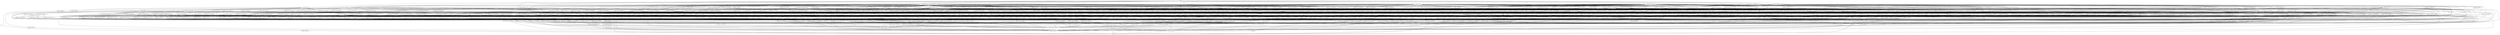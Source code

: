 graph {
	"{0=3.0}" ["state"="{0=3.0}"];
	"{1=2.0, 2=1.0}" ["state"="{1=2.0, 2=1.0}"];
	"{1=1.0, 2=2.0}" ["state"="{1=1.0, 2=2.0}"];
	"{2=3.0}" ["state"="{2=3.0}"];
	"{1=2.0, 3=1.0}" ["state"="{1=2.0, 3=1.0}"];
	"{1=1.0, 2=1.0, 3=1.0}" ["state"="{1=1.0, 2=1.0, 3=1.0}"];
	"{2=2.0, 3=1.0}" ["state"="{2=2.0, 3=1.0}"];
	"{1=1.0, 3=2.0}" ["state"="{1=1.0, 3=2.0}"];
	"{2=1.0, 3=2.0}" ["state"="{2=1.0, 3=2.0}"];
	"{3=3.0}" ["state"="{3=3.0}"];
	"{1=2.0, 4=1.0}" ["state"="{1=2.0, 4=1.0}"];
	"{1=1.0, 2=1.0, 4=1.0}" ["state"="{1=1.0, 2=1.0, 4=1.0}"];
	"{2=2.0, 4=1.0}" ["state"="{2=2.0, 4=1.0}"];
	"{1=1.0, 3=1.0, 4=1.0}" ["state"="{1=1.0, 3=1.0, 4=1.0}"];
	"{2=1.0, 3=1.0, 4=1.0}" ["state"="{2=1.0, 3=1.0, 4=1.0}"];
	"{3=2.0, 4=1.0}" ["state"="{3=2.0, 4=1.0}"];
	"{1=1.0, 4=2.0}" ["state"="{1=1.0, 4=2.0}"];
	"{2=1.0, 4=2.0}" ["state"="{2=1.0, 4=2.0}"];
	"{3=1.0, 4=2.0}" ["state"="{3=1.0, 4=2.0}"];
	"{4=3.0}" ["state"="{4=3.0}"];
	"{13=3.0}" ["state"="{13=3.0}"];
	"{32=3.0}" ["state"="{32=3.0}"];
	"{44=3.0}" ["state"="{44=3.0}"];
	"{4=1.0, 13=2.0}" ["state"="{4=1.0, 13=2.0}"];
	"{6=1.0, 13=2.0}" ["state"="{6=1.0, 13=2.0}"];
	"{13=2.0, 7=1.0}" ["state"="{13=2.0, 7=1.0}"];
	"{8=1.0, 13=2.0}" ["state"="{8=1.0, 13=2.0}"];
	"{11=1.0, 32=2.0}" ["state"="{11=1.0, 32=2.0}"];
	"{44=2.0, 30=1.0}" ["state"="{44=2.0, 30=1.0}"];
	"{19=1.0, 32=2.0}" ["state"="{19=1.0, 32=2.0}"];
	"{30=1.0, 32=2.0}" ["state"="{30=1.0, 32=2.0}"];
	"{19=1.0, 44=2.0}" ["state"="{19=1.0, 44=2.0}"];
	"{13=1.0, 32=2.0}" ["state"="{13=1.0, 32=2.0}"];
	"{44=2.0, 32=1.0}" ["state"="{44=2.0, 32=1.0}"];
	"{8=1.0, 32=2.0}" ["state"="{8=1.0, 32=2.0}"];
	"{11=1.0, 44=2.0}" ["state"="{11=1.0, 44=2.0}"];
	"{13=2.0, 3=1.0}" ["state"="{13=2.0, 3=1.0}"];
	"{11=1.0, 13=2.0}" ["state"="{11=1.0, 13=2.0}"];
	"{19=1.0, 13=2.0}" ["state"="{19=1.0, 13=2.0}"];
	"{4=1.0, 32=2.0}" ["state"="{4=1.0, 32=2.0}"];
	"{6=1.0, 32=2.0}" ["state"="{6=1.0, 32=2.0}"];
	"{32=2.0, 7=1.0}" ["state"="{32=2.0, 7=1.0}"];
	"{44=2.0, 13=1.0}" ["state"="{44=2.0, 13=1.0}"];
	"{8=1.0, 44=2.0}" ["state"="{8=1.0, 44=2.0}"];
	"{44=2.0, 11=1.0}" ["state"="{44=2.0, 11=1.0}"];
	"{44=2.0, 19=1.0}" ["state"="{44=2.0, 19=1.0}"];
	"{2=1.0, 13=2.0}" ["state"="{2=1.0, 13=2.0}"];
	"{13=2.0, 10=1.0}" ["state"="{13=2.0, 10=1.0}"];
	"{26=1.0, 32=2.0}" ["state"="{26=1.0, 32=2.0}"];
	"{3=1.0, 32=2.0}" ["state"="{3=1.0, 32=2.0}"];
	"{4=1.0, 44=2.0}" ["state"="{4=1.0, 44=2.0}"];
	"{44=2.0, 6=1.0}" ["state"="{44=2.0, 6=1.0}"];
	"{44=2.0, 7=1.0}" ["state"="{44=2.0, 7=1.0}"];
	"{44=2.0, 8=1.0}" ["state"="{44=2.0, 8=1.0}"];
	"{4=2.0, 13=1.0}" ["state"="{4=2.0, 13=1.0}"];
	"{4=1.0, 6=1.0, 13=1.0}" ["state"="{4=1.0, 6=1.0, 13=1.0}"];
	"{6=2.0, 13=1.0}" ["state"="{6=2.0, 13=1.0}"];
	"{4=1.0, 13=1.0, 7=1.0}" ["state"="{4=1.0, 13=1.0, 7=1.0}"];
	"{6=1.0, 13=1.0, 7=1.0}" ["state"="{6=1.0, 13=1.0, 7=1.0}"];
	"{13=1.0, 7=2.0}" ["state"="{13=1.0, 7=2.0}"];
	"{4=1.0, 8=1.0, 13=1.0}" ["state"="{4=1.0, 8=1.0, 13=1.0}"];
	"{8=1.0, 6=1.0, 13=1.0}" ["state"="{8=1.0, 6=1.0, 13=1.0}"];
	"{8=1.0, 13=1.0, 7=1.0}" ["state"="{8=1.0, 13=1.0, 7=1.0}"];
	"{8=2.0, 13=1.0}" ["state"="{8=2.0, 13=1.0}"];
	"{11=2.0, 32=1.0}" ["state"="{11=2.0, 32=1.0}"];
	"{19=1.0, 30=1.0, 32=1.0}" ["state"="{19=1.0, 30=1.0, 32=1.0}"];
	"{19=1.0, 44=1.0, 30=1.0}" ["state"="{19=1.0, 44=1.0, 30=1.0}"];
	"{11=1.0, 19=1.0, 32=1.0}" ["state"="{11=1.0, 19=1.0, 32=1.0}"];
	"{44=1.0, 30=2.0}" ["state"="{44=1.0, 30=2.0}"];
	"{19=2.0, 32=1.0}" ["state"="{19=2.0, 32=1.0}"];
	"{11=1.0, 30=1.0, 32=1.0}" ["state"="{11=1.0, 30=1.0, 32=1.0}"];
	"{30=2.0, 32=1.0}" ["state"="{30=2.0, 32=1.0}"];
	"{19=2.0, 44=1.0}" ["state"="{19=2.0, 44=1.0}"];
	"{11=1.0, 13=1.0, 32=1.0}" ["state"="{11=1.0, 13=1.0, 32=1.0}"];
	"{44=1.0, 30=1.0, 32=1.0}" ["state"="{44=1.0, 30=1.0, 32=1.0}"];
	"{19=1.0, 13=1.0, 32=1.0}" ["state"="{19=1.0, 13=1.0, 32=1.0}"];
	"{30=1.0, 13=1.0, 32=1.0}" ["state"="{30=1.0, 13=1.0, 32=1.0}"];
	"{19=1.0, 44=1.0, 32=1.0}" ["state"="{19=1.0, 44=1.0, 32=1.0}"];
	"{8=1.0, 11=1.0, 32=1.0}" ["state"="{8=1.0, 11=1.0, 32=1.0}"];
	"{11=1.0, 44=1.0, 30=1.0}" ["state"="{11=1.0, 44=1.0, 30=1.0}"];
	"{8=1.0, 19=1.0, 32=1.0}" ["state"="{8=1.0, 19=1.0, 32=1.0}"];
	"{8=1.0, 30=1.0, 32=1.0}" ["state"="{8=1.0, 30=1.0, 32=1.0}"];
	"{19=1.0, 11=1.0, 44=1.0}" ["state"="{19=1.0, 11=1.0, 44=1.0}"];
	"{13=2.0, 32=1.0}" ["state"="{13=2.0, 32=1.0}"];
	"{44=1.0, 32=2.0}" ["state"="{44=1.0, 32=2.0}"];
	"{8=1.0, 13=1.0, 32=1.0}" ["state"="{8=1.0, 13=1.0, 32=1.0}"];
	"{11=1.0, 44=1.0, 32=1.0}" ["state"="{11=1.0, 44=1.0, 32=1.0}"];
	"{8=2.0, 32=1.0}" ["state"="{8=2.0, 32=1.0}"];
	"{11=2.0, 44=1.0}" ["state"="{11=2.0, 44=1.0}"];
	"{11=1.0, 19=1.0, 44=1.0}" ["state"="{11=1.0, 19=1.0, 44=1.0}"];
	"{4=1.0, 13=1.0, 3=1.0}" ["state"="{4=1.0, 13=1.0, 3=1.0}"];
	"{6=1.0, 13=1.0, 3=1.0}" ["state"="{6=1.0, 13=1.0, 3=1.0}"];
	"{13=1.0, 3=1.0, 7=1.0}" ["state"="{13=1.0, 3=1.0, 7=1.0}"];
	"{8=1.0, 13=1.0, 3=1.0}" ["state"="{8=1.0, 13=1.0, 3=1.0}"];
	"{19=1.0, 8=1.0, 32=1.0}" ["state"="{19=1.0, 8=1.0, 32=1.0}"];
	"{11=1.0, 4=1.0, 13=1.0}" ["state"="{11=1.0, 4=1.0, 13=1.0}"];
	"{11=1.0, 6=1.0, 13=1.0}" ["state"="{11=1.0, 6=1.0, 13=1.0}"];
	"{11=1.0, 13=1.0, 7=1.0}" ["state"="{11=1.0, 13=1.0, 7=1.0}"];
	"{11=1.0, 8=1.0, 13=1.0}" ["state"="{11=1.0, 8=1.0, 13=1.0}"];
	"{19=1.0, 4=1.0, 13=1.0}" ["state"="{19=1.0, 4=1.0, 13=1.0}"];
	"{19=1.0, 6=1.0, 13=1.0}" ["state"="{19=1.0, 6=1.0, 13=1.0}"];
	"{19=1.0, 13=1.0, 7=1.0}" ["state"="{19=1.0, 13=1.0, 7=1.0}"];
	"{19=1.0, 8=1.0, 13=1.0}" ["state"="{19=1.0, 8=1.0, 13=1.0}"];
	"{19=1.0, 11=1.0, 32=1.0}" ["state"="{19=1.0, 11=1.0, 32=1.0}"];
	"{4=1.0, 11=1.0, 32=1.0}" ["state"="{4=1.0, 11=1.0, 32=1.0}"];
	"{44=1.0, 11=1.0, 30=1.0}" ["state"="{44=1.0, 11=1.0, 30=1.0}"];
	"{4=1.0, 19=1.0, 32=1.0}" ["state"="{4=1.0, 19=1.0, 32=1.0}"];
	"{4=1.0, 30=1.0, 32=1.0}" ["state"="{4=1.0, 30=1.0, 32=1.0}"];
	"{44=1.0, 19=1.0, 30=1.0}" ["state"="{44=1.0, 19=1.0, 30=1.0}"];
	"{11=1.0, 6=1.0, 32=1.0}" ["state"="{11=1.0, 6=1.0, 32=1.0}"];
	"{8=1.0, 44=1.0, 30=1.0}" ["state"="{8=1.0, 44=1.0, 30=1.0}"];
	"{19=1.0, 6=1.0, 32=1.0}" ["state"="{19=1.0, 6=1.0, 32=1.0}"];
	"{30=1.0, 6=1.0, 32=1.0}" ["state"="{30=1.0, 6=1.0, 32=1.0}"];
	"{19=1.0, 44=1.0, 13=1.0}" ["state"="{19=1.0, 44=1.0, 13=1.0}"];
	"{11=1.0, 32=1.0, 7=1.0}" ["state"="{11=1.0, 32=1.0, 7=1.0}"];
	"{44=1.0, 30=1.0, 13=1.0}" ["state"="{44=1.0, 30=1.0, 13=1.0}"];
	"{19=1.0, 32=1.0, 7=1.0}" ["state"="{19=1.0, 32=1.0, 7=1.0}"];
	"{30=1.0, 32=1.0, 7=1.0}" ["state"="{30=1.0, 32=1.0, 7=1.0}"];
	"{19=1.0, 8=1.0, 44=1.0}" ["state"="{19=1.0, 8=1.0, 44=1.0}"];
	"{4=1.0, 13=1.0, 32=1.0}" ["state"="{4=1.0, 13=1.0, 32=1.0}"];
	"{8=1.0, 44=1.0, 32=1.0}" ["state"="{8=1.0, 44=1.0, 32=1.0}"];
	"{6=1.0, 13=1.0, 32=1.0}" ["state"="{6=1.0, 13=1.0, 32=1.0}"];
	"{44=1.0, 13=1.0, 32=1.0}" ["state"="{44=1.0, 13=1.0, 32=1.0}"];
	"{13=1.0, 32=1.0, 7=1.0}" ["state"="{13=1.0, 32=1.0, 7=1.0}"];
	"{4=1.0, 8=1.0, 32=1.0}" ["state"="{4=1.0, 8=1.0, 32=1.0}"];
	"{11=1.0, 44=1.0, 13=1.0}" ["state"="{11=1.0, 44=1.0, 13=1.0}"];
	"{8=1.0, 11=1.0, 44=1.0}" ["state"="{8=1.0, 11=1.0, 44=1.0}"];
	"{8=1.0, 19=1.0, 44=1.0}" ["state"="{8=1.0, 19=1.0, 44=1.0}"];
	"{19=1.0, 44=1.0, 11=1.0}" ["state"="{19=1.0, 44=1.0, 11=1.0}"];
	"{8=1.0, 6=1.0, 32=1.0}" ["state"="{8=1.0, 6=1.0, 32=1.0}"];
	"{8=1.0, 32=1.0, 7=1.0}" ["state"="{8=1.0, 32=1.0, 7=1.0}"];
	"{4=1.0, 2=1.0, 13=1.0}" ["state"="{4=1.0, 2=1.0, 13=1.0}"];
	"{2=1.0, 6=1.0, 13=1.0}" ["state"="{2=1.0, 6=1.0, 13=1.0}"];
	"{2=1.0, 13=1.0, 7=1.0}" ["state"="{2=1.0, 13=1.0, 7=1.0}"];
	"{8=1.0, 2=1.0, 13=1.0}" ["state"="{8=1.0, 2=1.0, 13=1.0}"];
	"{8=1.0, 26=1.0, 32=1.0}" ["state"="{8=1.0, 26=1.0, 32=1.0}"];
	"{4=1.0, 13=1.0, 10=1.0}" ["state"="{4=1.0, 13=1.0, 10=1.0}"];
	"{6=1.0, 13=1.0, 10=1.0}" ["state"="{6=1.0, 13=1.0, 10=1.0}"];
	"{13=1.0, 10=1.0, 7=1.0}" ["state"="{13=1.0, 10=1.0, 7=1.0}"];
	"{8=1.0, 13=1.0, 10=1.0}" ["state"="{8=1.0, 13=1.0, 10=1.0}"];
	"{11=1.0, 26=1.0, 32=1.0}" ["state"="{11=1.0, 26=1.0, 32=1.0}"];
	"{26=1.0, 30=1.0, 32=1.0}" ["state"="{26=1.0, 30=1.0, 32=1.0}"];
	"{19=1.0, 26=1.0, 32=1.0}" ["state"="{19=1.0, 26=1.0, 32=1.0}"];
	"{26=1.0, 13=1.0, 32=1.0}" ["state"="{26=1.0, 13=1.0, 32=1.0}"];
	"{11=1.0, 3=1.0, 32=1.0}" ["state"="{11=1.0, 3=1.0, 32=1.0}"];
	"{44=1.0, 30=1.0, 7=1.0}" ["state"="{44=1.0, 30=1.0, 7=1.0}"];
	"{19=1.0, 3=1.0, 32=1.0}" ["state"="{19=1.0, 3=1.0, 32=1.0}"];
	"{30=1.0, 3=1.0, 32=1.0}" ["state"="{30=1.0, 3=1.0, 32=1.0}"];
	"{4=1.0, 44=1.0, 30=1.0}" ["state"="{4=1.0, 44=1.0, 30=1.0}"];
	"{44=1.0, 30=1.0, 6=1.0}" ["state"="{44=1.0, 30=1.0, 6=1.0}"];
	"{19=1.0, 44=1.0, 6=1.0}" ["state"="{19=1.0, 44=1.0, 6=1.0}"];
	"{19=1.0, 44=1.0, 7=1.0}" ["state"="{19=1.0, 44=1.0, 7=1.0}"];
	"{44=1.0, 8=1.0, 30=1.0}" ["state"="{44=1.0, 8=1.0, 30=1.0}"];
	"{19=1.0, 4=1.0, 44=1.0}" ["state"="{19=1.0, 4=1.0, 44=1.0}"];
	"{13=1.0, 3=1.0, 32=1.0}" ["state"="{13=1.0, 3=1.0, 32=1.0}"];
	"{4=1.0, 44=1.0, 32=1.0}" ["state"="{4=1.0, 44=1.0, 32=1.0}"];
	"{44=1.0, 6=1.0, 32=1.0}" ["state"="{44=1.0, 6=1.0, 32=1.0}"];
	"{44=1.0, 32=1.0, 7=1.0}" ["state"="{44=1.0, 32=1.0, 7=1.0}"];
	"{8=1.0, 3=1.0, 32=1.0}" ["state"="{8=1.0, 3=1.0, 32=1.0}"];
	"{11=1.0, 8=1.0, 32=1.0}" ["state"="{11=1.0, 8=1.0, 32=1.0}"];
	"{4=1.0, 11=1.0, 44=1.0}" ["state"="{4=1.0, 11=1.0, 44=1.0}"];
	"{11=1.0, 44=1.0, 7=1.0}" ["state"="{11=1.0, 44=1.0, 7=1.0}"];
	"{4=1.0, 19=1.0, 44=1.0}" ["state"="{4=1.0, 19=1.0, 44=1.0}"];
	"{19=1.0, 44=1.0, 8=1.0}" ["state"="{19=1.0, 44=1.0, 8=1.0}"];
	"{11=1.0, 44=1.0, 6=1.0}" ["state"="{11=1.0, 44=1.0, 6=1.0}"];
	"{13=1.0, 3=2.0}" ["state"="{13=1.0, 3=2.0}"];
	"{11=1.0, 13=1.0, 3=1.0}" ["state"="{11=1.0, 13=1.0, 3=1.0}"];
	"{11=2.0, 13=1.0}" ["state"="{11=2.0, 13=1.0}"];
	"{19=1.0, 13=1.0, 3=1.0}" ["state"="{19=1.0, 13=1.0, 3=1.0}"];
	"{19=1.0, 11=1.0, 13=1.0}" ["state"="{19=1.0, 11=1.0, 13=1.0}"];
	"{19=2.0, 13=1.0}" ["state"="{19=2.0, 13=1.0}"];
	"{19=1.0, 4=1.0, 32=1.0}" ["state"="{19=1.0, 4=1.0, 32=1.0}"];
	"{4=2.0, 32=1.0}" ["state"="{4=2.0, 32=1.0}"];
	"{4=1.0, 6=1.0, 32=1.0}" ["state"="{4=1.0, 6=1.0, 32=1.0}"];
	"{6=2.0, 32=1.0}" ["state"="{6=2.0, 32=1.0}"];
	"{4=1.0, 32=1.0, 7=1.0}" ["state"="{4=1.0, 32=1.0, 7=1.0}"];
	"{6=1.0, 32=1.0, 7=1.0}" ["state"="{6=1.0, 32=1.0, 7=1.0}"];
	"{32=1.0, 7=2.0}" ["state"="{32=1.0, 7=2.0}"];
	"{44=1.0, 13=2.0}" ["state"="{44=1.0, 13=2.0}"];
	"{8=1.0, 44=1.0, 13=1.0}" ["state"="{8=1.0, 44=1.0, 13=1.0}"];
	"{44=1.0, 11=1.0, 32=1.0}" ["state"="{44=1.0, 11=1.0, 32=1.0}"];
	"{44=1.0, 19=1.0, 32=1.0}" ["state"="{44=1.0, 19=1.0, 32=1.0}"];
	"{8=2.0, 44=1.0}" ["state"="{8=2.0, 44=1.0}"];
	"{44=1.0, 11=2.0}" ["state"="{44=1.0, 11=2.0}"];
	"{44=1.0, 11=1.0, 19=1.0}" ["state"="{44=1.0, 11=1.0, 19=1.0}"];
	"{44=1.0, 19=2.0}" ["state"="{44=1.0, 19=2.0}"];
	"{2=1.0, 13=1.0, 3=1.0}" ["state"="{2=1.0, 13=1.0, 3=1.0}"];
	"{11=1.0, 2=1.0, 13=1.0}" ["state"="{11=1.0, 2=1.0, 13=1.0}"];
	"{13=1.0, 10=1.0, 3=1.0}" ["state"="{13=1.0, 10=1.0, 3=1.0}"];
	"{11=1.0, 13=1.0, 10=1.0}" ["state"="{11=1.0, 13=1.0, 10=1.0}"];
	"{19=1.0, 13=1.0, 10=1.0}" ["state"="{19=1.0, 13=1.0, 10=1.0}"];
	"{19=1.0, 2=1.0, 13=1.0}" ["state"="{19=1.0, 2=1.0, 13=1.0}"];
	"{4=1.0, 26=1.0, 32=1.0}" ["state"="{4=1.0, 26=1.0, 32=1.0}"];
	"{4=1.0, 11=1.0, 13=1.0}" ["state"="{4=1.0, 11=1.0, 13=1.0}"];
	"{4=1.0, 19=1.0, 13=1.0}" ["state"="{4=1.0, 19=1.0, 13=1.0}"];
	"{13=1.0, 7=1.0, 3=1.0}" ["state"="{13=1.0, 7=1.0, 3=1.0}"];
	"{26=1.0, 6=1.0, 32=1.0}" ["state"="{26=1.0, 6=1.0, 32=1.0}"];
	"{26=1.0, 32=1.0, 7=1.0}" ["state"="{26=1.0, 32=1.0, 7=1.0}"];
	"{4=1.0, 3=1.0, 32=1.0}" ["state"="{4=1.0, 3=1.0, 32=1.0}"];
	"{6=1.0, 3=1.0, 32=1.0}" ["state"="{6=1.0, 3=1.0, 32=1.0}"];
	"{3=1.0, 32=1.0, 7=1.0}" ["state"="{3=1.0, 32=1.0, 7=1.0}"];
	"{11=1.0, 4=1.0, 32=1.0}" ["state"="{11=1.0, 4=1.0, 32=1.0}"];
	"{4=1.0, 44=1.0, 13=1.0}" ["state"="{4=1.0, 44=1.0, 13=1.0}"];
	"{44=1.0, 8=1.0, 32=1.0}" ["state"="{44=1.0, 8=1.0, 32=1.0}"];
	"{44=1.0, 6=1.0, 13=1.0}" ["state"="{44=1.0, 6=1.0, 13=1.0}"];
	"{44=1.0, 13=1.0, 7=1.0}" ["state"="{44=1.0, 13=1.0, 7=1.0}"];
	"{4=1.0, 8=1.0, 44=1.0}" ["state"="{4=1.0, 8=1.0, 44=1.0}"];
	"{44=1.0, 8=1.0, 19=1.0}" ["state"="{44=1.0, 8=1.0, 19=1.0}"];
	"{44=1.0, 19=1.0, 11=1.0}" ["state"="{44=1.0, 19=1.0, 11=1.0}"];
	"{8=1.0, 44=1.0, 6=1.0}" ["state"="{8=1.0, 44=1.0, 6=1.0}"];
	"{44=1.0, 11=1.0, 13=1.0}" ["state"="{44=1.0, 11=1.0, 13=1.0}"];
	"{44=1.0, 19=1.0, 13=1.0}" ["state"="{44=1.0, 19=1.0, 13=1.0}"];
	"{8=1.0, 44=1.0, 7=1.0}" ["state"="{8=1.0, 44=1.0, 7=1.0}"];
	"{44=1.0, 8=1.0, 11=1.0}" ["state"="{44=1.0, 8=1.0, 11=1.0}"];
	"{2=2.0, 13=1.0}" ["state"="{2=2.0, 13=1.0}"];
	"{2=1.0, 13=1.0, 10=1.0}" ["state"="{2=1.0, 13=1.0, 10=1.0}"];
	"{13=1.0, 3=1.0, 10=1.0}" ["state"="{13=1.0, 3=1.0, 10=1.0}"];
	"{13=1.0, 7=1.0, 10=1.0}" ["state"="{13=1.0, 7=1.0, 10=1.0}"];
	"{13=1.0, 10=2.0}" ["state"="{13=1.0, 10=2.0}"];
	"{26=2.0, 32=1.0}" ["state"="{26=2.0, 32=1.0}"];
	"{26=1.0, 3=1.0, 32=1.0}" ["state"="{26=1.0, 3=1.0, 32=1.0}"];
	"{3=2.0, 32=1.0}" ["state"="{3=2.0, 32=1.0}"];
	"{4=2.0, 44=1.0}" ["state"="{4=2.0, 44=1.0}"];
	"{4=1.0, 44=1.0, 6=1.0}" ["state"="{4=1.0, 44=1.0, 6=1.0}"];
	"{44=1.0, 6=2.0}" ["state"="{44=1.0, 6=2.0}"];
	"{4=1.0, 44=1.0, 7=1.0}" ["state"="{4=1.0, 44=1.0, 7=1.0}"];
	"{44=1.0, 6=1.0, 7=1.0}" ["state"="{44=1.0, 6=1.0, 7=1.0}"];
	"{44=1.0, 7=2.0}" ["state"="{44=1.0, 7=2.0}"];
	"{44=1.0, 8=1.0, 13=1.0}" ["state"="{44=1.0, 8=1.0, 13=1.0}"];
	"{44=1.0, 8=2.0}" ["state"="{44=1.0, 8=2.0}"];
	"{4=2.0, 6=1.0}" ["state"="{4=2.0, 6=1.0}"];
	"{4=1.0, 6=2.0}" ["state"="{4=1.0, 6=2.0}"];
	"{6=3.0}" ["state"="{6=3.0}"];
	"{4=2.0, 7=1.0}" ["state"="{4=2.0, 7=1.0}"];
	"{4=1.0, 6=1.0, 7=1.0}" ["state"="{4=1.0, 6=1.0, 7=1.0}"];
	"{6=2.0, 7=1.0}" ["state"="{6=2.0, 7=1.0}"];
	"{4=1.0, 7=2.0}" ["state"="{4=1.0, 7=2.0}"];
	"{6=1.0, 7=2.0}" ["state"="{6=1.0, 7=2.0}"];
	"{7=3.0}" ["state"="{7=3.0}"];
	"{4=2.0, 8=1.0}" ["state"="{4=2.0, 8=1.0}"];
	"{4=1.0, 6=1.0, 8=1.0}" ["state"="{4=1.0, 6=1.0, 8=1.0}"];
	"{6=2.0, 8=1.0}" ["state"="{6=2.0, 8=1.0}"];
	"{4=1.0, 7=1.0, 8=1.0}" ["state"="{4=1.0, 7=1.0, 8=1.0}"];
	"{6=1.0, 7=1.0, 8=1.0}" ["state"="{6=1.0, 7=1.0, 8=1.0}"];
	"{7=2.0, 8=1.0}" ["state"="{7=2.0, 8=1.0}"];
	"{4=1.0, 8=2.0}" ["state"="{4=1.0, 8=2.0}"];
	"{6=1.0, 8=2.0}" ["state"="{6=1.0, 8=2.0}"];
	"{7=1.0, 8=2.0}" ["state"="{7=1.0, 8=2.0}"];
	"{8=3.0}" ["state"="{8=3.0}"];
	"{11=3.0}" ["state"="{11=3.0}"];
	"{11=1.0, 30=2.0}" ["state"="{11=1.0, 30=2.0}"];
	"{30=3.0}" ["state"="{30=3.0}"];
	"{11=2.0, 19=1.0}" ["state"="{11=2.0, 19=1.0}"];
	"{11=1.0, 19=1.0, 30=1.0}" ["state"="{11=1.0, 19=1.0, 30=1.0}"];
	"{19=1.0, 30=2.0}" ["state"="{19=1.0, 30=2.0}"];
	"{11=1.0, 19=2.0}" ["state"="{11=1.0, 19=2.0}"];
	"{19=2.0, 30=1.0}" ["state"="{19=2.0, 30=1.0}"];
	"{19=3.0}" ["state"="{19=3.0}"];
	"{11=2.0, 30=1.0}" ["state"="{11=2.0, 30=1.0}"];
	"{19=1.0, 30=1.0, 13=1.0}" ["state"="{19=1.0, 30=1.0, 13=1.0}"];
	"{11=1.0, 19=1.0, 13=1.0}" ["state"="{11=1.0, 19=1.0, 13=1.0}"];
	"{11=1.0, 30=1.0, 13=1.0}" ["state"="{11=1.0, 30=1.0, 13=1.0}"];
	"{30=2.0, 13=1.0}" ["state"="{30=2.0, 13=1.0}"];
	"{8=1.0, 11=2.0}" ["state"="{8=1.0, 11=2.0}"];
	"{8=1.0, 30=2.0}" ["state"="{8=1.0, 30=2.0}"];
	"{19=1.0, 11=1.0, 30=1.0}" ["state"="{19=1.0, 11=1.0, 30=1.0}"];
	"{8=1.0, 11=1.0, 19=1.0}" ["state"="{8=1.0, 11=1.0, 19=1.0}"];
	"{8=1.0, 19=1.0, 30=1.0}" ["state"="{8=1.0, 19=1.0, 30=1.0}"];
	"{8=1.0, 19=2.0}" ["state"="{8=1.0, 19=2.0}"];
	"{8=1.0, 11=1.0, 30=1.0}" ["state"="{8=1.0, 11=1.0, 30=1.0}"];
	"{19=2.0, 11=1.0}" ["state"="{19=2.0, 11=1.0}"];
	"{30=1.0, 13=2.0}" ["state"="{30=1.0, 13=2.0}"];
	"{8=1.0, 11=1.0, 13=1.0}" ["state"="{8=1.0, 11=1.0, 13=1.0}"];
	"{8=1.0, 30=1.0, 13=1.0}" ["state"="{8=1.0, 30=1.0, 13=1.0}"];
	"{8=1.0, 19=1.0, 13=1.0}" ["state"="{8=1.0, 19=1.0, 13=1.0}"];
	"{8=2.0, 11=1.0}" ["state"="{8=2.0, 11=1.0}"];
	"{8=2.0, 30=1.0}" ["state"="{8=2.0, 30=1.0}"];
	"{8=2.0, 19=1.0}" ["state"="{8=2.0, 19=1.0}"];
	"{19=1.0, 11=2.0}" ["state"="{19=1.0, 11=2.0}"];
	"{4=2.0, 3=1.0}" ["state"="{4=2.0, 3=1.0}"];
	"{4=1.0, 6=1.0, 3=1.0}" ["state"="{4=1.0, 6=1.0, 3=1.0}"];
	"{6=2.0, 3=1.0}" ["state"="{6=2.0, 3=1.0}"];
	"{4=1.0, 3=1.0, 7=1.0}" ["state"="{4=1.0, 3=1.0, 7=1.0}"];
	"{6=1.0, 3=1.0, 7=1.0}" ["state"="{6=1.0, 3=1.0, 7=1.0}"];
	"{3=1.0, 7=2.0}" ["state"="{3=1.0, 7=2.0}"];
	"{4=1.0, 8=1.0, 3=1.0}" ["state"="{4=1.0, 8=1.0, 3=1.0}"];
	"{8=1.0, 6=1.0, 3=1.0}" ["state"="{8=1.0, 6=1.0, 3=1.0}"];
	"{8=1.0, 3=1.0, 7=1.0}" ["state"="{8=1.0, 3=1.0, 7=1.0}"];
	"{8=2.0, 3=1.0}" ["state"="{8=2.0, 3=1.0}"];
	"{19=1.0, 8=1.0, 6=1.0}" ["state"="{19=1.0, 8=1.0, 6=1.0}"];
	"{19=1.0, 8=1.0, 7=1.0}" ["state"="{19=1.0, 8=1.0, 7=1.0}"];
	"{19=1.0, 8=2.0}" ["state"="{19=1.0, 8=2.0}"];
	"{19=1.0, 8=1.0, 30=1.0}" ["state"="{19=1.0, 8=1.0, 30=1.0}"];
	"{19=2.0, 8=1.0}" ["state"="{19=2.0, 8=1.0}"];
	"{4=1.0, 8=1.0, 6=1.0}" ["state"="{4=1.0, 8=1.0, 6=1.0}"];
	"{4=1.0, 8=1.0, 7=1.0}" ["state"="{4=1.0, 8=1.0, 7=1.0}"];
	"{19=1.0, 8=1.0, 11=1.0}" ["state"="{19=1.0, 8=1.0, 11=1.0}"];
	"{11=1.0, 4=2.0}" ["state"="{11=1.0, 4=2.0}"];
	"{11=1.0, 4=1.0, 6=1.0}" ["state"="{11=1.0, 4=1.0, 6=1.0}"];
	"{11=1.0, 6=2.0}" ["state"="{11=1.0, 6=2.0}"];
	"{11=1.0, 4=1.0, 7=1.0}" ["state"="{11=1.0, 4=1.0, 7=1.0}"];
	"{11=1.0, 6=1.0, 7=1.0}" ["state"="{11=1.0, 6=1.0, 7=1.0}"];
	"{11=1.0, 7=2.0}" ["state"="{11=1.0, 7=2.0}"];
	"{11=1.0, 4=1.0, 8=1.0}" ["state"="{11=1.0, 4=1.0, 8=1.0}"];
	"{11=1.0, 8=1.0, 6=1.0}" ["state"="{11=1.0, 8=1.0, 6=1.0}"];
	"{11=1.0, 8=1.0, 7=1.0}" ["state"="{11=1.0, 8=1.0, 7=1.0}"];
	"{11=1.0, 8=2.0}" ["state"="{11=1.0, 8=2.0}"];
	"{19=1.0, 4=2.0}" ["state"="{19=1.0, 4=2.0}"];
	"{19=1.0, 4=1.0, 6=1.0}" ["state"="{19=1.0, 4=1.0, 6=1.0}"];
	"{19=1.0, 6=2.0}" ["state"="{19=1.0, 6=2.0}"];
	"{19=1.0, 4=1.0, 7=1.0}" ["state"="{19=1.0, 4=1.0, 7=1.0}"];
	"{19=1.0, 6=1.0, 7=1.0}" ["state"="{19=1.0, 6=1.0, 7=1.0}"];
	"{19=1.0, 7=2.0}" ["state"="{19=1.0, 7=2.0}"];
	"{19=1.0, 4=1.0, 8=1.0}" ["state"="{19=1.0, 4=1.0, 8=1.0}"];
	"{4=1.0, 11=2.0}" ["state"="{4=1.0, 11=2.0}"];
	"{11=1.0, 19=1.0, 6=1.0}" ["state"="{11=1.0, 19=1.0, 6=1.0}"];
	"{19=2.0, 7=1.0}" ["state"="{19=2.0, 7=1.0}"];
	"{4=1.0, 11=1.0, 19=1.0}" ["state"="{4=1.0, 11=1.0, 19=1.0}"];
	"{19=2.0, 6=1.0}" ["state"="{19=2.0, 6=1.0}"];
	"{4=1.0, 19=2.0}" ["state"="{4=1.0, 19=2.0}"];
	"{4=1.0, 11=1.0, 30=1.0}" ["state"="{4=1.0, 11=1.0, 30=1.0}"];
	"{11=1.0, 30=1.0, 6=1.0}" ["state"="{11=1.0, 30=1.0, 6=1.0}"];
	"{4=1.0, 19=1.0, 30=1.0}" ["state"="{4=1.0, 19=1.0, 30=1.0}"];
	"{4=1.0, 30=2.0}" ["state"="{4=1.0, 30=2.0}"];
	"{11=2.0, 7=1.0}" ["state"="{11=2.0, 7=1.0}"];
	"{19=1.0, 30=1.0, 6=1.0}" ["state"="{19=1.0, 30=1.0, 6=1.0}"];
	"{30=2.0, 6=1.0}" ["state"="{30=2.0, 6=1.0}"];
	"{11=1.0, 30=1.0, 7=1.0}" ["state"="{11=1.0, 30=1.0, 7=1.0}"];
	"{30=2.0, 7=1.0}" ["state"="{30=2.0, 7=1.0}"];
	"{11=2.0, 6=1.0}" ["state"="{11=2.0, 6=1.0}"];
	"{11=1.0, 19=1.0, 7=1.0}" ["state"="{11=1.0, 19=1.0, 7=1.0}"];
	"{19=1.0, 30=1.0, 7=1.0}" ["state"="{19=1.0, 30=1.0, 7=1.0}"];
	"{30=1.0, 13=1.0, 7=1.0}" ["state"="{30=1.0, 13=1.0, 7=1.0}"];
	"{4=1.0, 30=1.0, 13=1.0}" ["state"="{4=1.0, 30=1.0, 13=1.0}"];
	"{30=1.0, 6=1.0, 13=1.0}" ["state"="{30=1.0, 6=1.0, 13=1.0}"];
	"{4=1.0, 8=1.0, 11=1.0}" ["state"="{4=1.0, 8=1.0, 11=1.0}"];
	"{8=1.0, 19=1.0, 6=1.0}" ["state"="{8=1.0, 19=1.0, 6=1.0}"];
	"{4=1.0, 8=1.0, 19=1.0}" ["state"="{4=1.0, 8=1.0, 19=1.0}"];
	"{4=1.0, 8=1.0, 30=1.0}" ["state"="{4=1.0, 8=1.0, 30=1.0}"];
	"{8=1.0, 30=1.0, 6=1.0}" ["state"="{8=1.0, 30=1.0, 6=1.0}"];
	"{8=1.0, 11=1.0, 7=1.0}" ["state"="{8=1.0, 11=1.0, 7=1.0}"];
	"{8=1.0, 30=1.0, 7=1.0}" ["state"="{8=1.0, 30=1.0, 7=1.0}"];
	"{8=1.0, 11=1.0, 6=1.0}" ["state"="{8=1.0, 11=1.0, 6=1.0}"];
	"{8=1.0, 19=1.0, 7=1.0}" ["state"="{8=1.0, 19=1.0, 7=1.0}"];
	"{8=2.0, 7=1.0}" ["state"="{8=2.0, 7=1.0}"];
	"{8=2.0, 6=1.0}" ["state"="{8=2.0, 6=1.0}"];
	"{4=2.0, 2=1.0}" ["state"="{4=2.0, 2=1.0}"];
	"{4=1.0, 2=1.0, 6=1.0}" ["state"="{4=1.0, 2=1.0, 6=1.0}"];
	"{2=1.0, 6=2.0}" ["state"="{2=1.0, 6=2.0}"];
	"{4=1.0, 2=1.0, 7=1.0}" ["state"="{4=1.0, 2=1.0, 7=1.0}"];
	"{2=1.0, 6=1.0, 7=1.0}" ["state"="{2=1.0, 6=1.0, 7=1.0}"];
	"{2=1.0, 7=2.0}" ["state"="{2=1.0, 7=2.0}"];
	"{4=1.0, 8=1.0, 2=1.0}" ["state"="{4=1.0, 8=1.0, 2=1.0}"];
	"{8=1.0, 2=1.0, 6=1.0}" ["state"="{8=1.0, 2=1.0, 6=1.0}"];
	"{8=1.0, 2=1.0, 7=1.0}" ["state"="{8=1.0, 2=1.0, 7=1.0}"];
	"{8=2.0, 2=1.0}" ["state"="{8=2.0, 2=1.0}"];
	"{8=1.0, 19=1.0, 26=1.0}" ["state"="{8=1.0, 19=1.0, 26=1.0}"];
	"{8=1.0, 26=1.0, 30=1.0}" ["state"="{8=1.0, 26=1.0, 30=1.0}"];
	"{26=1.0, 13=2.0}" ["state"="{26=1.0, 13=2.0}"];
	"{8=1.0, 26=1.0, 13=1.0}" ["state"="{8=1.0, 26=1.0, 13=1.0}"];
	"{8=2.0, 26=1.0}" ["state"="{8=2.0, 26=1.0}"];
	"{8=1.0, 6=1.0, 7=1.0}" ["state"="{8=1.0, 6=1.0, 7=1.0}"];
	"{8=1.0, 7=2.0}" ["state"="{8=1.0, 7=2.0}"];
	"{4=2.0, 10=1.0}" ["state"="{4=2.0, 10=1.0}"];
	"{4=1.0, 6=1.0, 10=1.0}" ["state"="{4=1.0, 6=1.0, 10=1.0}"];
	"{6=2.0, 10=1.0}" ["state"="{6=2.0, 10=1.0}"];
	"{4=1.0, 10=1.0, 7=1.0}" ["state"="{4=1.0, 10=1.0, 7=1.0}"];
	"{6=1.0, 10=1.0, 7=1.0}" ["state"="{6=1.0, 10=1.0, 7=1.0}"];
	"{10=1.0, 7=2.0}" ["state"="{10=1.0, 7=2.0}"];
	"{4=1.0, 8=1.0, 10=1.0}" ["state"="{4=1.0, 8=1.0, 10=1.0}"];
	"{8=1.0, 6=1.0, 10=1.0}" ["state"="{8=1.0, 6=1.0, 10=1.0}"];
	"{8=1.0, 10=1.0, 7=1.0}" ["state"="{8=1.0, 10=1.0, 7=1.0}"];
	"{8=2.0, 10=1.0}" ["state"="{8=2.0, 10=1.0}"];
	"{11=2.0, 26=1.0}" ["state"="{11=2.0, 26=1.0}"];
	"{19=2.0, 26=1.0}" ["state"="{19=2.0, 26=1.0}"];
	"{11=1.0, 26=1.0, 30=1.0}" ["state"="{11=1.0, 26=1.0, 30=1.0}"];
	"{26=1.0, 30=2.0}" ["state"="{26=1.0, 30=2.0}"];
	"{11=1.0, 19=1.0, 26=1.0}" ["state"="{11=1.0, 19=1.0, 26=1.0}"];
	"{19=1.0, 26=1.0, 30=1.0}" ["state"="{19=1.0, 26=1.0, 30=1.0}"];
	"{11=1.0, 26=1.0, 13=1.0}" ["state"="{11=1.0, 26=1.0, 13=1.0}"];
	"{26=1.0, 30=1.0, 13=1.0}" ["state"="{26=1.0, 30=1.0, 13=1.0}"];
	"{19=1.0, 26=1.0, 13=1.0}" ["state"="{19=1.0, 26=1.0, 13=1.0}"];
	"{8=1.0, 11=1.0, 26=1.0}" ["state"="{8=1.0, 11=1.0, 26=1.0}"];
	"{11=2.0, 3=1.0}" ["state"="{11=2.0, 3=1.0}"];
	"{30=2.0, 3=1.0}" ["state"="{30=2.0, 3=1.0}"];
	"{19=1.0, 4=1.0, 30=1.0}" ["state"="{19=1.0, 4=1.0, 30=1.0}"];
	"{11=1.0, 19=1.0, 3=1.0}" ["state"="{11=1.0, 19=1.0, 3=1.0}"];
	"{19=1.0, 30=1.0, 3=1.0}" ["state"="{19=1.0, 30=1.0, 3=1.0}"];
	"{19=2.0, 3=1.0}" ["state"="{19=2.0, 3=1.0}"];
	"{11=1.0, 30=1.0, 3=1.0}" ["state"="{11=1.0, 30=1.0, 3=1.0}"];
	"{19=2.0, 4=1.0}" ["state"="{19=2.0, 4=1.0}"];
	"{30=1.0, 13=1.0, 3=1.0}" ["state"="{30=1.0, 13=1.0, 3=1.0}"];
	"{8=1.0, 11=1.0, 3=1.0}" ["state"="{8=1.0, 11=1.0, 3=1.0}"];
	"{11=1.0, 8=1.0, 19=1.0}" ["state"="{11=1.0, 8=1.0, 19=1.0}"];
	"{8=1.0, 19=1.0, 3=1.0}" ["state"="{8=1.0, 19=1.0, 3=1.0}"];
	"{8=1.0, 30=1.0, 3=1.0}" ["state"="{8=1.0, 30=1.0, 3=1.0}"];
	"{11=2.0, 8=1.0}" ["state"="{11=2.0, 8=1.0}"];
	"{11=1.0, 8=1.0, 30=1.0}" ["state"="{11=1.0, 8=1.0, 30=1.0}"];
	"{19=1.0, 4=1.0, 11=1.0}" ["state"="{19=1.0, 4=1.0, 11=1.0}"];
	"{19=1.0, 11=1.0, 6=1.0}" ["state"="{19=1.0, 11=1.0, 6=1.0}"];
	"{19=1.0, 11=1.0, 7=1.0}" ["state"="{19=1.0, 11=1.0, 7=1.0}"];
	"{4=1.0, 3=2.0}" ["state"="{4=1.0, 3=2.0}"];
	"{6=1.0, 3=2.0}" ["state"="{6=1.0, 3=2.0}"];
	"{3=2.0, 7=1.0}" ["state"="{3=2.0, 7=1.0}"];
	"{8=1.0, 3=2.0}" ["state"="{8=1.0, 3=2.0}"];
	"{19=1.0, 11=1.0, 4=1.0}" ["state"="{19=1.0, 11=1.0, 4=1.0}"];
	"{11=1.0, 4=1.0, 3=1.0}" ["state"="{11=1.0, 4=1.0, 3=1.0}"];
	"{11=1.0, 6=1.0, 3=1.0}" ["state"="{11=1.0, 6=1.0, 3=1.0}"];
	"{11=1.0, 3=1.0, 7=1.0}" ["state"="{11=1.0, 3=1.0, 7=1.0}"];
	"{11=1.0, 8=1.0, 3=1.0}" ["state"="{11=1.0, 8=1.0, 3=1.0}"];
	"{11=2.0, 4=1.0}" ["state"="{11=2.0, 4=1.0}"];
	"{19=1.0, 11=1.0, 8=1.0}" ["state"="{19=1.0, 11=1.0, 8=1.0}"];
	"{19=1.0, 4=1.0, 3=1.0}" ["state"="{19=1.0, 4=1.0, 3=1.0}"];
	"{19=1.0, 6=1.0, 3=1.0}" ["state"="{19=1.0, 6=1.0, 3=1.0}"];
	"{19=1.0, 3=1.0, 7=1.0}" ["state"="{19=1.0, 3=1.0, 7=1.0}"];
	"{19=1.0, 8=1.0, 3=1.0}" ["state"="{19=1.0, 8=1.0, 3=1.0}"];
	"{4=2.0, 11=1.0}" ["state"="{4=2.0, 11=1.0}"];
	"{4=1.0, 11=1.0, 7=1.0}" ["state"="{4=1.0, 11=1.0, 7=1.0}"];
	"{4=2.0, 19=1.0}" ["state"="{4=2.0, 19=1.0}"];
	"{4=2.0, 30=1.0}" ["state"="{4=2.0, 30=1.0}"];
	"{30=1.0, 6=1.0, 7=1.0}" ["state"="{30=1.0, 6=1.0, 7=1.0}"];
	"{4=1.0, 11=1.0, 6=1.0}" ["state"="{4=1.0, 11=1.0, 6=1.0}"];
	"{4=1.0, 19=1.0, 7=1.0}" ["state"="{4=1.0, 19=1.0, 7=1.0}"];
	"{4=1.0, 19=1.0, 6=1.0}" ["state"="{4=1.0, 19=1.0, 6=1.0}"];
	"{4=1.0, 30=1.0, 6=1.0}" ["state"="{4=1.0, 30=1.0, 6=1.0}"];
	"{4=1.0, 30=1.0, 7=1.0}" ["state"="{4=1.0, 30=1.0, 7=1.0}"];
	"{30=1.0, 6=2.0}" ["state"="{30=1.0, 6=2.0}"];
	"{30=1.0, 7=2.0}" ["state"="{30=1.0, 7=2.0}"];
	"{8=1.0, 6=2.0}" ["state"="{8=1.0, 6=2.0}"];
	"{4=1.0, 2=1.0, 3=1.0}" ["state"="{4=1.0, 2=1.0, 3=1.0}"];
	"{2=1.0, 6=1.0, 3=1.0}" ["state"="{2=1.0, 6=1.0, 3=1.0}"];
	"{2=1.0, 3=1.0, 7=1.0}" ["state"="{2=1.0, 3=1.0, 7=1.0}"];
	"{8=1.0, 2=1.0, 3=1.0}" ["state"="{8=1.0, 2=1.0, 3=1.0}"];
	"{19=1.0, 11=1.0, 3=1.0}" ["state"="{19=1.0, 11=1.0, 3=1.0}"];
	"{11=1.0, 4=1.0, 2=1.0}" ["state"="{11=1.0, 4=1.0, 2=1.0}"];
	"{11=1.0, 2=1.0, 6=1.0}" ["state"="{11=1.0, 2=1.0, 6=1.0}"];
	"{11=1.0, 2=1.0, 7=1.0}" ["state"="{11=1.0, 2=1.0, 7=1.0}"];
	"{11=1.0, 8=1.0, 2=1.0}" ["state"="{11=1.0, 8=1.0, 2=1.0}"];
	"{6=1.0, 10=1.0, 3=1.0}" ["state"="{6=1.0, 10=1.0, 3=1.0}"];
	"{10=1.0, 3=1.0, 7=1.0}" ["state"="{10=1.0, 3=1.0, 7=1.0}"];
	"{8=1.0, 10=1.0, 3=1.0}" ["state"="{8=1.0, 10=1.0, 3=1.0}"];
	"{19=1.0, 8=1.0, 26=1.0}" ["state"="{19=1.0, 8=1.0, 26=1.0}"];
	"{11=1.0, 4=1.0, 10=1.0}" ["state"="{11=1.0, 4=1.0, 10=1.0}"];
	"{11=1.0, 6=1.0, 10=1.0}" ["state"="{11=1.0, 6=1.0, 10=1.0}"];
	"{11=1.0, 10=1.0, 7=1.0}" ["state"="{11=1.0, 10=1.0, 7=1.0}"];
	"{11=1.0, 8=1.0, 10=1.0}" ["state"="{11=1.0, 8=1.0, 10=1.0}"];
	"{19=1.0, 4=1.0, 10=1.0}" ["state"="{19=1.0, 4=1.0, 10=1.0}"];
	"{19=1.0, 6=1.0, 10=1.0}" ["state"="{19=1.0, 6=1.0, 10=1.0}"];
	"{19=1.0, 10=1.0, 7=1.0}" ["state"="{19=1.0, 10=1.0, 7=1.0}"];
	"{19=1.0, 8=1.0, 10=1.0}" ["state"="{19=1.0, 8=1.0, 10=1.0}"];
	"{19=1.0, 11=1.0, 26=1.0}" ["state"="{19=1.0, 11=1.0, 26=1.0}"];
	"{4=1.0, 11=1.0, 26=1.0}" ["state"="{4=1.0, 11=1.0, 26=1.0}"];
	"{26=1.0, 30=1.0, 6=1.0}" ["state"="{26=1.0, 30=1.0, 6=1.0}"];
	"{19=1.0, 26=1.0, 7=1.0}" ["state"="{19=1.0, 26=1.0, 7=1.0}"];
	"{19=1.0, 4=1.0, 2=1.0}" ["state"="{19=1.0, 4=1.0, 2=1.0}"];
	"{19=1.0, 2=1.0, 6=1.0}" ["state"="{19=1.0, 2=1.0, 6=1.0}"];
	"{19=1.0, 2=1.0, 7=1.0}" ["state"="{19=1.0, 2=1.0, 7=1.0}"];
	"{19=1.0, 8=1.0, 2=1.0}" ["state"="{19=1.0, 8=1.0, 2=1.0}"];
	"{4=1.0, 19=1.0, 26=1.0}" ["state"="{4=1.0, 19=1.0, 26=1.0}"];
	"{4=1.0, 26=1.0, 30=1.0}" ["state"="{4=1.0, 26=1.0, 30=1.0}"];
	"{11=1.0, 26=1.0, 7=1.0}" ["state"="{11=1.0, 26=1.0, 7=1.0}"];
	"{11=1.0, 26=1.0, 6=1.0}" ["state"="{11=1.0, 26=1.0, 6=1.0}"];
	"{26=1.0, 30=1.0, 7=1.0}" ["state"="{26=1.0, 30=1.0, 7=1.0}"];
	"{19=1.0, 26=1.0, 6=1.0}" ["state"="{19=1.0, 26=1.0, 6=1.0}"];
	"{4=1.0, 11=1.0, 8=1.0}" ["state"="{4=1.0, 11=1.0, 8=1.0}"];
	"{4=1.0, 19=1.0, 8=1.0}" ["state"="{4=1.0, 19=1.0, 8=1.0}"];
	"{4=1.0, 7=1.0, 3=1.0}" ["state"="{4=1.0, 7=1.0, 3=1.0}"];
	"{6=1.0, 7=1.0, 3=1.0}" ["state"="{6=1.0, 7=1.0, 3=1.0}"];
	"{7=2.0, 3=1.0}" ["state"="{7=2.0, 3=1.0}"];
	"{8=1.0, 7=1.0, 3=1.0}" ["state"="{8=1.0, 7=1.0, 3=1.0}"];
	"{4=1.0, 26=1.0, 13=1.0}" ["state"="{4=1.0, 26=1.0, 13=1.0}"];
	"{26=1.0, 6=1.0, 13=1.0}" ["state"="{26=1.0, 6=1.0, 13=1.0}"];
	"{26=1.0, 13=1.0, 7=1.0}" ["state"="{26=1.0, 13=1.0, 7=1.0}"];
	"{4=1.0, 8=1.0, 26=1.0}" ["state"="{4=1.0, 8=1.0, 26=1.0}"];
	"{8=1.0, 26=1.0, 6=1.0}" ["state"="{8=1.0, 26=1.0, 6=1.0}"];
	"{8=1.0, 26=1.0, 7=1.0}" ["state"="{8=1.0, 26=1.0, 7=1.0}"];
	"{4=1.0, 10=1.0, 3=1.0}" ["state"="{4=1.0, 10=1.0, 3=1.0}"];
	"{4=1.0, 11=1.0, 3=1.0}" ["state"="{4=1.0, 11=1.0, 3=1.0}"];
	"{30=1.0, 3=1.0, 7=1.0}" ["state"="{30=1.0, 3=1.0, 7=1.0}"];
	"{4=1.0, 19=1.0, 3=1.0}" ["state"="{4=1.0, 19=1.0, 3=1.0}"];
	"{4=1.0, 30=1.0, 3=1.0}" ["state"="{4=1.0, 30=1.0, 3=1.0}"];
	"{11=1.0, 4=1.0, 19=1.0}" ["state"="{11=1.0, 4=1.0, 19=1.0}"];
	"{30=1.0, 6=1.0, 3=1.0}" ["state"="{30=1.0, 6=1.0, 3=1.0}"];
	"{11=1.0, 4=1.0, 30=1.0}" ["state"="{11=1.0, 4=1.0, 30=1.0}"];
	"{4=1.0, 2=2.0}" ["state"="{4=1.0, 2=2.0}"];
	"{2=2.0, 6=1.0}" ["state"="{2=2.0, 6=1.0}"];
	"{2=2.0, 7=1.0}" ["state"="{2=2.0, 7=1.0}"];
	"{8=1.0, 2=2.0}" ["state"="{8=1.0, 2=2.0}"];
	"{44=1.0, 19=1.0, 7=1.0}" ["state"="{44=1.0, 19=1.0, 7=1.0}"];
	"{4=1.0, 2=1.0, 10=1.0}" ["state"="{4=1.0, 2=1.0, 10=1.0}"];
	"{2=1.0, 6=1.0, 10=1.0}" ["state"="{2=1.0, 6=1.0, 10=1.0}"];
	"{2=1.0, 10=1.0, 7=1.0}" ["state"="{2=1.0, 10=1.0, 7=1.0}"];
	"{8=1.0, 2=1.0, 10=1.0}" ["state"="{8=1.0, 2=1.0, 10=1.0}"];
	"{19=1.0, 26=2.0}" ["state"="{19=1.0, 26=2.0}"];
	"{4=1.0, 3=1.0, 10=1.0}" ["state"="{4=1.0, 3=1.0, 10=1.0}"];
	"{6=1.0, 3=1.0, 10=1.0}" ["state"="{6=1.0, 3=1.0, 10=1.0}"];
	"{3=1.0, 10=1.0, 7=1.0}" ["state"="{3=1.0, 10=1.0, 7=1.0}"];
	"{8=1.0, 3=1.0, 10=1.0}" ["state"="{8=1.0, 3=1.0, 10=1.0}"];
	"{26=2.0, 13=1.0}" ["state"="{26=2.0, 13=1.0}"];
	"{4=1.0, 7=1.0, 10=1.0}" ["state"="{4=1.0, 7=1.0, 10=1.0}"];
	"{6=1.0, 7=1.0, 10=1.0}" ["state"="{6=1.0, 7=1.0, 10=1.0}"];
	"{7=2.0, 10=1.0}" ["state"="{7=2.0, 10=1.0}"];
	"{8=1.0, 7=1.0, 10=1.0}" ["state"="{8=1.0, 7=1.0, 10=1.0}"];
	"{8=1.0, 26=2.0}" ["state"="{8=1.0, 26=2.0}"];
	"{4=1.0, 10=2.0}" ["state"="{4=1.0, 10=2.0}"];
	"{6=1.0, 10=2.0}" ["state"="{6=1.0, 10=2.0}"];
	"{10=2.0, 7=1.0}" ["state"="{10=2.0, 7=1.0}"];
	"{8=1.0, 10=2.0}" ["state"="{8=1.0, 10=2.0}"];
	"{26=2.0, 30=1.0}" ["state"="{26=2.0, 30=1.0}"];
	"{11=1.0, 26=2.0}" ["state"="{11=1.0, 26=2.0}"];
	"{11=1.0, 26=1.0, 3=1.0}" ["state"="{11=1.0, 26=1.0, 3=1.0}"];
	"{26=1.0, 30=1.0, 3=1.0}" ["state"="{26=1.0, 30=1.0, 3=1.0}"];
	"{19=1.0, 26=1.0, 3=1.0}" ["state"="{19=1.0, 26=1.0, 3=1.0}"];
	"{26=1.0, 13=1.0, 3=1.0}" ["state"="{26=1.0, 13=1.0, 3=1.0}"];
	"{8=1.0, 26=1.0, 3=1.0}" ["state"="{8=1.0, 26=1.0, 3=1.0}"];
	"{11=1.0, 8=1.0, 26=1.0}" ["state"="{11=1.0, 8=1.0, 26=1.0}"];
	"{4=1.0, 44=1.0, 11=1.0}" ["state"="{4=1.0, 44=1.0, 11=1.0}"];
	"{44=1.0, 19=1.0, 8=1.0}" ["state"="{44=1.0, 19=1.0, 8=1.0}"];
	"{4=1.0, 44=1.0, 19=1.0}" ["state"="{4=1.0, 44=1.0, 19=1.0}"];
	"{44=1.0, 11=1.0, 6=1.0}" ["state"="{44=1.0, 11=1.0, 6=1.0}"];
	"{8=1.0, 44=1.0, 11=1.0}" ["state"="{8=1.0, 44=1.0, 11=1.0}"];
	"{44=1.0, 19=1.0, 6=1.0}" ["state"="{44=1.0, 19=1.0, 6=1.0}"];
	"{44=1.0, 11=1.0, 7=1.0}" ["state"="{44=1.0, 11=1.0, 7=1.0}"];
	"{8=1.0, 44=1.0, 19=1.0}" ["state"="{8=1.0, 44=1.0, 19=1.0}"];
	"{11=1.0, 3=2.0}" ["state"="{11=1.0, 3=2.0}"];
	"{30=1.0, 3=2.0}" ["state"="{30=1.0, 3=2.0}"];
	"{19=1.0, 3=2.0}" ["state"="{19=1.0, 3=2.0}"];
	"{11=1.0, 3=1.0, 4=1.0}" ["state"="{11=1.0, 3=1.0, 4=1.0}"];
	"{11=1.0, 2=1.0, 3=1.0}" ["state"="{11=1.0, 2=1.0, 3=1.0}"];
	"{11=2.0, 2=1.0}" ["state"="{11=2.0, 2=1.0}"];
	"{11=1.0, 10=1.0, 3=1.0}" ["state"="{11=1.0, 10=1.0, 3=1.0}"];
	"{11=2.0, 10=1.0}" ["state"="{11=2.0, 10=1.0}"];
	"{19=1.0, 10=1.0, 3=1.0}" ["state"="{19=1.0, 10=1.0, 3=1.0}"];
	"{19=1.0, 11=1.0, 10=1.0}" ["state"="{19=1.0, 11=1.0, 10=1.0}"];
	"{4=1.0, 19=1.0, 11=1.0}" ["state"="{4=1.0, 19=1.0, 11=1.0}"];
	"{7=1.0, 3=2.0}" ["state"="{7=1.0, 3=2.0}"];
	"{11=1.0, 7=1.0, 3=1.0}" ["state"="{11=1.0, 7=1.0, 3=1.0}"];
	"{19=2.0, 10=1.0}" ["state"="{19=2.0, 10=1.0}"];
	"{19=1.0, 4=1.0, 26=1.0}" ["state"="{19=1.0, 4=1.0, 26=1.0}"];
	"{4=2.0, 26=1.0}" ["state"="{4=2.0, 26=1.0}"];
	"{4=1.0, 26=1.0, 6=1.0}" ["state"="{4=1.0, 26=1.0, 6=1.0}"];
	"{26=1.0, 6=2.0}" ["state"="{26=1.0, 6=2.0}"];
	"{19=1.0, 2=1.0, 3=1.0}" ["state"="{19=1.0, 2=1.0, 3=1.0}"];
	"{19=1.0, 11=1.0, 2=1.0}" ["state"="{19=1.0, 11=1.0, 2=1.0}"];
	"{4=1.0, 26=1.0, 7=1.0}" ["state"="{4=1.0, 26=1.0, 7=1.0}"];
	"{26=1.0, 6=1.0, 7=1.0}" ["state"="{26=1.0, 6=1.0, 7=1.0}"];
	"{19=1.0, 7=1.0, 3=1.0}" ["state"="{19=1.0, 7=1.0, 3=1.0}"];
	"{19=2.0, 2=1.0}" ["state"="{19=2.0, 2=1.0}"];
	"{26=1.0, 7=2.0}" ["state"="{26=1.0, 7=2.0}"];
	"{10=1.0, 3=2.0}" ["state"="{10=1.0, 3=2.0}"];
	"{11=1.0, 2=2.0}" ["state"="{11=1.0, 2=2.0}"];
	"{4=1.0, 26=1.0, 3=1.0}" ["state"="{4=1.0, 26=1.0, 3=1.0}"];
	"{26=1.0, 6=1.0, 3=1.0}" ["state"="{26=1.0, 6=1.0, 3=1.0}"];
	"{26=1.0, 3=1.0, 7=1.0}" ["state"="{26=1.0, 3=1.0, 7=1.0}"];
	"{19=1.0, 2=2.0}" ["state"="{19=1.0, 2=2.0}"];
	"{11=1.0, 4=1.0, 26=1.0}" ["state"="{11=1.0, 4=1.0, 26=1.0}"];
	"{4=1.0, 11=1.0, 2=1.0}" ["state"="{4=1.0, 11=1.0, 2=1.0}"];
	"{4=1.0, 19=1.0, 2=1.0}" ["state"="{4=1.0, 19=1.0, 2=1.0}"];
	"{2=1.0, 7=1.0, 3=1.0}" ["state"="{2=1.0, 7=1.0, 3=1.0}"];
	"{4=1.0, 44=1.0, 8=1.0}" ["state"="{4=1.0, 44=1.0, 8=1.0}"];
	"{44=1.0, 8=1.0, 6=1.0}" ["state"="{44=1.0, 8=1.0, 6=1.0}"];
	"{44=1.0, 8=1.0, 7=1.0}" ["state"="{44=1.0, 8=1.0, 7=1.0}"];
	"{2=1.0, 10=1.0, 3=1.0}" ["state"="{2=1.0, 10=1.0, 3=1.0}"];
	"{11=1.0, 2=1.0, 10=1.0}" ["state"="{11=1.0, 2=1.0, 10=1.0}"];
	"{4=1.0, 26=2.0}" ["state"="{4=1.0, 26=2.0}"];
	"{26=2.0, 7=1.0}" ["state"="{26=2.0, 7=1.0}"];
	"{19=1.0, 7=1.0, 10=1.0}" ["state"="{19=1.0, 7=1.0, 10=1.0}"];
	"{19=1.0, 2=1.0, 10=1.0}" ["state"="{19=1.0, 2=1.0, 10=1.0}"];
	"{3=2.0, 10=1.0}" ["state"="{3=2.0, 10=1.0}"];
	"{11=1.0, 3=1.0, 10=1.0}" ["state"="{11=1.0, 3=1.0, 10=1.0}"];
	"{10=2.0, 3=1.0}" ["state"="{10=2.0, 3=1.0}"];
	"{11=1.0, 10=2.0}" ["state"="{11=1.0, 10=2.0}"];
	"{19=1.0, 10=2.0}" ["state"="{19=1.0, 10=2.0}"];
	"{19=1.0, 3=1.0, 10=1.0}" ["state"="{19=1.0, 3=1.0, 10=1.0}"];
	"{4=1.0, 11=1.0, 10=1.0}" ["state"="{4=1.0, 11=1.0, 10=1.0}"];
	"{4=1.0, 19=1.0, 10=1.0}" ["state"="{4=1.0, 19=1.0, 10=1.0}"];
	"{7=1.0, 10=1.0, 3=1.0}" ["state"="{7=1.0, 10=1.0, 3=1.0}"];
	"{11=1.0, 7=1.0, 10=1.0}" ["state"="{11=1.0, 7=1.0, 10=1.0}"];
	"{26=2.0, 6=1.0}" ["state"="{26=2.0, 6=1.0}"];
	"{0=3.0}" -- "{1=2.0, 2=1.0}" ;
	"{0=3.0}" -- "{1=1.0, 2=2.0}" ;
	"{0=3.0}" -- "{2=3.0}" ;
	"{0=3.0}" -- "{1=2.0, 3=1.0}" ;
	"{0=3.0}" -- "{1=1.0, 2=1.0, 3=1.0}" ;
	"{0=3.0}" -- "{2=2.0, 3=1.0}" ;
	"{0=3.0}" -- "{1=1.0, 3=2.0}" ;
	"{0=3.0}" -- "{2=1.0, 3=2.0}" ;
	"{0=3.0}" -- "{3=3.0}" ;
	"{0=3.0}" -- "{1=2.0, 4=1.0}" ;
	"{0=3.0}" -- "{1=1.0, 2=1.0, 4=1.0}" ;
	"{0=3.0}" -- "{2=2.0, 4=1.0}" ;
	"{0=3.0}" -- "{1=1.0, 3=1.0, 4=1.0}" ;
	"{0=3.0}" -- "{2=1.0, 3=1.0, 4=1.0}" ;
	"{0=3.0}" -- "{3=2.0, 4=1.0}" ;
	"{0=3.0}" -- "{1=1.0, 4=2.0}" ;
	"{0=3.0}" -- "{2=1.0, 4=2.0}" ;
	"{0=3.0}" -- "{3=1.0, 4=2.0}" ;
	"{0=3.0}" -- "{4=3.0}" ;
	"{4=3.0}" -- "{13=3.0}" ;
	"{13=3.0}" -- "{32=3.0}" ;
	"{32=3.0}" -- "{44=3.0}" ;
	"{3=1.0, 4=2.0}" -- "{4=1.0, 13=2.0}" ;
	"{3=1.0, 4=2.0}" -- "{6=1.0, 13=2.0}" ;
	"{3=1.0, 4=2.0}" -- "{13=2.0, 7=1.0}" ;
	"{3=1.0, 4=2.0}" -- "{8=1.0, 13=2.0}" ;
	"{8=1.0, 13=2.0}" -- "{11=1.0, 32=2.0}" ;
	"{44=2.0, 30=1.0}" -- "{44=3.0}" ;
	"{8=1.0, 13=2.0}" -- "{19=1.0, 32=2.0}" ;
	"{8=1.0, 13=2.0}" -- "{30=1.0, 32=2.0}" ;
	"{30=1.0, 32=2.0}" -- "{44=3.0}" ;
	"{19=1.0, 32=2.0}" -- "{44=2.0, 30=1.0}" ;
	"{19=1.0, 44=2.0}" -- "{44=2.0, 30=1.0}" ;
	"{11=1.0, 32=2.0}" -- "{19=1.0, 44=2.0}" ;
	"{13=2.0, 7=1.0}" -- "{13=1.0, 32=2.0}" ;
	"{13=1.0, 32=2.0}" -- "{44=2.0, 32=1.0}" ;
	"{44=2.0, 32=1.0}" -- "{44=3.0}" ;
	"{6=1.0, 13=2.0}" -- "{8=1.0, 32=2.0}" ;
	"{8=1.0, 32=2.0}" -- "{11=1.0, 44=2.0}" ;
	"{8=1.0, 32=2.0}" -- "{44=2.0, 30=1.0}" ;
	"{8=1.0, 32=2.0}" -- "{19=1.0, 44=2.0}" ;
	"{11=1.0, 44=2.0}" -- "{19=1.0, 44=2.0}" ;
	"{4=1.0, 13=2.0}" -- "{13=1.0, 32=2.0}" ;
	"{2=1.0, 4=2.0}" -- "{13=2.0, 3=1.0}" ;
	"{2=1.0, 4=2.0}" -- "{4=1.0, 13=2.0}" ;
	"{2=1.0, 4=2.0}" -- "{11=1.0, 13=2.0}" ;
	"{19=1.0, 13=2.0}" -- "{30=1.0, 32=2.0}" ;
	"{2=1.0, 4=2.0}" -- "{19=1.0, 13=2.0}" ;
	"{11=1.0, 13=2.0}" -- "{19=1.0, 32=2.0}" ;
	"{13=2.0, 3=1.0}" -- "{4=1.0, 32=2.0}" ;
	"{13=2.0, 3=1.0}" -- "{6=1.0, 32=2.0}" ;
	"{13=2.0, 3=1.0}" -- "{32=2.0, 7=1.0}" ;
	"{13=2.0, 3=1.0}" -- "{8=1.0, 32=2.0}" ;
	"{32=2.0, 7=1.0}" -- "{44=2.0, 13=1.0}" ;
	"{44=2.0, 13=1.0}" -- "{44=2.0, 32=1.0}" ;
	"{6=1.0, 32=2.0}" -- "{8=1.0, 44=2.0}" ;
	"{8=1.0, 44=2.0}" -- "{44=2.0, 11=1.0}" ;
	"{44=2.0, 19=1.0}" -- "{44=2.0, 30=1.0}" ;
	"{8=1.0, 44=2.0}" -- "{44=2.0, 19=1.0}" ;
	"{8=1.0, 44=2.0}" -- "{44=2.0, 30=1.0}" ;
	"{44=2.0, 11=1.0}" -- "{44=2.0, 19=1.0}" ;
	"{4=1.0, 32=2.0}" -- "{44=2.0, 13=1.0}" ;
	"{1=1.0, 4=2.0}" -- "{2=1.0, 13=2.0}" ;
	"{1=1.0, 4=2.0}" -- "{13=2.0, 3=1.0}" ;
	"{1=1.0, 4=2.0}" -- "{4=1.0, 13=2.0}" ;
	"{1=1.0, 4=2.0}" -- "{13=2.0, 7=1.0}" ;
	"{1=1.0, 4=2.0}" -- "{13=2.0, 10=1.0}" ;
	"{13=2.0, 10=1.0}" -- "{26=1.0, 32=2.0}" ;
	"{26=1.0, 32=2.0}" -- "{44=3.0}" ;
	"{2=1.0, 13=2.0}" -- "{3=1.0, 32=2.0}" ;
	"{2=1.0, 13=2.0}" -- "{4=1.0, 32=2.0}" ;
	"{2=1.0, 13=2.0}" -- "{11=1.0, 32=2.0}" ;
	"{2=1.0, 13=2.0}" -- "{19=1.0, 32=2.0}" ;
	"{3=1.0, 32=2.0}" -- "{4=1.0, 44=2.0}" ;
	"{3=1.0, 32=2.0}" -- "{44=2.0, 6=1.0}" ;
	"{3=1.0, 32=2.0}" -- "{44=2.0, 7=1.0}" ;
	"{3=1.0, 32=2.0}" -- "{8=1.0, 44=2.0}" ;
	"{44=2.0, 7=1.0}" -- "{44=2.0, 13=1.0}" ;
	"{44=2.0, 6=1.0}" -- "{44=2.0, 8=1.0}" ;
	"{44=2.0, 8=1.0}" -- "{44=2.0, 11=1.0}" ;
	"{44=2.0, 8=1.0}" -- "{44=2.0, 19=1.0}" ;
	"{44=2.0, 8=1.0}" -- "{44=2.0, 30=1.0}" ;
	"{4=1.0, 44=2.0}" -- "{44=2.0, 13=1.0}" ;
	"{3=2.0, 4=1.0}" -- "{4=2.0, 13=1.0}" ;
	"{3=2.0, 4=1.0}" -- "{4=1.0, 6=1.0, 13=1.0}" ;
	"{3=2.0, 4=1.0}" -- "{6=2.0, 13=1.0}" ;
	"{3=2.0, 4=1.0}" -- "{4=1.0, 13=1.0, 7=1.0}" ;
	"{3=2.0, 4=1.0}" -- "{6=1.0, 13=1.0, 7=1.0}" ;
	"{3=2.0, 4=1.0}" -- "{13=1.0, 7=2.0}" ;
	"{3=2.0, 4=1.0}" -- "{4=1.0, 8=1.0, 13=1.0}" ;
	"{3=2.0, 4=1.0}" -- "{8=1.0, 6=1.0, 13=1.0}" ;
	"{3=2.0, 4=1.0}" -- "{8=1.0, 13=1.0, 7=1.0}" ;
	"{3=2.0, 4=1.0}" -- "{8=2.0, 13=1.0}" ;
	"{8=2.0, 13=1.0}" -- "{11=2.0, 32=1.0}" ;
	"{19=1.0, 44=1.0, 30=1.0}" -- "{44=2.0, 30=1.0}" ;
	"{11=1.0, 19=1.0, 32=1.0}" -- "{19=1.0, 44=1.0, 30=1.0}" ;
	"{8=2.0, 13=1.0}" -- "{11=1.0, 19=1.0, 32=1.0}" ;
	"{44=1.0, 30=2.0}" -- "{44=3.0}" ;
	"{8=2.0, 13=1.0}" -- "{19=2.0, 32=1.0}" ;
	"{8=2.0, 13=1.0}" -- "{11=1.0, 30=1.0, 32=1.0}" ;
	"{19=1.0, 30=1.0, 32=1.0}" -- "{44=2.0, 30=1.0}" ;
	"{8=2.0, 13=1.0}" -- "{19=1.0, 30=1.0, 32=1.0}" ;
	"{8=2.0, 13=1.0}" -- "{30=2.0, 32=1.0}" ;
	"{30=2.0, 32=1.0}" -- "{44=3.0}" ;
	"{11=1.0, 30=1.0, 32=1.0}" -- "{19=1.0, 44=2.0}" ;
	"{19=2.0, 32=1.0}" -- "{44=1.0, 30=2.0}" ;
	"{11=2.0, 32=1.0}" -- "{19=2.0, 44=1.0}" ;
	"{19=2.0, 44=1.0}" -- "{44=1.0, 30=2.0}" ;
	"{8=1.0, 13=1.0, 7=1.0}" -- "{11=1.0, 13=1.0, 32=1.0}" ;
	"{44=1.0, 30=1.0, 32=1.0}" -- "{44=3.0}" ;
	"{8=1.0, 13=1.0, 7=1.0}" -- "{19=1.0, 13=1.0, 32=1.0}" ;
	"{8=1.0, 13=1.0, 7=1.0}" -- "{30=1.0, 13=1.0, 32=1.0}" ;
	"{30=1.0, 13=1.0, 32=1.0}" -- "{44=2.0, 32=1.0}" ;
	"{19=1.0, 13=1.0, 32=1.0}" -- "{44=1.0, 30=1.0, 32=1.0}" ;
	"{19=1.0, 44=1.0, 32=1.0}" -- "{44=2.0, 30=1.0}" ;
	"{11=1.0, 13=1.0, 32=1.0}" -- "{19=1.0, 44=1.0, 32=1.0}" ;
	"{8=1.0, 6=1.0, 13=1.0}" -- "{8=1.0, 11=1.0, 32=1.0}" ;
	"{11=1.0, 44=1.0, 30=1.0}" -- "{19=1.0, 44=2.0}" ;
	"{8=1.0, 6=1.0, 13=1.0}" -- "{8=1.0, 19=1.0, 32=1.0}" ;
	"{8=1.0, 6=1.0, 13=1.0}" -- "{8=1.0, 30=1.0, 32=1.0}" ;
	"{8=1.0, 30=1.0, 32=1.0}" -- "{11=1.0, 44=2.0}" ;
	"{8=1.0, 30=1.0, 32=1.0}" -- "{19=1.0, 44=2.0}" ;
	"{8=1.0, 30=1.0, 32=1.0}" -- "{44=2.0, 30=1.0}" ;
	"{8=1.0, 19=1.0, 32=1.0}" -- "{11=1.0, 44=1.0, 30=1.0}" ;
	"{8=1.0, 19=1.0, 32=1.0}" -- "{44=1.0, 30=2.0}" ;
	"{8=1.0, 19=1.0, 32=1.0}" -- "{19=1.0, 44=1.0, 30=1.0}" ;
	"{8=1.0, 11=1.0, 32=1.0}" -- "{19=1.0, 44=1.0, 30=1.0}" ;
	"{8=1.0, 11=1.0, 32=1.0}" -- "{19=2.0, 44=1.0}" ;
	"{19=1.0, 11=1.0, 44=1.0}" -- "{19=1.0, 44=1.0, 30=1.0}" ;
	"{8=1.0, 11=1.0, 32=1.0}" -- "{19=1.0, 11=1.0, 44=1.0}" ;
	"{4=1.0, 8=1.0, 13=1.0}" -- "{11=1.0, 13=1.0, 32=1.0}" ;
	"{4=1.0, 8=1.0, 13=1.0}" -- "{19=1.0, 13=1.0, 32=1.0}" ;
	"{4=1.0, 8=1.0, 13=1.0}" -- "{30=1.0, 13=1.0, 32=1.0}" ;
	"{13=1.0, 7=2.0}" -- "{13=2.0, 32=1.0}" ;
	"{13=2.0, 32=1.0}" -- "{44=1.0, 32=2.0}" ;
	"{44=1.0, 32=2.0}" -- "{44=3.0}" ;
	"{6=1.0, 13=1.0, 7=1.0}" -- "{8=1.0, 13=1.0, 32=1.0}" ;
	"{8=1.0, 13=1.0, 32=1.0}" -- "{11=1.0, 44=1.0, 32=1.0}" ;
	"{8=1.0, 13=1.0, 32=1.0}" -- "{44=1.0, 30=1.0, 32=1.0}" ;
	"{8=1.0, 13=1.0, 32=1.0}" -- "{19=1.0, 44=1.0, 32=1.0}" ;
	"{11=1.0, 44=1.0, 32=1.0}" -- "{19=1.0, 44=2.0}" ;
	"{4=1.0, 13=1.0, 7=1.0}" -- "{13=2.0, 32=1.0}" ;
	"{6=2.0, 13=1.0}" -- "{8=2.0, 32=1.0}" ;
	"{8=2.0, 32=1.0}" -- "{11=2.0, 44=1.0}" ;
	"{8=2.0, 32=1.0}" -- "{19=1.0, 44=1.0, 30=1.0}" ;
	"{11=1.0, 19=1.0, 44=1.0}" -- "{19=1.0, 44=1.0, 30=1.0}" ;
	"{8=2.0, 32=1.0}" -- "{11=1.0, 19=1.0, 44=1.0}" ;
	"{8=2.0, 32=1.0}" -- "{44=1.0, 30=2.0}" ;
	"{8=2.0, 32=1.0}" -- "{19=2.0, 44=1.0}" ;
	"{8=2.0, 32=1.0}" -- "{11=1.0, 44=1.0, 30=1.0}" ;
	"{11=2.0, 44=1.0}" -- "{19=2.0, 44=1.0}" ;
	"{4=1.0, 6=1.0, 13=1.0}" -- "{8=1.0, 13=1.0, 32=1.0}" ;
	"{4=2.0, 13=1.0}" -- "{13=2.0, 32=1.0}" ;
	"{2=1.0, 3=1.0, 4=1.0}" -- "{4=1.0, 13=1.0, 3=1.0}" ;
	"{2=1.0, 3=1.0, 4=1.0}" -- "{6=1.0, 13=1.0, 3=1.0}" ;
	"{2=1.0, 3=1.0, 4=1.0}" -- "{13=1.0, 3=1.0, 7=1.0}" ;
	"{2=1.0, 3=1.0, 4=1.0}" -- "{8=1.0, 13=1.0, 3=1.0}" ;
	"{11=1.0, 4=1.0, 13=1.0}" -- "{19=1.0, 13=1.0, 32=1.0}" ;
	"{2=1.0, 3=1.0, 4=1.0}" -- "{4=2.0, 13=1.0}" ;
	"{2=1.0, 3=1.0, 4=1.0}" -- "{4=1.0, 6=1.0, 13=1.0}" ;
	"{2=1.0, 3=1.0, 4=1.0}" -- "{4=1.0, 13=1.0, 7=1.0}" ;
	"{2=1.0, 3=1.0, 4=1.0}" -- "{4=1.0, 8=1.0, 13=1.0}" ;
	"{2=1.0, 3=1.0, 4=1.0}" -- "{11=1.0, 4=1.0, 13=1.0}" ;
	"{2=1.0, 3=1.0, 4=1.0}" -- "{11=1.0, 6=1.0, 13=1.0}" ;
	"{2=1.0, 3=1.0, 4=1.0}" -- "{11=1.0, 13=1.0, 7=1.0}" ;
	"{2=1.0, 3=1.0, 4=1.0}" -- "{11=1.0, 8=1.0, 13=1.0}" ;
	"{19=1.0, 8=1.0, 13=1.0}" -- "{11=1.0, 30=1.0, 32=1.0}" ;
	"{19=1.0, 8=1.0, 13=1.0}" -- "{19=1.0, 30=1.0, 32=1.0}" ;
	"{19=1.0, 8=1.0, 13=1.0}" -- "{30=2.0, 32=1.0}" ;
	"{19=1.0, 13=1.0, 7=1.0}" -- "{30=1.0, 13=1.0, 32=1.0}" ;
	"{19=1.0, 6=1.0, 13=1.0}" -- "{8=1.0, 30=1.0, 32=1.0}" ;
	"{19=1.0, 4=1.0, 13=1.0}" -- "{30=1.0, 13=1.0, 32=1.0}" ;
	"{2=1.0, 3=1.0, 4=1.0}" -- "{19=1.0, 4=1.0, 13=1.0}" ;
	"{2=1.0, 3=1.0, 4=1.0}" -- "{19=1.0, 6=1.0, 13=1.0}" ;
	"{2=1.0, 3=1.0, 4=1.0}" -- "{19=1.0, 13=1.0, 7=1.0}" ;
	"{2=1.0, 3=1.0, 4=1.0}" -- "{19=1.0, 8=1.0, 13=1.0}" ;
	"{19=1.0, 11=1.0, 32=1.0}" -- "{19=1.0, 44=1.0, 30=1.0}" ;
	"{11=1.0, 8=1.0, 13=1.0}" -- "{19=1.0, 11=1.0, 32=1.0}" ;
	"{11=1.0, 8=1.0, 13=1.0}" -- "{19=1.0, 30=1.0, 32=1.0}" ;
	"{11=1.0, 8=1.0, 13=1.0}" -- "{19=2.0, 32=1.0}" ;
	"{11=1.0, 13=1.0, 7=1.0}" -- "{19=1.0, 13=1.0, 32=1.0}" ;
	"{19=1.0, 8=1.0, 32=1.0}" -- "{44=1.0, 30=2.0}" ;
	"{11=1.0, 6=1.0, 13=1.0}" -- "{19=1.0, 8=1.0, 32=1.0}" ;
	"{19=1.0, 8=1.0, 32=1.0}" -- "{11=1.0, 44=1.0, 30=1.0}" ;
	"{19=1.0, 8=1.0, 32=1.0}" -- "{19=1.0, 44=1.0, 30=1.0}" ;
	"{8=1.0, 13=1.0, 3=1.0}" -- "{4=1.0, 11=1.0, 32=1.0}" ;
	"{4=1.0, 19=1.0, 32=1.0}" -- "{44=1.0, 30=1.0, 13=1.0}" ;
	"{8=1.0, 13=1.0, 3=1.0}" -- "{4=1.0, 19=1.0, 32=1.0}" ;
	"{8=1.0, 13=1.0, 3=1.0}" -- "{4=1.0, 30=1.0, 32=1.0}" ;
	"{44=1.0, 19=1.0, 30=1.0}" -- "{44=2.0, 30=1.0}" ;
	"{8=1.0, 13=1.0, 3=1.0}" -- "{11=1.0, 6=1.0, 32=1.0}" ;
	"{8=1.0, 44=1.0, 30=1.0}" -- "{44=2.0, 30=1.0}" ;
	"{8=1.0, 13=1.0, 3=1.0}" -- "{19=1.0, 6=1.0, 32=1.0}" ;
	"{8=1.0, 13=1.0, 3=1.0}" -- "{30=1.0, 6=1.0, 32=1.0}" ;
	"{19=1.0, 44=1.0, 13=1.0}" -- "{44=1.0, 30=1.0, 32=1.0}" ;
	"{8=1.0, 13=1.0, 3=1.0}" -- "{11=1.0, 32=1.0, 7=1.0}" ;
	"{44=1.0, 30=1.0, 13=1.0}" -- "{44=2.0, 32=1.0}" ;
	"{8=1.0, 13=1.0, 3=1.0}" -- "{19=1.0, 32=1.0, 7=1.0}" ;
	"{8=1.0, 13=1.0, 3=1.0}" -- "{30=1.0, 32=1.0, 7=1.0}" ;
	"{8=1.0, 13=1.0, 3=1.0}" -- "{8=1.0, 30=1.0, 32=1.0}" ;
	"{8=1.0, 13=1.0, 3=1.0}" -- "{8=1.0, 11=1.0, 32=1.0}" ;
	"{8=1.0, 13=1.0, 3=1.0}" -- "{8=1.0, 19=1.0, 32=1.0}" ;
	"{30=1.0, 32=1.0, 7=1.0}" -- "{44=2.0, 13=1.0}" ;
	"{19=1.0, 32=1.0, 7=1.0}" -- "{44=1.0, 30=1.0, 13=1.0}" ;
	"{11=1.0, 32=1.0, 7=1.0}" -- "{19=1.0, 44=1.0, 13=1.0}" ;
	"{30=1.0, 6=1.0, 32=1.0}" -- "{8=1.0, 44=2.0}" ;
	"{19=1.0, 6=1.0, 32=1.0}" -- "{8=1.0, 44=1.0, 30=1.0}" ;
	"{8=1.0, 44=1.0, 30=1.0}" -- "{44=2.0, 11=1.0}" ;
	"{8=1.0, 44=1.0, 30=1.0}" -- "{44=2.0, 19=1.0}" ;
	"{19=1.0, 8=1.0, 44=1.0}" -- "{44=1.0, 19=1.0, 30=1.0}" ;
	"{19=1.0, 8=1.0, 44=1.0}" -- "{44=1.0, 30=2.0}" ;
	"{44=1.0, 11=1.0, 30=1.0}" -- "{44=2.0, 19=1.0}" ;
	"{11=1.0, 6=1.0, 32=1.0}" -- "{19=1.0, 8=1.0, 44=1.0}" ;
	"{19=1.0, 8=1.0, 44=1.0}" -- "{44=1.0, 11=1.0, 30=1.0}" ;
	"{4=1.0, 30=1.0, 32=1.0}" -- "{44=2.0, 13=1.0}" ;
	"{4=1.0, 11=1.0, 32=1.0}" -- "{19=1.0, 44=1.0, 13=1.0}" ;
	"{13=1.0, 3=1.0, 7=1.0}" -- "{4=1.0, 13=1.0, 32=1.0}" ;
	"{8=1.0, 44=1.0, 32=1.0}" -- "{44=2.0, 30=1.0}" ;
	"{13=1.0, 3=1.0, 7=1.0}" -- "{6=1.0, 13=1.0, 32=1.0}" ;
	"{44=1.0, 13=1.0, 32=1.0}" -- "{44=2.0, 32=1.0}" ;
	"{13=1.0, 3=1.0, 7=1.0}" -- "{13=1.0, 32=1.0, 7=1.0}" ;
	"{13=1.0, 3=1.0, 7=1.0}" -- "{8=1.0, 13=1.0, 32=1.0}" ;
	"{13=1.0, 32=1.0, 7=1.0}" -- "{44=1.0, 13=1.0, 32=1.0}" ;
	"{6=1.0, 13=1.0, 32=1.0}" -- "{8=1.0, 44=1.0, 32=1.0}" ;
	"{8=1.0, 44=1.0, 32=1.0}" -- "{44=2.0, 11=1.0}" ;
	"{8=1.0, 44=1.0, 32=1.0}" -- "{44=2.0, 19=1.0}" ;
	"{4=1.0, 13=1.0, 32=1.0}" -- "{44=1.0, 13=1.0, 32=1.0}" ;
	"{6=1.0, 13=1.0, 3=1.0}" -- "{4=1.0, 8=1.0, 32=1.0}" ;
	"{8=1.0, 11=1.0, 44=1.0}" -- "{19=1.0, 44=1.0, 30=1.0}" ;
	"{8=1.0, 11=1.0, 44=1.0}" -- "{19=2.0, 44=1.0}" ;
	"{19=1.0, 44=1.0, 11=1.0}" -- "{44=1.0, 19=1.0, 30=1.0}" ;
	"{8=1.0, 11=1.0, 44=1.0}" -- "{19=1.0, 44=1.0, 11=1.0}" ;
	"{6=1.0, 13=1.0, 3=1.0}" -- "{8=1.0, 6=1.0, 32=1.0}" ;
	"{8=1.0, 32=1.0, 7=1.0}" -- "{11=1.0, 44=1.0, 13=1.0}" ;
	"{8=1.0, 32=1.0, 7=1.0}" -- "{44=1.0, 30=1.0, 13=1.0}" ;
	"{8=1.0, 32=1.0, 7=1.0}" -- "{19=1.0, 44=1.0, 13=1.0}" ;
	"{11=1.0, 44=1.0, 13=1.0}" -- "{19=1.0, 44=1.0, 32=1.0}" ;
	"{6=1.0, 13=1.0, 3=1.0}" -- "{8=1.0, 32=1.0, 7=1.0}" ;
	"{6=1.0, 13=1.0, 3=1.0}" -- "{8=2.0, 32=1.0}" ;
	"{8=1.0, 6=1.0, 32=1.0}" -- "{8=1.0, 11=1.0, 44=1.0}" ;
	"{8=1.0, 19=1.0, 44=1.0}" -- "{44=1.0, 30=2.0}" ;
	"{8=1.0, 6=1.0, 32=1.0}" -- "{8=1.0, 19=1.0, 44=1.0}" ;
	"{8=1.0, 6=1.0, 32=1.0}" -- "{8=1.0, 44=1.0, 30=1.0}" ;
	"{8=1.0, 19=1.0, 44=1.0}" -- "{44=1.0, 11=1.0, 30=1.0}" ;
	"{8=1.0, 19=1.0, 44=1.0}" -- "{44=1.0, 19=1.0, 30=1.0}" ;
	"{4=1.0, 8=1.0, 32=1.0}" -- "{11=1.0, 44=1.0, 13=1.0}" ;
	"{4=1.0, 8=1.0, 32=1.0}" -- "{19=1.0, 44=1.0, 13=1.0}" ;
	"{4=1.0, 8=1.0, 32=1.0}" -- "{44=1.0, 30=1.0, 13=1.0}" ;
	"{4=1.0, 13=1.0, 3=1.0}" -- "{4=1.0, 13=1.0, 32=1.0}" ;
	"{4=1.0, 13=1.0, 3=1.0}" -- "{6=1.0, 13=1.0, 32=1.0}" ;
	"{4=1.0, 13=1.0, 3=1.0}" -- "{13=1.0, 32=1.0, 7=1.0}" ;
	"{4=1.0, 13=1.0, 3=1.0}" -- "{8=1.0, 13=1.0, 32=1.0}" ;
	"{1=1.0, 3=1.0, 4=1.0}" -- "{4=1.0, 2=1.0, 13=1.0}" ;
	"{1=1.0, 3=1.0, 4=1.0}" -- "{2=1.0, 6=1.0, 13=1.0}" ;
	"{1=1.0, 3=1.0, 4=1.0}" -- "{2=1.0, 13=1.0, 7=1.0}" ;
	"{1=1.0, 3=1.0, 4=1.0}" -- "{8=1.0, 2=1.0, 13=1.0}" ;
	"{4=1.0, 13=1.0, 10=1.0}" -- "{26=1.0, 13=1.0, 32=1.0}" ;
	"{1=1.0, 3=1.0, 4=1.0}" -- "{4=1.0, 13=1.0, 3=1.0}" ;
	"{1=1.0, 3=1.0, 4=1.0}" -- "{6=1.0, 13=1.0, 3=1.0}" ;
	"{1=1.0, 3=1.0, 4=1.0}" -- "{13=1.0, 3=1.0, 7=1.0}" ;
	"{1=1.0, 3=1.0, 4=1.0}" -- "{8=1.0, 13=1.0, 3=1.0}" ;
	"{1=1.0, 3=1.0, 4=1.0}" -- "{4=2.0, 13=1.0}" ;
	"{1=1.0, 3=1.0, 4=1.0}" -- "{4=1.0, 6=1.0, 13=1.0}" ;
	"{1=1.0, 3=1.0, 4=1.0}" -- "{4=1.0, 13=1.0, 7=1.0}" ;
	"{1=1.0, 3=1.0, 4=1.0}" -- "{4=1.0, 8=1.0, 13=1.0}" ;
	"{1=1.0, 3=1.0, 4=1.0}" -- "{6=1.0, 13=1.0, 7=1.0}" ;
	"{1=1.0, 3=1.0, 4=1.0}" -- "{13=1.0, 7=2.0}" ;
	"{1=1.0, 3=1.0, 4=1.0}" -- "{8=1.0, 13=1.0, 7=1.0}" ;
	"{1=1.0, 3=1.0, 4=1.0}" -- "{4=1.0, 13=1.0, 10=1.0}" ;
	"{1=1.0, 3=1.0, 4=1.0}" -- "{6=1.0, 13=1.0, 10=1.0}" ;
	"{1=1.0, 3=1.0, 4=1.0}" -- "{13=1.0, 10=1.0, 7=1.0}" ;
	"{1=1.0, 3=1.0, 4=1.0}" -- "{8=1.0, 13=1.0, 10=1.0}" ;
	"{8=1.0, 13=1.0, 10=1.0}" -- "{11=1.0, 26=1.0, 32=1.0}" ;
	"{19=1.0, 26=1.0, 32=1.0}" -- "{44=2.0, 30=1.0}" ;
	"{8=1.0, 13=1.0, 10=1.0}" -- "{19=1.0, 26=1.0, 32=1.0}" ;
	"{8=1.0, 13=1.0, 10=1.0}" -- "{26=1.0, 30=1.0, 32=1.0}" ;
	"{26=1.0, 30=1.0, 32=1.0}" -- "{44=3.0}" ;
	"{11=1.0, 26=1.0, 32=1.0}" -- "{19=1.0, 44=2.0}" ;
	"{13=1.0, 10=1.0, 7=1.0}" -- "{26=1.0, 13=1.0, 32=1.0}" ;
	"{26=1.0, 13=1.0, 32=1.0}" -- "{44=2.0, 32=1.0}" ;
	"{6=1.0, 13=1.0, 10=1.0}" -- "{8=1.0, 26=1.0, 32=1.0}" ;
	"{8=1.0, 26=1.0, 32=1.0}" -- "{44=2.0, 11=1.0}" ;
	"{8=1.0, 26=1.0, 32=1.0}" -- "{44=2.0, 19=1.0}" ;
	"{8=1.0, 26=1.0, 32=1.0}" -- "{44=2.0, 30=1.0}" ;
	"{8=1.0, 2=1.0, 13=1.0}" -- "{11=1.0, 3=1.0, 32=1.0}" ;
	"{4=1.0, 44=1.0, 30=1.0}" -- "{44=2.0, 13=1.0}" ;
	"{8=1.0, 2=1.0, 13=1.0}" -- "{19=1.0, 3=1.0, 32=1.0}" ;
	"{8=1.0, 2=1.0, 13=1.0}" -- "{30=1.0, 3=1.0, 32=1.0}" ;
	"{8=1.0, 2=1.0, 13=1.0}" -- "{19=2.0, 32=1.0}" ;
	"{8=1.0, 2=1.0, 13=1.0}" -- "{4=1.0, 11=1.0, 32=1.0}" ;
	"{8=1.0, 2=1.0, 13=1.0}" -- "{4=1.0, 19=1.0, 32=1.0}" ;
	"{8=1.0, 2=1.0, 13=1.0}" -- "{4=1.0, 30=1.0, 32=1.0}" ;
	"{8=1.0, 2=1.0, 13=1.0}" -- "{11=2.0, 32=1.0}" ;
	"{8=1.0, 2=1.0, 13=1.0}" -- "{11=1.0, 19=1.0, 32=1.0}" ;
	"{8=1.0, 2=1.0, 13=1.0}" -- "{11=1.0, 30=1.0, 32=1.0}" ;
	"{8=1.0, 2=1.0, 13=1.0}" -- "{19=1.0, 30=1.0, 32=1.0}" ;
	"{8=1.0, 2=1.0, 13=1.0}" -- "{19=1.0, 11=1.0, 32=1.0}" ;
	"{30=1.0, 3=1.0, 32=1.0}" -- "{4=1.0, 44=2.0}" ;
	"{30=1.0, 3=1.0, 32=1.0}" -- "{44=2.0, 6=1.0}" ;
	"{30=1.0, 3=1.0, 32=1.0}" -- "{44=2.0, 7=1.0}" ;
	"{30=1.0, 3=1.0, 32=1.0}" -- "{8=1.0, 44=2.0}" ;
	"{19=1.0, 3=1.0, 32=1.0}" -- "{4=1.0, 44=1.0, 30=1.0}" ;
	"{19=1.0, 3=1.0, 32=1.0}" -- "{44=1.0, 30=1.0, 6=1.0}" ;
	"{19=1.0, 3=1.0, 32=1.0}" -- "{44=1.0, 30=1.0, 7=1.0}" ;
	"{19=1.0, 3=1.0, 32=1.0}" -- "{8=1.0, 44=1.0, 30=1.0}" ;
	"{44=1.0, 30=1.0, 7=1.0}" -- "{44=2.0, 13=1.0}" ;
	"{44=1.0, 30=1.0, 6=1.0}" -- "{44=2.0, 8=1.0}" ;
	"{44=1.0, 8=1.0, 30=1.0}" -- "{44=2.0, 19=1.0}" ;
	"{44=1.0, 8=1.0, 30=1.0}" -- "{44=2.0, 30=1.0}" ;
	"{19=1.0, 4=1.0, 44=1.0}" -- "{44=1.0, 30=1.0, 13=1.0}" ;
	"{11=1.0, 3=1.0, 32=1.0}" -- "{19=1.0, 4=1.0, 44=1.0}" ;
	"{11=1.0, 3=1.0, 32=1.0}" -- "{19=1.0, 44=1.0, 6=1.0}" ;
	"{11=1.0, 3=1.0, 32=1.0}" -- "{19=1.0, 44=1.0, 7=1.0}" ;
	"{11=1.0, 3=1.0, 32=1.0}" -- "{19=1.0, 8=1.0, 44=1.0}" ;
	"{19=1.0, 44=1.0, 7=1.0}" -- "{44=1.0, 30=1.0, 13=1.0}" ;
	"{19=1.0, 44=1.0, 6=1.0}" -- "{44=1.0, 8=1.0, 30=1.0}" ;
	"{44=1.0, 8=1.0, 30=1.0}" -- "{44=2.0, 11=1.0}" ;
	"{2=1.0, 13=1.0, 7=1.0}" -- "{13=1.0, 3=1.0, 32=1.0}" ;
	"{2=1.0, 13=1.0, 7=1.0}" -- "{19=1.0, 13=1.0, 32=1.0}" ;
	"{2=1.0, 13=1.0, 7=1.0}" -- "{4=1.0, 13=1.0, 32=1.0}" ;
	"{2=1.0, 13=1.0, 7=1.0}" -- "{11=1.0, 13=1.0, 32=1.0}" ;
	"{13=1.0, 3=1.0, 32=1.0}" -- "{4=1.0, 44=1.0, 32=1.0}" ;
	"{13=1.0, 3=1.0, 32=1.0}" -- "{44=1.0, 6=1.0, 32=1.0}" ;
	"{13=1.0, 3=1.0, 32=1.0}" -- "{44=1.0, 32=1.0, 7=1.0}" ;
	"{13=1.0, 3=1.0, 32=1.0}" -- "{8=1.0, 44=1.0, 32=1.0}" ;
	"{44=1.0, 32=1.0, 7=1.0}" -- "{44=2.0, 13=1.0}" ;
	"{44=1.0, 6=1.0, 32=1.0}" -- "{44=2.0, 8=1.0}" ;
	"{4=1.0, 44=1.0, 32=1.0}" -- "{44=2.0, 13=1.0}" ;
	"{2=1.0, 6=1.0, 13=1.0}" -- "{8=1.0, 3=1.0, 32=1.0}" ;
	"{2=1.0, 6=1.0, 13=1.0}" -- "{19=1.0, 8=1.0, 32=1.0}" ;
	"{11=1.0, 8=1.0, 32=1.0}" -- "{19=1.0, 11=1.0, 44=1.0}" ;
	"{11=1.0, 8=1.0, 32=1.0}" -- "{19=2.0, 44=1.0}" ;
	"{11=1.0, 8=1.0, 32=1.0}" -- "{19=1.0, 44=1.0, 30=1.0}" ;
	"{2=1.0, 6=1.0, 13=1.0}" -- "{4=1.0, 8=1.0, 32=1.0}" ;
	"{2=1.0, 6=1.0, 13=1.0}" -- "{11=1.0, 8=1.0, 32=1.0}" ;
	"{8=1.0, 3=1.0, 32=1.0}" -- "{4=1.0, 11=1.0, 44=1.0}" ;
	"{4=1.0, 19=1.0, 44=1.0}" -- "{44=1.0, 30=1.0, 13=1.0}" ;
	"{8=1.0, 3=1.0, 32=1.0}" -- "{4=1.0, 19=1.0, 44=1.0}" ;
	"{8=1.0, 3=1.0, 32=1.0}" -- "{4=1.0, 44=1.0, 30=1.0}" ;
	"{19=1.0, 44=1.0, 8=1.0}" -- "{44=1.0, 19=1.0, 30=1.0}" ;
	"{8=1.0, 3=1.0, 32=1.0}" -- "{11=1.0, 44=1.0, 6=1.0}" ;
	"{8=1.0, 3=1.0, 32=1.0}" -- "{8=1.0, 11=1.0, 44=1.0}" ;
	"{8=1.0, 3=1.0, 32=1.0}" -- "{19=1.0, 44=1.0, 6=1.0}" ;
	"{8=1.0, 3=1.0, 32=1.0}" -- "{44=1.0, 30=1.0, 6=1.0}" ;
	"{11=1.0, 44=1.0, 7=1.0}" -- "{19=1.0, 44=1.0, 13=1.0}" ;
	"{8=1.0, 3=1.0, 32=1.0}" -- "{11=1.0, 44=1.0, 7=1.0}" ;
	"{8=1.0, 3=1.0, 32=1.0}" -- "{8=1.0, 19=1.0, 44=1.0}" ;
	"{8=1.0, 3=1.0, 32=1.0}" -- "{19=1.0, 44=1.0, 7=1.0}" ;
	"{8=1.0, 3=1.0, 32=1.0}" -- "{44=1.0, 30=1.0, 7=1.0}" ;
	"{8=1.0, 3=1.0, 32=1.0}" -- "{8=1.0, 44=1.0, 30=1.0}" ;
	"{19=1.0, 44=1.0, 8=1.0}" -- "{44=1.0, 30=2.0}" ;
	"{11=1.0, 44=1.0, 6=1.0}" -- "{19=1.0, 44=1.0, 8=1.0}" ;
	"{19=1.0, 44=1.0, 8=1.0}" -- "{44=1.0, 11=1.0, 30=1.0}" ;
	"{4=1.0, 11=1.0, 44=1.0}" -- "{19=1.0, 44=1.0, 13=1.0}" ;
	"{4=1.0, 2=1.0, 13=1.0}" -- "{13=1.0, 3=1.0, 32=1.0}" ;
	"{4=1.0, 2=1.0, 13=1.0}" -- "{4=1.0, 13=1.0, 32=1.0}" ;
	"{4=1.0, 2=1.0, 13=1.0}" -- "{11=1.0, 13=1.0, 32=1.0}" ;
	"{4=1.0, 2=1.0, 13=1.0}" -- "{19=1.0, 13=1.0, 32=1.0}" ;
	"{2=2.0, 4=1.0}" -- "{13=1.0, 3=2.0}" ;
	"{2=2.0, 4=1.0}" -- "{4=1.0, 13=1.0, 3=1.0}" ;
	"{2=2.0, 4=1.0}" -- "{4=2.0, 13=1.0}" ;
	"{2=2.0, 4=1.0}" -- "{11=1.0, 13=1.0, 3=1.0}" ;
	"{2=2.0, 4=1.0}" -- "{11=1.0, 4=1.0, 13=1.0}" ;
	"{2=2.0, 4=1.0}" -- "{11=2.0, 13=1.0}" ;
	"{19=1.0, 13=1.0, 3=1.0}" -- "{30=1.0, 32=1.0, 7=1.0}" ;
	"{19=1.0, 13=1.0, 3=1.0}" -- "{8=1.0, 30=1.0, 32=1.0}" ;
	"{2=2.0, 4=1.0}" -- "{19=1.0, 13=1.0, 3=1.0}" ;
	"{2=2.0, 4=1.0}" -- "{19=1.0, 4=1.0, 13=1.0}" ;
	"{2=2.0, 4=1.0}" -- "{19=1.0, 11=1.0, 13=1.0}" ;
	"{19=2.0, 13=1.0}" -- "{30=2.0, 32=1.0}" ;
	"{2=2.0, 4=1.0}" -- "{19=2.0, 13=1.0}" ;
	"{19=1.0, 11=1.0, 13=1.0}" -- "{19=1.0, 30=1.0, 32=1.0}" ;
	"{19=1.0, 13=1.0, 3=1.0}" -- "{4=1.0, 30=1.0, 32=1.0}" ;
	"{19=1.0, 13=1.0, 3=1.0}" -- "{30=1.0, 6=1.0, 32=1.0}" ;
	"{11=2.0, 13=1.0}" -- "{19=2.0, 32=1.0}" ;
	"{11=1.0, 13=1.0, 3=1.0}" -- "{19=1.0, 32=1.0, 7=1.0}" ;
	"{11=1.0, 13=1.0, 3=1.0}" -- "{19=1.0, 8=1.0, 32=1.0}" ;
	"{19=1.0, 4=1.0, 32=1.0}" -- "{44=1.0, 30=1.0, 13=1.0}" ;
	"{11=1.0, 13=1.0, 3=1.0}" -- "{19=1.0, 4=1.0, 32=1.0}" ;
	"{11=1.0, 13=1.0, 3=1.0}" -- "{19=1.0, 6=1.0, 32=1.0}" ;
	"{13=1.0, 3=2.0}" -- "{4=2.0, 32=1.0}" ;
	"{13=1.0, 3=2.0}" -- "{4=1.0, 6=1.0, 32=1.0}" ;
	"{13=1.0, 3=2.0}" -- "{6=2.0, 32=1.0}" ;
	"{13=1.0, 3=2.0}" -- "{4=1.0, 32=1.0, 7=1.0}" ;
	"{13=1.0, 3=2.0}" -- "{6=1.0, 32=1.0, 7=1.0}" ;
	"{13=1.0, 3=2.0}" -- "{32=1.0, 7=2.0}" ;
	"{13=1.0, 3=2.0}" -- "{4=1.0, 8=1.0, 32=1.0}" ;
	"{13=1.0, 3=2.0}" -- "{8=1.0, 6=1.0, 32=1.0}" ;
	"{13=1.0, 3=2.0}" -- "{8=1.0, 32=1.0, 7=1.0}" ;
	"{13=1.0, 3=2.0}" -- "{8=2.0, 32=1.0}" ;
	"{32=1.0, 7=2.0}" -- "{44=1.0, 13=2.0}" ;
	"{44=1.0, 13=2.0}" -- "{44=1.0, 32=2.0}" ;
	"{6=1.0, 32=1.0, 7=1.0}" -- "{8=1.0, 44=1.0, 13=1.0}" ;
	"{8=1.0, 44=1.0, 13=1.0}" -- "{44=1.0, 11=1.0, 32=1.0}" ;
	"{44=1.0, 19=1.0, 32=1.0}" -- "{44=2.0, 30=1.0}" ;
	"{8=1.0, 44=1.0, 13=1.0}" -- "{44=1.0, 19=1.0, 32=1.0}" ;
	"{8=1.0, 44=1.0, 13=1.0}" -- "{44=1.0, 30=1.0, 32=1.0}" ;
	"{44=1.0, 11=1.0, 32=1.0}" -- "{44=2.0, 19=1.0}" ;
	"{4=1.0, 32=1.0, 7=1.0}" -- "{44=1.0, 13=2.0}" ;
	"{6=2.0, 32=1.0}" -- "{8=2.0, 44=1.0}" ;
	"{8=2.0, 44=1.0}" -- "{44=1.0, 11=2.0}" ;
	"{8=2.0, 44=1.0}" -- "{44=1.0, 30=2.0}" ;
	"{44=1.0, 11=1.0, 19=1.0}" -- "{44=1.0, 19=1.0, 30=1.0}" ;
	"{8=2.0, 44=1.0}" -- "{44=1.0, 11=1.0, 19=1.0}" ;
	"{44=1.0, 19=2.0}" -- "{44=1.0, 30=2.0}" ;
	"{8=2.0, 44=1.0}" -- "{44=1.0, 19=2.0}" ;
	"{8=2.0, 44=1.0}" -- "{44=1.0, 11=1.0, 30=1.0}" ;
	"{8=2.0, 44=1.0}" -- "{44=1.0, 19=1.0, 30=1.0}" ;
	"{44=1.0, 11=2.0}" -- "{44=1.0, 19=2.0}" ;
	"{4=1.0, 6=1.0, 32=1.0}" -- "{8=1.0, 44=1.0, 13=1.0}" ;
	"{4=2.0, 32=1.0}" -- "{44=1.0, 13=2.0}" ;
	"{1=1.0, 2=1.0, 4=1.0}" -- "{2=1.0, 13=1.0, 3=1.0}" ;
	"{1=1.0, 2=1.0, 4=1.0}" -- "{4=1.0, 2=1.0, 13=1.0}" ;
	"{1=1.0, 2=1.0, 4=1.0}" -- "{11=1.0, 2=1.0, 13=1.0}" ;
	"{19=1.0, 2=1.0, 13=1.0}" -- "{4=1.0, 30=1.0, 32=1.0}" ;
	"{19=1.0, 2=1.0, 13=1.0}" -- "{11=1.0, 30=1.0, 32=1.0}" ;
	"{19=1.0, 2=1.0, 13=1.0}" -- "{19=1.0, 30=1.0, 32=1.0}" ;
	"{1=1.0, 2=1.0, 4=1.0}" -- "{19=1.0, 2=1.0, 13=1.0}" ;
	"{1=1.0, 2=1.0, 4=1.0}" -- "{13=1.0, 3=2.0}" ;
	"{1=1.0, 2=1.0, 4=1.0}" -- "{4=1.0, 13=1.0, 3=1.0}" ;
	"{1=1.0, 2=1.0, 4=1.0}" -- "{11=1.0, 13=1.0, 3=1.0}" ;
	"{4=1.0, 11=1.0, 13=1.0}" -- "{19=1.0, 13=1.0, 32=1.0}" ;
	"{1=1.0, 2=1.0, 4=1.0}" -- "{19=1.0, 13=1.0, 3=1.0}" ;
	"{1=1.0, 2=1.0, 4=1.0}" -- "{4=2.0, 13=1.0}" ;
	"{1=1.0, 2=1.0, 4=1.0}" -- "{4=1.0, 11=1.0, 13=1.0}" ;
	"{1=1.0, 2=1.0, 4=1.0}" -- "{4=1.0, 19=1.0, 13=1.0}" ;
	"{1=1.0, 2=1.0, 4=1.0}" -- "{13=1.0, 7=1.0, 3=1.0}" ;
	"{1=1.0, 2=1.0, 4=1.0}" -- "{4=1.0, 13=1.0, 7=1.0}" ;
	"{1=1.0, 2=1.0, 4=1.0}" -- "{11=1.0, 13=1.0, 7=1.0}" ;
	"{26=1.0, 6=1.0, 32=1.0}" -- "{44=2.0, 8=1.0}" ;
	"{4=1.0, 26=1.0, 32=1.0}" -- "{44=2.0, 13=1.0}" ;
	"{1=1.0, 2=1.0, 4=1.0}" -- "{19=1.0, 13=1.0, 7=1.0}" ;
	"{1=1.0, 2=1.0, 4=1.0}" -- "{13=1.0, 10=1.0, 3=1.0}" ;
	"{1=1.0, 2=1.0, 4=1.0}" -- "{4=1.0, 13=1.0, 10=1.0}" ;
	"{1=1.0, 2=1.0, 4=1.0}" -- "{11=1.0, 13=1.0, 10=1.0}" ;
	"{19=1.0, 13=1.0, 10=1.0}" -- "{26=1.0, 30=1.0, 32=1.0}" ;
	"{1=1.0, 2=1.0, 4=1.0}" -- "{19=1.0, 13=1.0, 10=1.0}" ;
	"{11=1.0, 13=1.0, 10=1.0}" -- "{19=1.0, 26=1.0, 32=1.0}" ;
	"{13=1.0, 10=1.0, 3=1.0}" -- "{4=1.0, 26=1.0, 32=1.0}" ;
	"{13=1.0, 10=1.0, 3=1.0}" -- "{26=1.0, 6=1.0, 32=1.0}" ;
	"{13=1.0, 10=1.0, 3=1.0}" -- "{26=1.0, 32=1.0, 7=1.0}" ;
	"{13=1.0, 10=1.0, 3=1.0}" -- "{8=1.0, 26=1.0, 32=1.0}" ;
	"{26=1.0, 32=1.0, 7=1.0}" -- "{44=2.0, 13=1.0}" ;
	"{13=1.0, 7=1.0, 3=1.0}" -- "{4=1.0, 13=1.0, 32=1.0}" ;
	"{13=1.0, 7=1.0, 3=1.0}" -- "{6=1.0, 13=1.0, 32=1.0}" ;
	"{13=1.0, 7=1.0, 3=1.0}" -- "{13=1.0, 32=1.0, 7=1.0}" ;
	"{13=1.0, 7=1.0, 3=1.0}" -- "{8=1.0, 13=1.0, 32=1.0}" ;
	"{4=1.0, 19=1.0, 13=1.0}" -- "{30=1.0, 13=1.0, 32=1.0}" ;
	"{19=1.0, 2=1.0, 13=1.0}" -- "{30=1.0, 3=1.0, 32=1.0}" ;
	"{11=1.0, 2=1.0, 13=1.0}" -- "{19=1.0, 4=1.0, 32=1.0}" ;
	"{11=1.0, 2=1.0, 13=1.0}" -- "{19=1.0, 11=1.0, 32=1.0}" ;
	"{11=1.0, 2=1.0, 13=1.0}" -- "{19=2.0, 32=1.0}" ;
	"{11=1.0, 2=1.0, 13=1.0}" -- "{19=1.0, 3=1.0, 32=1.0}" ;
	"{2=1.0, 13=1.0, 3=1.0}" -- "{4=1.0, 3=1.0, 32=1.0}" ;
	"{2=1.0, 13=1.0, 3=1.0}" -- "{6=1.0, 3=1.0, 32=1.0}" ;
	"{2=1.0, 13=1.0, 3=1.0}" -- "{3=1.0, 32=1.0, 7=1.0}" ;
	"{2=1.0, 13=1.0, 3=1.0}" -- "{8=1.0, 3=1.0, 32=1.0}" ;
	"{2=1.0, 13=1.0, 3=1.0}" -- "{4=2.0, 32=1.0}" ;
	"{2=1.0, 13=1.0, 3=1.0}" -- "{4=1.0, 6=1.0, 32=1.0}" ;
	"{2=1.0, 13=1.0, 3=1.0}" -- "{4=1.0, 32=1.0, 7=1.0}" ;
	"{2=1.0, 13=1.0, 3=1.0}" -- "{4=1.0, 8=1.0, 32=1.0}" ;
	"{2=1.0, 13=1.0, 3=1.0}" -- "{11=1.0, 4=1.0, 32=1.0}" ;
	"{2=1.0, 13=1.0, 3=1.0}" -- "{11=1.0, 6=1.0, 32=1.0}" ;
	"{2=1.0, 13=1.0, 3=1.0}" -- "{11=1.0, 32=1.0, 7=1.0}" ;
	"{2=1.0, 13=1.0, 3=1.0}" -- "{11=1.0, 8=1.0, 32=1.0}" ;
	"{2=1.0, 13=1.0, 3=1.0}" -- "{19=1.0, 32=1.0, 7=1.0}" ;
	"{2=1.0, 13=1.0, 3=1.0}" -- "{19=1.0, 8=1.0, 32=1.0}" ;
	"{2=1.0, 13=1.0, 3=1.0}" -- "{19=1.0, 4=1.0, 32=1.0}" ;
	"{2=1.0, 13=1.0, 3=1.0}" -- "{19=1.0, 6=1.0, 32=1.0}" ;
	"{11=1.0, 4=1.0, 32=1.0}" -- "{19=1.0, 44=1.0, 13=1.0}" ;
	"{3=1.0, 32=1.0, 7=1.0}" -- "{4=1.0, 44=1.0, 13=1.0}" ;
	"{44=1.0, 8=1.0, 32=1.0}" -- "{44=2.0, 30=1.0}" ;
	"{3=1.0, 32=1.0, 7=1.0}" -- "{44=1.0, 6=1.0, 13=1.0}" ;
	"{44=1.0, 13=1.0, 7=1.0}" -- "{44=1.0, 13=1.0, 32=1.0}" ;
	"{3=1.0, 32=1.0, 7=1.0}" -- "{44=1.0, 13=1.0, 7=1.0}" ;
	"{3=1.0, 32=1.0, 7=1.0}" -- "{8=1.0, 44=1.0, 13=1.0}" ;
	"{44=1.0, 6=1.0, 13=1.0}" -- "{44=1.0, 8=1.0, 32=1.0}" ;
	"{44=1.0, 8=1.0, 32=1.0}" -- "{44=2.0, 11=1.0}" ;
	"{44=1.0, 8=1.0, 32=1.0}" -- "{44=2.0, 19=1.0}" ;
	"{4=1.0, 44=1.0, 13=1.0}" -- "{44=1.0, 13=1.0, 32=1.0}" ;
	"{6=1.0, 3=1.0, 32=1.0}" -- "{4=1.0, 8=1.0, 44=1.0}" ;
	"{44=1.0, 8=1.0, 11=1.0}" -- "{44=1.0, 19=2.0}" ;
	"{44=1.0, 19=1.0, 11=1.0}" -- "{44=1.0, 19=1.0, 30=1.0}" ;
	"{6=1.0, 3=1.0, 32=1.0}" -- "{8=1.0, 44=1.0, 6=1.0}" ;
	"{8=1.0, 44=1.0, 7=1.0}" -- "{44=1.0, 30=1.0, 13=1.0}" ;
	"{44=1.0, 11=1.0, 13=1.0}" -- "{44=1.0, 19=1.0, 32=1.0}" ;
	"{6=1.0, 3=1.0, 32=1.0}" -- "{8=1.0, 44=1.0, 7=1.0}" ;
	"{6=1.0, 3=1.0, 32=1.0}" -- "{8=2.0, 44=1.0}" ;
	"{8=1.0, 44=1.0, 7=1.0}" -- "{44=1.0, 11=1.0, 13=1.0}" ;
	"{44=1.0, 19=1.0, 13=1.0}" -- "{44=1.0, 30=1.0, 32=1.0}" ;
	"{8=1.0, 44=1.0, 7=1.0}" -- "{44=1.0, 19=1.0, 13=1.0}" ;
	"{8=1.0, 44=1.0, 6=1.0}" -- "{44=1.0, 8=1.0, 11=1.0}" ;
	"{44=1.0, 8=1.0, 19=1.0}" -- "{44=1.0, 30=2.0}" ;
	"{8=1.0, 44=1.0, 6=1.0}" -- "{44=1.0, 8=1.0, 19=1.0}" ;
	"{8=1.0, 44=1.0, 6=1.0}" -- "{44=1.0, 8=1.0, 30=1.0}" ;
	"{44=1.0, 8=1.0, 19=1.0}" -- "{44=1.0, 11=1.0, 30=1.0}" ;
	"{44=1.0, 8=1.0, 19=1.0}" -- "{44=1.0, 19=1.0, 30=1.0}" ;
	"{44=1.0, 8=1.0, 11=1.0}" -- "{44=1.0, 19=1.0, 11=1.0}" ;
	"{44=1.0, 8=1.0, 11=1.0}" -- "{44=1.0, 19=1.0, 30=1.0}" ;
	"{4=1.0, 8=1.0, 44=1.0}" -- "{44=1.0, 11=1.0, 13=1.0}" ;
	"{4=1.0, 8=1.0, 44=1.0}" -- "{44=1.0, 19=1.0, 13=1.0}" ;
	"{4=1.0, 8=1.0, 44=1.0}" -- "{44=1.0, 30=1.0, 13=1.0}" ;
	"{4=1.0, 3=1.0, 32=1.0}" -- "{4=1.0, 44=1.0, 13=1.0}" ;
	"{4=1.0, 3=1.0, 32=1.0}" -- "{44=1.0, 6=1.0, 13=1.0}" ;
	"{4=1.0, 3=1.0, 32=1.0}" -- "{44=1.0, 13=1.0, 7=1.0}" ;
	"{4=1.0, 3=1.0, 32=1.0}" -- "{8=1.0, 44=1.0, 13=1.0}" ;
	"{1=2.0, 4=1.0}" -- "{2=2.0, 13=1.0}" ;
	"{1=2.0, 4=1.0}" -- "{2=1.0, 13=1.0, 3=1.0}" ;
	"{1=2.0, 4=1.0}" -- "{13=1.0, 3=2.0}" ;
	"{1=2.0, 4=1.0}" -- "{4=1.0, 2=1.0, 13=1.0}" ;
	"{1=2.0, 4=1.0}" -- "{4=1.0, 13=1.0, 3=1.0}" ;
	"{1=2.0, 4=1.0}" -- "{4=2.0, 13=1.0}" ;
	"{1=2.0, 4=1.0}" -- "{2=1.0, 13=1.0, 7=1.0}" ;
	"{1=2.0, 4=1.0}" -- "{13=1.0, 3=1.0, 7=1.0}" ;
	"{1=2.0, 4=1.0}" -- "{4=1.0, 13=1.0, 7=1.0}" ;
	"{1=2.0, 4=1.0}" -- "{13=1.0, 7=2.0}" ;
	"{1=2.0, 4=1.0}" -- "{2=1.0, 13=1.0, 10=1.0}" ;
	"{1=2.0, 4=1.0}" -- "{13=1.0, 3=1.0, 10=1.0}" ;
	"{1=2.0, 4=1.0}" -- "{4=1.0, 13=1.0, 10=1.0}" ;
	"{1=2.0, 4=1.0}" -- "{13=1.0, 7=1.0, 10=1.0}" ;
	"{1=2.0, 4=1.0}" -- "{13=1.0, 10=2.0}" ;
	"{26=2.0, 32=1.0}" -- "{44=3.0}" ;
	"{13=1.0, 10=2.0}" -- "{26=2.0, 32=1.0}" ;
	"{13=1.0, 7=1.0, 10=1.0}" -- "{26=1.0, 13=1.0, 32=1.0}" ;
	"{13=1.0, 3=1.0, 10=1.0}" -- "{4=1.0, 26=1.0, 32=1.0}" ;
	"{13=1.0, 3=1.0, 10=1.0}" -- "{26=1.0, 6=1.0, 32=1.0}" ;
	"{13=1.0, 3=1.0, 10=1.0}" -- "{26=1.0, 32=1.0, 7=1.0}" ;
	"{13=1.0, 3=1.0, 10=1.0}" -- "{8=1.0, 26=1.0, 32=1.0}" ;
	"{2=1.0, 13=1.0, 10=1.0}" -- "{26=1.0, 3=1.0, 32=1.0}" ;
	"{2=1.0, 13=1.0, 10=1.0}" -- "{4=1.0, 26=1.0, 32=1.0}" ;
	"{2=1.0, 13=1.0, 10=1.0}" -- "{11=1.0, 26=1.0, 32=1.0}" ;
	"{2=1.0, 13=1.0, 10=1.0}" -- "{19=1.0, 26=1.0, 32=1.0}" ;
	"{26=1.0, 3=1.0, 32=1.0}" -- "{4=1.0, 44=2.0}" ;
	"{26=1.0, 3=1.0, 32=1.0}" -- "{44=2.0, 6=1.0}" ;
	"{26=1.0, 3=1.0, 32=1.0}" -- "{44=2.0, 7=1.0}" ;
	"{26=1.0, 3=1.0, 32=1.0}" -- "{8=1.0, 44=2.0}" ;
	"{2=2.0, 13=1.0}" -- "{3=2.0, 32=1.0}" ;
	"{2=2.0, 13=1.0}" -- "{4=1.0, 3=1.0, 32=1.0}" ;
	"{2=2.0, 13=1.0}" -- "{4=2.0, 32=1.0}" ;
	"{2=2.0, 13=1.0}" -- "{11=1.0, 3=1.0, 32=1.0}" ;
	"{2=2.0, 13=1.0}" -- "{11=1.0, 4=1.0, 32=1.0}" ;
	"{2=2.0, 13=1.0}" -- "{11=2.0, 32=1.0}" ;
	"{2=2.0, 13=1.0}" -- "{19=1.0, 4=1.0, 32=1.0}" ;
	"{2=2.0, 13=1.0}" -- "{19=1.0, 11=1.0, 32=1.0}" ;
	"{2=2.0, 13=1.0}" -- "{19=2.0, 32=1.0}" ;
	"{2=2.0, 13=1.0}" -- "{19=1.0, 3=1.0, 32=1.0}" ;
	"{3=2.0, 32=1.0}" -- "{4=2.0, 44=1.0}" ;
	"{3=2.0, 32=1.0}" -- "{4=1.0, 44=1.0, 6=1.0}" ;
	"{3=2.0, 32=1.0}" -- "{44=1.0, 6=2.0}" ;
	"{3=2.0, 32=1.0}" -- "{4=1.0, 44=1.0, 7=1.0}" ;
	"{3=2.0, 32=1.0}" -- "{44=1.0, 6=1.0, 7=1.0}" ;
	"{3=2.0, 32=1.0}" -- "{44=1.0, 7=2.0}" ;
	"{3=2.0, 32=1.0}" -- "{4=1.0, 8=1.0, 44=1.0}" ;
	"{3=2.0, 32=1.0}" -- "{8=1.0, 44=1.0, 6=1.0}" ;
	"{3=2.0, 32=1.0}" -- "{8=1.0, 44=1.0, 7=1.0}" ;
	"{3=2.0, 32=1.0}" -- "{8=2.0, 44=1.0}" ;
	"{44=1.0, 7=2.0}" -- "{44=1.0, 13=2.0}" ;
	"{44=1.0, 6=1.0, 7=1.0}" -- "{44=1.0, 8=1.0, 13=1.0}" ;
	"{44=1.0, 8=1.0, 13=1.0}" -- "{44=1.0, 11=1.0, 32=1.0}" ;
	"{44=1.0, 8=1.0, 13=1.0}" -- "{44=1.0, 19=1.0, 32=1.0}" ;
	"{44=1.0, 8=1.0, 13=1.0}" -- "{44=1.0, 30=1.0, 32=1.0}" ;
	"{4=1.0, 44=1.0, 7=1.0}" -- "{44=1.0, 13=2.0}" ;
	"{44=1.0, 6=2.0}" -- "{44=1.0, 8=2.0}" ;
	"{44=1.0, 8=2.0}" -- "{44=1.0, 11=2.0}" ;
	"{44=1.0, 8=2.0}" -- "{44=1.0, 11=1.0, 19=1.0}" ;
	"{44=1.0, 8=2.0}" -- "{44=1.0, 19=2.0}" ;
	"{44=1.0, 8=2.0}" -- "{44=1.0, 11=1.0, 30=1.0}" ;
	"{44=1.0, 8=2.0}" -- "{44=1.0, 19=1.0, 30=1.0}" ;
	"{44=1.0, 8=2.0}" -- "{44=1.0, 30=2.0}" ;
	"{4=1.0, 44=1.0, 6=1.0}" -- "{44=1.0, 8=1.0, 13=1.0}" ;
	"{4=2.0, 44=1.0}" -- "{44=1.0, 13=2.0}" ;
	"{3=3.0}" -- "{4=3.0}" ;
	"{3=3.0}" -- "{4=2.0, 6=1.0}" ;
	"{3=3.0}" -- "{4=1.0, 6=2.0}" ;
	"{3=3.0}" -- "{6=3.0}" ;
	"{3=3.0}" -- "{4=2.0, 7=1.0}" ;
	"{3=3.0}" -- "{4=1.0, 6=1.0, 7=1.0}" ;
	"{3=3.0}" -- "{6=2.0, 7=1.0}" ;
	"{3=3.0}" -- "{4=1.0, 7=2.0}" ;
	"{3=3.0}" -- "{6=1.0, 7=2.0}" ;
	"{3=3.0}" -- "{7=3.0}" ;
	"{3=3.0}" -- "{4=2.0, 8=1.0}" ;
	"{3=3.0}" -- "{4=1.0, 6=1.0, 8=1.0}" ;
	"{3=3.0}" -- "{6=2.0, 8=1.0}" ;
	"{3=3.0}" -- "{4=1.0, 7=1.0, 8=1.0}" ;
	"{3=3.0}" -- "{6=1.0, 7=1.0, 8=1.0}" ;
	"{3=3.0}" -- "{7=2.0, 8=1.0}" ;
	"{3=3.0}" -- "{4=1.0, 8=2.0}" ;
	"{3=3.0}" -- "{6=1.0, 8=2.0}" ;
	"{3=3.0}" -- "{7=1.0, 8=2.0}" ;
	"{3=3.0}" -- "{8=3.0}" ;
	"{8=3.0}" -- "{11=3.0}" ;
	"{30=3.0}" -- "{44=3.0}" ;
	"{11=2.0, 19=1.0}" -- "{19=2.0, 30=1.0}" ;
	"{8=3.0}" -- "{11=2.0, 19=1.0}" ;
	"{11=2.0, 30=1.0}" -- "{19=2.0, 44=1.0}" ;
	"{11=1.0, 19=2.0}" -- "{19=1.0, 30=2.0}" ;
	"{8=3.0}" -- "{11=1.0, 19=2.0}" ;
	"{19=3.0}" -- "{30=3.0}" ;
	"{8=3.0}" -- "{19=3.0}" ;
	"{8=3.0}" -- "{11=2.0, 30=1.0}" ;
	"{11=1.0, 30=2.0}" -- "{19=1.0, 44=2.0}" ;
	"{11=1.0, 19=1.0, 30=1.0}" -- "{19=1.0, 44=1.0, 30=1.0}" ;
	"{8=3.0}" -- "{11=1.0, 19=1.0, 30=1.0}" ;
	"{19=2.0, 30=1.0}" -- "{44=1.0, 30=2.0}" ;
	"{8=3.0}" -- "{19=2.0, 30=1.0}" ;
	"{8=3.0}" -- "{11=1.0, 30=2.0}" ;
	"{19=1.0, 30=2.0}" -- "{44=2.0, 30=1.0}" ;
	"{8=3.0}" -- "{19=1.0, 30=2.0}" ;
	"{8=3.0}" -- "{30=3.0}" ;
	"{11=3.0}" -- "{19=3.0}" ;
	"{7=1.0, 8=2.0}" -- "{11=2.0, 13=1.0}" ;
	"{11=1.0, 19=1.0, 13=1.0}" -- "{19=1.0, 30=1.0, 32=1.0}" ;
	"{7=1.0, 8=2.0}" -- "{11=1.0, 19=1.0, 13=1.0}" ;
	"{7=1.0, 8=2.0}" -- "{19=2.0, 13=1.0}" ;
	"{7=1.0, 8=2.0}" -- "{11=1.0, 30=1.0, 13=1.0}" ;
	"{19=1.0, 30=1.0, 13=1.0}" -- "{44=1.0, 30=1.0, 32=1.0}" ;
	"{7=1.0, 8=2.0}" -- "{19=1.0, 30=1.0, 13=1.0}" ;
	"{7=1.0, 8=2.0}" -- "{30=2.0, 13=1.0}" ;
	"{30=2.0, 13=1.0}" -- "{44=2.0, 32=1.0}" ;
	"{11=1.0, 30=1.0, 13=1.0}" -- "{19=1.0, 44=1.0, 32=1.0}" ;
	"{6=1.0, 8=2.0}" -- "{8=1.0, 11=2.0}" ;
	"{8=1.0, 11=1.0, 19=1.0}" -- "{19=2.0, 30=1.0}" ;
	"{19=1.0, 11=1.0, 30=1.0}" -- "{19=1.0, 44=1.0, 30=1.0}" ;
	"{6=1.0, 8=2.0}" -- "{8=1.0, 11=1.0, 19=1.0}" ;
	"{8=1.0, 19=2.0}" -- "{30=3.0}" ;
	"{6=1.0, 8=2.0}" -- "{8=1.0, 19=2.0}" ;
	"{6=1.0, 8=2.0}" -- "{8=1.0, 11=1.0, 30=1.0}" ;
	"{8=1.0, 19=1.0, 30=1.0}" -- "{44=1.0, 30=2.0}" ;
	"{6=1.0, 8=2.0}" -- "{8=1.0, 19=1.0, 30=1.0}" ;
	"{6=1.0, 8=2.0}" -- "{8=1.0, 30=2.0}" ;
	"{8=1.0, 30=2.0}" -- "{11=1.0, 44=2.0}" ;
	"{8=1.0, 30=2.0}" -- "{19=1.0, 44=2.0}" ;
	"{8=1.0, 30=2.0}" -- "{44=2.0, 30=1.0}" ;
	"{8=1.0, 19=1.0, 30=1.0}" -- "{11=1.0, 44=1.0, 30=1.0}" ;
	"{8=1.0, 19=1.0, 30=1.0}" -- "{19=1.0, 44=1.0, 30=1.0}" ;
	"{8=1.0, 11=1.0, 30=1.0}" -- "{19=1.0, 11=1.0, 44=1.0}" ;
	"{8=1.0, 11=1.0, 30=1.0}" -- "{19=2.0, 44=1.0}" ;
	"{8=1.0, 11=1.0, 30=1.0}" -- "{19=1.0, 44=1.0, 30=1.0}" ;
	"{8=1.0, 19=2.0}" -- "{11=1.0, 30=2.0}" ;
	"{8=1.0, 19=2.0}" -- "{19=1.0, 30=2.0}" ;
	"{8=1.0, 11=1.0, 19=1.0}" -- "{19=1.0, 11=1.0, 30=1.0}" ;
	"{8=1.0, 11=1.0, 19=1.0}" -- "{19=1.0, 30=2.0}" ;
	"{8=1.0, 11=2.0}" -- "{19=3.0}" ;
	"{19=2.0, 11=1.0}" -- "{19=1.0, 30=2.0}" ;
	"{8=1.0, 11=2.0}" -- "{19=2.0, 11=1.0}" ;
	"{8=1.0, 11=2.0}" -- "{19=2.0, 30=1.0}" ;
	"{4=1.0, 8=2.0}" -- "{11=2.0, 13=1.0}" ;
	"{4=1.0, 8=2.0}" -- "{11=1.0, 19=1.0, 13=1.0}" ;
	"{4=1.0, 8=2.0}" -- "{19=2.0, 13=1.0}" ;
	"{4=1.0, 8=2.0}" -- "{11=1.0, 30=1.0, 13=1.0}" ;
	"{4=1.0, 8=2.0}" -- "{19=1.0, 30=1.0, 13=1.0}" ;
	"{4=1.0, 8=2.0}" -- "{30=2.0, 13=1.0}" ;
	"{7=2.0, 8=1.0}" -- "{11=1.0, 13=2.0}" ;
	"{7=2.0, 8=1.0}" -- "{19=1.0, 13=2.0}" ;
	"{7=2.0, 8=1.0}" -- "{30=1.0, 13=2.0}" ;
	"{30=1.0, 13=2.0}" -- "{44=1.0, 32=2.0}" ;
	"{6=1.0, 7=1.0, 8=1.0}" -- "{8=1.0, 11=1.0, 13=1.0}" ;
	"{8=1.0, 19=1.0, 13=1.0}" -- "{30=2.0, 32=1.0}" ;
	"{6=1.0, 7=1.0, 8=1.0}" -- "{8=1.0, 19=1.0, 13=1.0}" ;
	"{6=1.0, 7=1.0, 8=1.0}" -- "{8=1.0, 30=1.0, 13=1.0}" ;
	"{8=1.0, 30=1.0, 13=1.0}" -- "{11=1.0, 44=1.0, 32=1.0}" ;
	"{8=1.0, 30=1.0, 13=1.0}" -- "{19=1.0, 44=1.0, 32=1.0}" ;
	"{8=1.0, 30=1.0, 13=1.0}" -- "{44=1.0, 30=1.0, 32=1.0}" ;
	"{8=1.0, 19=1.0, 13=1.0}" -- "{11=1.0, 30=1.0, 32=1.0}" ;
	"{8=1.0, 19=1.0, 13=1.0}" -- "{19=1.0, 30=1.0, 32=1.0}" ;
	"{8=1.0, 11=1.0, 13=1.0}" -- "{19=1.0, 11=1.0, 32=1.0}" ;
	"{8=1.0, 11=1.0, 13=1.0}" -- "{19=2.0, 32=1.0}" ;
	"{8=1.0, 11=1.0, 13=1.0}" -- "{19=1.0, 30=1.0, 32=1.0}" ;
	"{4=1.0, 7=1.0, 8=1.0}" -- "{11=1.0, 13=2.0}" ;
	"{4=1.0, 7=1.0, 8=1.0}" -- "{19=1.0, 13=2.0}" ;
	"{4=1.0, 7=1.0, 8=1.0}" -- "{30=1.0, 13=2.0}" ;
	"{6=2.0, 8=1.0}" -- "{8=2.0, 11=1.0}" ;
	"{8=2.0, 19=1.0}" -- "{30=3.0}" ;
	"{6=2.0, 8=1.0}" -- "{8=2.0, 19=1.0}" ;
	"{6=2.0, 8=1.0}" -- "{8=2.0, 30=1.0}" ;
	"{8=2.0, 30=1.0}" -- "{11=2.0, 44=1.0}" ;
	"{8=2.0, 30=1.0}" -- "{11=1.0, 19=1.0, 44=1.0}" ;
	"{8=2.0, 30=1.0}" -- "{19=2.0, 44=1.0}" ;
	"{8=2.0, 30=1.0}" -- "{11=1.0, 44=1.0, 30=1.0}" ;
	"{8=2.0, 30=1.0}" -- "{19=1.0, 44=1.0, 30=1.0}" ;
	"{8=2.0, 30=1.0}" -- "{44=1.0, 30=2.0}" ;
	"{8=2.0, 19=1.0}" -- "{11=2.0, 30=1.0}" ;
	"{8=2.0, 19=1.0}" -- "{11=1.0, 19=1.0, 30=1.0}" ;
	"{8=2.0, 19=1.0}" -- "{19=2.0, 30=1.0}" ;
	"{8=2.0, 19=1.0}" -- "{11=1.0, 30=2.0}" ;
	"{8=2.0, 19=1.0}" -- "{19=1.0, 30=2.0}" ;
	"{8=2.0, 11=1.0}" -- "{19=1.0, 11=2.0}" ;
	"{8=2.0, 11=1.0}" -- "{19=2.0, 30=1.0}" ;
	"{8=2.0, 11=1.0}" -- "{19=1.0, 30=2.0}" ;
	"{8=2.0, 11=1.0}" -- "{19=2.0, 11=1.0}" ;
	"{8=2.0, 11=1.0}" -- "{19=3.0}" ;
	"{8=2.0, 11=1.0}" -- "{19=1.0, 11=1.0, 30=1.0}" ;
	"{19=1.0, 11=2.0}" -- "{19=2.0, 30=1.0}" ;
	"{4=1.0, 6=1.0, 8=1.0}" -- "{8=1.0, 11=1.0, 13=1.0}" ;
	"{4=1.0, 6=1.0, 8=1.0}" -- "{8=1.0, 19=1.0, 13=1.0}" ;
	"{4=1.0, 6=1.0, 8=1.0}" -- "{8=1.0, 30=1.0, 13=1.0}" ;
	"{4=2.0, 8=1.0}" -- "{11=1.0, 13=2.0}" ;
	"{4=2.0, 8=1.0}" -- "{19=1.0, 13=2.0}" ;
	"{4=2.0, 8=1.0}" -- "{30=1.0, 13=2.0}" ;
	"{7=3.0}" -- "{13=3.0}" ;
	"{6=1.0, 7=2.0}" -- "{8=1.0, 13=2.0}" ;
	"{4=1.0, 7=2.0}" -- "{13=3.0}" ;
	"{6=2.0, 7=1.0}" -- "{8=2.0, 13=1.0}" ;
	"{4=1.0, 6=1.0, 7=1.0}" -- "{8=1.0, 13=2.0}" ;
	"{4=2.0, 7=1.0}" -- "{13=3.0}" ;
	"{6=3.0}" -- "{8=3.0}" ;
	"{4=1.0, 6=2.0}" -- "{8=2.0, 13=1.0}" ;
	"{4=2.0, 6=1.0}" -- "{8=1.0, 13=2.0}" ;
	"{2=1.0, 3=2.0}" -- "{4=2.0, 3=1.0}" ;
	"{2=1.0, 3=2.0}" -- "{4=1.0, 6=1.0, 3=1.0}" ;
	"{2=1.0, 3=2.0}" -- "{6=2.0, 3=1.0}" ;
	"{2=1.0, 3=2.0}" -- "{4=1.0, 3=1.0, 7=1.0}" ;
	"{2=1.0, 3=2.0}" -- "{6=1.0, 3=1.0, 7=1.0}" ;
	"{2=1.0, 3=2.0}" -- "{3=1.0, 7=2.0}" ;
	"{2=1.0, 3=2.0}" -- "{4=1.0, 8=1.0, 3=1.0}" ;
	"{2=1.0, 3=2.0}" -- "{8=1.0, 6=1.0, 3=1.0}" ;
	"{2=1.0, 3=2.0}" -- "{8=1.0, 3=1.0, 7=1.0}" ;
	"{2=1.0, 3=2.0}" -- "{8=2.0, 3=1.0}" ;
	"{4=1.0, 8=1.0, 7=1.0}" -- "{19=1.0, 13=2.0}" ;
	"{4=1.0, 8=1.0, 7=1.0}" -- "{30=1.0, 13=2.0}" ;
	"{4=1.0, 8=1.0, 6=1.0}" -- "{8=1.0, 11=1.0, 13=1.0}" ;
	"{4=1.0, 8=1.0, 6=1.0}" -- "{8=1.0, 19=1.0, 13=1.0}" ;
	"{4=1.0, 8=1.0, 6=1.0}" -- "{8=1.0, 30=1.0, 13=1.0}" ;
	"{2=1.0, 3=2.0}" -- "{4=3.0}" ;
	"{2=1.0, 3=2.0}" -- "{4=2.0, 6=1.0}" ;
	"{2=1.0, 3=2.0}" -- "{4=1.0, 6=2.0}" ;
	"{2=1.0, 3=2.0}" -- "{4=2.0, 7=1.0}" ;
	"{2=1.0, 3=2.0}" -- "{4=1.0, 6=1.0, 7=1.0}" ;
	"{2=1.0, 3=2.0}" -- "{4=1.0, 7=2.0}" ;
	"{2=1.0, 3=2.0}" -- "{4=2.0, 8=1.0}" ;
	"{2=1.0, 3=2.0}" -- "{4=1.0, 8=1.0, 6=1.0}" ;
	"{2=1.0, 3=2.0}" -- "{4=1.0, 8=1.0, 7=1.0}" ;
	"{2=1.0, 3=2.0}" -- "{4=1.0, 8=2.0}" ;
	"{11=1.0, 4=2.0}" -- "{19=1.0, 13=2.0}" ;
	"{2=1.0, 3=2.0}" -- "{11=1.0, 4=2.0}" ;
	"{2=1.0, 3=2.0}" -- "{11=1.0, 4=1.0, 6=1.0}" ;
	"{2=1.0, 3=2.0}" -- "{11=1.0, 6=2.0}" ;
	"{2=1.0, 3=2.0}" -- "{11=1.0, 4=1.0, 7=1.0}" ;
	"{2=1.0, 3=2.0}" -- "{11=1.0, 6=1.0, 7=1.0}" ;
	"{2=1.0, 3=2.0}" -- "{11=1.0, 7=2.0}" ;
	"{2=1.0, 3=2.0}" -- "{11=1.0, 4=1.0, 8=1.0}" ;
	"{2=1.0, 3=2.0}" -- "{11=1.0, 8=1.0, 6=1.0}" ;
	"{2=1.0, 3=2.0}" -- "{11=1.0, 8=1.0, 7=1.0}" ;
	"{2=1.0, 3=2.0}" -- "{11=1.0, 8=2.0}" ;
	"{19=1.0, 8=2.0}" -- "{19=2.0, 30=1.0}" ;
	"{19=1.0, 8=2.0}" -- "{11=1.0, 30=2.0}" ;
	"{19=1.0, 8=2.0}" -- "{19=1.0, 30=2.0}" ;
	"{19=1.0, 8=2.0}" -- "{30=3.0}" ;
	"{19=1.0, 8=1.0, 7=1.0}" -- "{11=1.0, 30=1.0, 13=1.0}" ;
	"{19=1.0, 8=1.0, 7=1.0}" -- "{19=1.0, 30=1.0, 13=1.0}" ;
	"{19=1.0, 8=1.0, 7=1.0}" -- "{30=2.0, 13=1.0}" ;
	"{19=1.0, 8=1.0, 6=1.0}" -- "{8=1.0, 11=1.0, 30=1.0}" ;
	"{19=1.0, 8=1.0, 6=1.0}" -- "{8=1.0, 19=1.0, 30=1.0}" ;
	"{19=1.0, 8=1.0, 6=1.0}" -- "{8=1.0, 30=2.0}" ;
	"{19=1.0, 4=1.0, 8=1.0}" -- "{11=1.0, 30=1.0, 13=1.0}" ;
	"{19=1.0, 4=1.0, 8=1.0}" -- "{19=1.0, 30=1.0, 13=1.0}" ;
	"{19=1.0, 4=1.0, 8=1.0}" -- "{30=2.0, 13=1.0}" ;
	"{19=1.0, 7=2.0}" -- "{30=1.0, 13=2.0}" ;
	"{19=1.0, 6=1.0, 7=1.0}" -- "{8=1.0, 30=1.0, 13=1.0}" ;
	"{19=1.0, 4=1.0, 7=1.0}" -- "{30=1.0, 13=2.0}" ;
	"{19=1.0, 6=2.0}" -- "{8=2.0, 30=1.0}" ;
	"{19=1.0, 4=1.0, 6=1.0}" -- "{8=1.0, 30=1.0, 13=1.0}" ;
	"{19=1.0, 4=2.0}" -- "{30=1.0, 13=2.0}" ;
	"{2=1.0, 3=2.0}" -- "{19=1.0, 4=2.0}" ;
	"{2=1.0, 3=2.0}" -- "{19=1.0, 4=1.0, 6=1.0}" ;
	"{2=1.0, 3=2.0}" -- "{19=1.0, 6=2.0}" ;
	"{2=1.0, 3=2.0}" -- "{19=1.0, 4=1.0, 7=1.0}" ;
	"{2=1.0, 3=2.0}" -- "{19=1.0, 6=1.0, 7=1.0}" ;
	"{2=1.0, 3=2.0}" -- "{19=1.0, 7=2.0}" ;
	"{2=1.0, 3=2.0}" -- "{19=1.0, 4=1.0, 8=1.0}" ;
	"{2=1.0, 3=2.0}" -- "{19=1.0, 8=1.0, 6=1.0}" ;
	"{2=1.0, 3=2.0}" -- "{19=1.0, 8=1.0, 7=1.0}" ;
	"{2=1.0, 3=2.0}" -- "{19=1.0, 8=2.0}" ;
	"{19=1.0, 8=2.0}" -- "{11=2.0, 30=1.0}" ;
	"{19=1.0, 8=2.0}" -- "{11=1.0, 19=1.0, 30=1.0}" ;
	"{11=1.0, 8=2.0}" -- "{19=1.0, 11=2.0}" ;
	"{11=1.0, 8=2.0}" -- "{19=2.0, 11=1.0}" ;
	"{11=1.0, 8=2.0}" -- "{19=3.0}" ;
	"{11=1.0, 8=2.0}" -- "{19=1.0, 11=1.0, 30=1.0}" ;
	"{11=1.0, 8=2.0}" -- "{19=2.0, 30=1.0}" ;
	"{11=1.0, 8=2.0}" -- "{19=1.0, 30=2.0}" ;
	"{11=1.0, 8=1.0, 7=1.0}" -- "{19=1.0, 11=1.0, 13=1.0}" ;
	"{11=1.0, 8=1.0, 7=1.0}" -- "{19=1.0, 30=1.0, 13=1.0}" ;
	"{11=1.0, 8=1.0, 7=1.0}" -- "{19=2.0, 13=1.0}" ;
	"{19=2.0, 8=1.0}" -- "{11=1.0, 30=2.0}" ;
	"{19=2.0, 8=1.0}" -- "{19=1.0, 30=2.0}" ;
	"{19=1.0, 8=1.0, 11=1.0}" -- "{19=1.0, 11=1.0, 30=1.0}" ;
	"{19=1.0, 8=1.0, 11=1.0}" -- "{19=2.0, 30=1.0}" ;
	"{19=1.0, 8=1.0, 11=1.0}" -- "{19=1.0, 30=2.0}" ;
	"{11=1.0, 8=1.0, 6=1.0}" -- "{19=1.0, 8=1.0, 11=1.0}" ;
	"{19=2.0, 8=1.0}" -- "{30=3.0}" ;
	"{11=1.0, 8=1.0, 6=1.0}" -- "{19=2.0, 8=1.0}" ;
	"{11=1.0, 8=1.0, 6=1.0}" -- "{19=1.0, 8=1.0, 30=1.0}" ;
	"{19=1.0, 8=1.0, 30=1.0}" -- "{11=1.0, 44=1.0, 30=1.0}" ;
	"{19=1.0, 8=1.0, 30=1.0}" -- "{19=1.0, 44=1.0, 30=1.0}" ;
	"{19=1.0, 8=1.0, 30=1.0}" -- "{44=1.0, 30=2.0}" ;
	"{11=1.0, 4=1.0, 8=1.0}" -- "{19=1.0, 11=1.0, 13=1.0}" ;
	"{11=1.0, 4=1.0, 8=1.0}" -- "{19=2.0, 13=1.0}" ;
	"{11=1.0, 4=1.0, 8=1.0}" -- "{19=1.0, 30=1.0, 13=1.0}" ;
	"{11=1.0, 7=2.0}" -- "{19=1.0, 13=2.0}" ;
	"{11=1.0, 6=1.0, 7=1.0}" -- "{19=1.0, 8=1.0, 13=1.0}" ;
	"{11=1.0, 4=1.0, 7=1.0}" -- "{19=1.0, 13=2.0}" ;
	"{11=1.0, 6=2.0}" -- "{19=1.0, 8=2.0}" ;
	"{11=1.0, 4=1.0, 6=1.0}" -- "{19=1.0, 8=1.0, 13=1.0}" ;
	"{4=1.0, 8=1.0, 7=1.0}" -- "{11=1.0, 13=2.0}" ;
	"{8=2.0, 3=1.0}" -- "{4=1.0, 11=2.0}" ;
	"{4=1.0, 11=1.0, 30=1.0}" -- "{19=1.0, 44=1.0, 13=1.0}" ;
	"{4=1.0, 11=1.0, 19=1.0}" -- "{19=1.0, 30=1.0, 13=1.0}" ;
	"{8=2.0, 3=1.0}" -- "{4=1.0, 11=1.0, 19=1.0}" ;
	"{4=1.0, 19=2.0}" -- "{30=2.0, 13=1.0}" ;
	"{8=2.0, 3=1.0}" -- "{4=1.0, 19=2.0}" ;
	"{8=2.0, 3=1.0}" -- "{4=1.0, 11=1.0, 30=1.0}" ;
	"{4=1.0, 19=1.0, 30=1.0}" -- "{44=1.0, 30=1.0, 13=1.0}" ;
	"{8=2.0, 3=1.0}" -- "{4=1.0, 19=1.0, 30=1.0}" ;
	"{8=2.0, 3=1.0}" -- "{4=1.0, 30=2.0}" ;
	"{8=2.0, 3=1.0}" -- "{8=1.0, 11=1.0, 19=1.0}" ;
	"{8=2.0, 3=1.0}" -- "{8=1.0, 19=2.0}" ;
	"{8=2.0, 3=1.0}" -- "{8=1.0, 11=1.0, 30=1.0}" ;
	"{30=2.0, 6=1.0}" -- "{8=1.0, 44=2.0}" ;
	"{11=2.0, 6=1.0}" -- "{19=2.0, 8=1.0}" ;
	"{8=2.0, 3=1.0}" -- "{11=2.0, 6=1.0}" ;
	"{11=1.0, 30=1.0, 6=1.0}" -- "{19=1.0, 8=1.0, 44=1.0}" ;
	"{11=1.0, 19=1.0, 6=1.0}" -- "{19=1.0, 8=1.0, 30=1.0}" ;
	"{8=2.0, 3=1.0}" -- "{11=1.0, 19=1.0, 6=1.0}" ;
	"{19=2.0, 6=1.0}" -- "{8=1.0, 30=2.0}" ;
	"{8=2.0, 3=1.0}" -- "{19=2.0, 6=1.0}" ;
	"{8=2.0, 3=1.0}" -- "{11=1.0, 30=1.0, 6=1.0}" ;
	"{19=1.0, 30=1.0, 6=1.0}" -- "{8=1.0, 44=1.0, 30=1.0}" ;
	"{8=2.0, 3=1.0}" -- "{19=1.0, 30=1.0, 6=1.0}" ;
	"{8=2.0, 3=1.0}" -- "{30=2.0, 6=1.0}" ;
	"{8=2.0, 3=1.0}" -- "{8=1.0, 19=1.0, 30=1.0}" ;
	"{8=2.0, 3=1.0}" -- "{8=1.0, 30=2.0}" ;
	"{8=2.0, 3=1.0}" -- "{8=1.0, 11=2.0}" ;
	"{30=2.0, 7=1.0}" -- "{44=2.0, 13=1.0}" ;
	"{11=2.0, 7=1.0}" -- "{19=2.0, 13=1.0}" ;
	"{8=2.0, 3=1.0}" -- "{11=2.0, 7=1.0}" ;
	"{11=1.0, 30=1.0, 7=1.0}" -- "{19=1.0, 44=1.0, 13=1.0}" ;
	"{11=1.0, 19=1.0, 7=1.0}" -- "{19=1.0, 30=1.0, 13=1.0}" ;
	"{8=2.0, 3=1.0}" -- "{11=1.0, 19=1.0, 7=1.0}" ;
	"{19=2.0, 7=1.0}" -- "{30=2.0, 13=1.0}" ;
	"{8=2.0, 3=1.0}" -- "{19=2.0, 7=1.0}" ;
	"{8=2.0, 3=1.0}" -- "{11=1.0, 30=1.0, 7=1.0}" ;
	"{19=1.0, 30=1.0, 7=1.0}" -- "{44=1.0, 30=1.0, 13=1.0}" ;
	"{8=2.0, 3=1.0}" -- "{19=1.0, 30=1.0, 7=1.0}" ;
	"{8=2.0, 3=1.0}" -- "{30=2.0, 7=1.0}" ;
	"{4=1.0, 30=2.0}" -- "{44=2.0, 13=1.0}" ;
	"{4=1.0, 11=2.0}" -- "{19=2.0, 13=1.0}" ;
	"{8=1.0, 3=1.0, 7=1.0}" -- "{4=1.0, 11=1.0, 13=1.0}" ;
	"{4=1.0, 30=1.0, 13=1.0}" -- "{44=1.0, 13=1.0, 32=1.0}" ;
	"{8=1.0, 3=1.0, 7=1.0}" -- "{4=1.0, 19=1.0, 13=1.0}" ;
	"{8=1.0, 3=1.0, 7=1.0}" -- "{4=1.0, 30=1.0, 13=1.0}" ;
	"{8=1.0, 3=1.0, 7=1.0}" -- "{8=1.0, 11=1.0, 13=1.0}" ;
	"{8=1.0, 3=1.0, 7=1.0}" -- "{8=1.0, 19=1.0, 13=1.0}" ;
	"{8=1.0, 3=1.0, 7=1.0}" -- "{8=1.0, 30=1.0, 13=1.0}" ;
	"{30=1.0, 13=1.0, 7=1.0}" -- "{44=1.0, 13=1.0, 32=1.0}" ;
	"{8=1.0, 3=1.0, 7=1.0}" -- "{11=1.0, 13=1.0, 7=1.0}" ;
	"{30=1.0, 6=1.0, 13=1.0}" -- "{8=1.0, 44=1.0, 32=1.0}" ;
	"{8=1.0, 3=1.0, 7=1.0}" -- "{11=1.0, 6=1.0, 13=1.0}" ;
	"{8=1.0, 3=1.0, 7=1.0}" -- "{19=1.0, 6=1.0, 13=1.0}" ;
	"{8=1.0, 3=1.0, 7=1.0}" -- "{30=1.0, 6=1.0, 13=1.0}" ;
	"{8=1.0, 3=1.0, 7=1.0}" -- "{19=1.0, 13=1.0, 7=1.0}" ;
	"{8=1.0, 3=1.0, 7=1.0}" -- "{30=1.0, 13=1.0, 7=1.0}" ;
	"{8=1.0, 6=1.0, 3=1.0}" -- "{4=1.0, 8=1.0, 11=1.0}" ;
	"{4=1.0, 8=1.0, 19=1.0}" -- "{30=2.0, 13=1.0}" ;
	"{8=1.0, 6=1.0, 3=1.0}" -- "{4=1.0, 8=1.0, 19=1.0}" ;
	"{8=1.0, 6=1.0, 3=1.0}" -- "{4=1.0, 8=1.0, 30=1.0}" ;
	"{8=1.0, 19=1.0, 7=1.0}" -- "{19=1.0, 30=1.0, 13=1.0}" ;
	"{8=1.0, 11=1.0, 7=1.0}" -- "{19=1.0, 11=1.0, 13=1.0}" ;
	"{8=1.0, 11=1.0, 7=1.0}" -- "{19=2.0, 13=1.0}" ;
	"{8=1.0, 11=1.0, 7=1.0}" -- "{19=1.0, 30=1.0, 13=1.0}" ;
	"{8=1.0, 6=1.0, 3=1.0}" -- "{8=1.0, 11=1.0, 7=1.0}" ;
	"{8=1.0, 19=1.0, 7=1.0}" -- "{30=2.0, 13=1.0}" ;
	"{8=1.0, 6=1.0, 3=1.0}" -- "{8=1.0, 19=1.0, 7=1.0}" ;
	"{8=1.0, 6=1.0, 3=1.0}" -- "{8=1.0, 30=1.0, 7=1.0}" ;
	"{8=1.0, 6=1.0, 3=1.0}" -- "{8=2.0, 30=1.0}" ;
	"{8=1.0, 6=1.0, 3=1.0}" -- "{8=2.0, 11=1.0}" ;
	"{8=1.0, 6=1.0, 3=1.0}" -- "{8=2.0, 19=1.0}" ;
	"{8=1.0, 30=1.0, 7=1.0}" -- "{11=1.0, 44=1.0, 13=1.0}" ;
	"{8=1.0, 30=1.0, 7=1.0}" -- "{19=1.0, 44=1.0, 13=1.0}" ;
	"{8=1.0, 30=1.0, 6=1.0}" -- "{8=1.0, 11=1.0, 44=1.0}" ;
	"{8=1.0, 30=1.0, 6=1.0}" -- "{8=1.0, 19=1.0, 44=1.0}" ;
	"{8=1.0, 30=1.0, 6=1.0}" -- "{8=1.0, 44=1.0, 30=1.0}" ;
	"{8=1.0, 19=1.0, 6=1.0}" -- "{8=1.0, 11=1.0, 30=1.0}" ;
	"{8=1.0, 19=1.0, 6=1.0}" -- "{8=1.0, 19=1.0, 30=1.0}" ;
	"{8=1.0, 11=1.0, 6=1.0}" -- "{19=1.0, 8=1.0, 11=1.0}" ;
	"{8=1.0, 11=1.0, 6=1.0}" -- "{19=2.0, 8=1.0}" ;
	"{8=1.0, 11=1.0, 6=1.0}" -- "{19=1.0, 8=1.0, 30=1.0}" ;
	"{8=1.0, 6=1.0, 3=1.0}" -- "{8=1.0, 11=1.0, 6=1.0}" ;
	"{8=1.0, 19=1.0, 6=1.0}" -- "{8=1.0, 30=2.0}" ;
	"{8=1.0, 6=1.0, 3=1.0}" -- "{8=1.0, 19=1.0, 6=1.0}" ;
	"{8=1.0, 6=1.0, 3=1.0}" -- "{8=1.0, 30=1.0, 6=1.0}" ;
	"{8=1.0, 30=1.0, 7=1.0}" -- "{44=1.0, 30=1.0, 13=1.0}" ;
	"{8=1.0, 19=1.0, 7=1.0}" -- "{11=1.0, 30=1.0, 13=1.0}" ;
	"{4=1.0, 8=1.0, 30=1.0}" -- "{11=1.0, 44=1.0, 13=1.0}" ;
	"{4=1.0, 8=1.0, 30=1.0}" -- "{19=1.0, 44=1.0, 13=1.0}" ;
	"{4=1.0, 8=1.0, 30=1.0}" -- "{44=1.0, 30=1.0, 13=1.0}" ;
	"{4=1.0, 8=1.0, 19=1.0}" -- "{11=1.0, 30=1.0, 13=1.0}" ;
	"{4=1.0, 8=1.0, 19=1.0}" -- "{19=1.0, 30=1.0, 13=1.0}" ;
	"{4=1.0, 8=1.0, 11=1.0}" -- "{19=1.0, 11=1.0, 13=1.0}" ;
	"{4=1.0, 8=1.0, 11=1.0}" -- "{19=2.0, 13=1.0}" ;
	"{4=1.0, 8=1.0, 11=1.0}" -- "{19=1.0, 30=1.0, 13=1.0}" ;
	"{4=1.0, 8=1.0, 3=1.0}" -- "{4=1.0, 11=1.0, 13=1.0}" ;
	"{4=1.0, 8=1.0, 3=1.0}" -- "{4=1.0, 19=1.0, 13=1.0}" ;
	"{4=1.0, 8=1.0, 3=1.0}" -- "{4=1.0, 30=1.0, 13=1.0}" ;
	"{4=1.0, 8=1.0, 3=1.0}" -- "{11=1.0, 6=1.0, 13=1.0}" ;
	"{4=1.0, 8=1.0, 3=1.0}" -- "{19=1.0, 6=1.0, 13=1.0}" ;
	"{4=1.0, 8=1.0, 3=1.0}" -- "{30=1.0, 6=1.0, 13=1.0}" ;
	"{4=1.0, 8=1.0, 3=1.0}" -- "{11=1.0, 13=1.0, 7=1.0}" ;
	"{4=1.0, 8=1.0, 3=1.0}" -- "{19=1.0, 13=1.0, 7=1.0}" ;
	"{4=1.0, 8=1.0, 3=1.0}" -- "{30=1.0, 13=1.0, 7=1.0}" ;
	"{4=1.0, 8=1.0, 3=1.0}" -- "{8=1.0, 11=1.0, 13=1.0}" ;
	"{4=1.0, 8=1.0, 3=1.0}" -- "{8=1.0, 19=1.0, 13=1.0}" ;
	"{4=1.0, 8=1.0, 3=1.0}" -- "{8=1.0, 30=1.0, 13=1.0}" ;
	"{3=1.0, 7=2.0}" -- "{4=1.0, 13=2.0}" ;
	"{3=1.0, 7=2.0}" -- "{8=1.0, 13=2.0}" ;
	"{3=1.0, 7=2.0}" -- "{6=1.0, 13=2.0}" ;
	"{3=1.0, 7=2.0}" -- "{13=2.0, 7=1.0}" ;
	"{6=1.0, 3=1.0, 7=1.0}" -- "{4=1.0, 8=1.0, 13=1.0}" ;
	"{6=1.0, 3=1.0, 7=1.0}" -- "{8=1.0, 6=1.0, 13=1.0}" ;
	"{6=1.0, 3=1.0, 7=1.0}" -- "{8=1.0, 13=1.0, 7=1.0}" ;
	"{6=1.0, 3=1.0, 7=1.0}" -- "{8=2.0, 13=1.0}" ;
	"{4=1.0, 3=1.0, 7=1.0}" -- "{4=1.0, 13=2.0}" ;
	"{4=1.0, 3=1.0, 7=1.0}" -- "{13=2.0, 7=1.0}" ;
	"{4=1.0, 3=1.0, 7=1.0}" -- "{6=1.0, 13=2.0}" ;
	"{4=1.0, 3=1.0, 7=1.0}" -- "{8=1.0, 13=2.0}" ;
	"{6=2.0, 3=1.0}" -- "{4=1.0, 8=2.0}" ;
	"{8=2.0, 7=1.0}" -- "{19=1.0, 30=1.0, 13=1.0}" ;
	"{8=2.0, 7=1.0}" -- "{30=2.0, 13=1.0}" ;
	"{6=2.0, 3=1.0}" -- "{8=2.0, 7=1.0}" ;
	"{6=2.0, 3=1.0}" -- "{8=3.0}" ;
	"{8=2.0, 7=1.0}" -- "{11=2.0, 13=1.0}" ;
	"{8=2.0, 6=1.0}" -- "{8=1.0, 11=2.0}" ;
	"{8=2.0, 6=1.0}" -- "{8=1.0, 11=1.0, 19=1.0}" ;
	"{8=2.0, 6=1.0}" -- "{8=1.0, 19=2.0}" ;
	"{8=2.0, 6=1.0}" -- "{8=1.0, 11=1.0, 30=1.0}" ;
	"{8=2.0, 6=1.0}" -- "{8=1.0, 19=1.0, 30=1.0}" ;
	"{8=2.0, 6=1.0}" -- "{8=1.0, 30=2.0}" ;
	"{6=2.0, 3=1.0}" -- "{8=2.0, 6=1.0}" ;
	"{8=2.0, 7=1.0}" -- "{11=1.0, 19=1.0, 13=1.0}" ;
	"{8=2.0, 7=1.0}" -- "{19=2.0, 13=1.0}" ;
	"{8=2.0, 7=1.0}" -- "{11=1.0, 30=1.0, 13=1.0}" ;
	"{4=1.0, 6=1.0, 3=1.0}" -- "{4=1.0, 8=1.0, 13=1.0}" ;
	"{4=1.0, 6=1.0, 3=1.0}" -- "{8=1.0, 13=1.0, 7=1.0}" ;
	"{4=1.0, 6=1.0, 3=1.0}" -- "{8=1.0, 6=1.0, 13=1.0}" ;
	"{4=1.0, 6=1.0, 3=1.0}" -- "{8=2.0, 13=1.0}" ;
	"{4=2.0, 3=1.0}" -- "{4=1.0, 13=2.0}" ;
	"{4=2.0, 3=1.0}" -- "{6=1.0, 13=2.0}" ;
	"{4=2.0, 3=1.0}" -- "{13=2.0, 7=1.0}" ;
	"{4=2.0, 3=1.0}" -- "{8=1.0, 13=2.0}" ;
	"{1=1.0, 3=2.0}" -- "{4=2.0, 2=1.0}" ;
	"{1=1.0, 3=2.0}" -- "{4=1.0, 2=1.0, 6=1.0}" ;
	"{1=1.0, 3=2.0}" -- "{2=1.0, 6=2.0}" ;
	"{1=1.0, 3=2.0}" -- "{4=1.0, 2=1.0, 7=1.0}" ;
	"{1=1.0, 3=2.0}" -- "{2=1.0, 6=1.0, 7=1.0}" ;
	"{1=1.0, 3=2.0}" -- "{2=1.0, 7=2.0}" ;
	"{1=1.0, 3=2.0}" -- "{4=1.0, 8=1.0, 2=1.0}" ;
	"{1=1.0, 3=2.0}" -- "{8=1.0, 2=1.0, 6=1.0}" ;
	"{1=1.0, 3=2.0}" -- "{8=1.0, 2=1.0, 7=1.0}" ;
	"{1=1.0, 3=2.0}" -- "{8=2.0, 2=1.0}" ;
	"{8=1.0, 7=2.0}" -- "{19=1.0, 13=2.0}" ;
	"{8=1.0, 7=2.0}" -- "{30=1.0, 13=2.0}" ;
	"{8=1.0, 6=1.0, 7=1.0}" -- "{8=1.0, 11=1.0, 13=1.0}" ;
	"{8=1.0, 6=1.0, 7=1.0}" -- "{8=1.0, 19=1.0, 13=1.0}" ;
	"{8=1.0, 6=1.0, 7=1.0}" -- "{8=1.0, 30=1.0, 13=1.0}" ;
	"{1=1.0, 3=2.0}" -- "{4=2.0, 3=1.0}" ;
	"{1=1.0, 3=2.0}" -- "{4=1.0, 6=1.0, 3=1.0}" ;
	"{1=1.0, 3=2.0}" -- "{6=2.0, 3=1.0}" ;
	"{1=1.0, 3=2.0}" -- "{4=1.0, 3=1.0, 7=1.0}" ;
	"{1=1.0, 3=2.0}" -- "{6=1.0, 3=1.0, 7=1.0}" ;
	"{1=1.0, 3=2.0}" -- "{3=1.0, 7=2.0}" ;
	"{1=1.0, 3=2.0}" -- "{4=1.0, 8=1.0, 3=1.0}" ;
	"{1=1.0, 3=2.0}" -- "{8=1.0, 6=1.0, 3=1.0}" ;
	"{1=1.0, 3=2.0}" -- "{8=1.0, 3=1.0, 7=1.0}" ;
	"{1=1.0, 3=2.0}" -- "{8=2.0, 3=1.0}" ;
	"{1=1.0, 3=2.0}" -- "{4=3.0}" ;
	"{1=1.0, 3=2.0}" -- "{4=2.0, 6=1.0}" ;
	"{1=1.0, 3=2.0}" -- "{4=1.0, 6=2.0}" ;
	"{1=1.0, 3=2.0}" -- "{4=2.0, 7=1.0}" ;
	"{1=1.0, 3=2.0}" -- "{4=1.0, 6=1.0, 7=1.0}" ;
	"{1=1.0, 3=2.0}" -- "{4=1.0, 7=2.0}" ;
	"{1=1.0, 3=2.0}" -- "{4=2.0, 8=1.0}" ;
	"{1=1.0, 3=2.0}" -- "{4=1.0, 8=1.0, 6=1.0}" ;
	"{1=1.0, 3=2.0}" -- "{4=1.0, 8=1.0, 7=1.0}" ;
	"{1=1.0, 3=2.0}" -- "{4=1.0, 8=2.0}" ;
	"{1=1.0, 3=2.0}" -- "{6=2.0, 7=1.0}" ;
	"{1=1.0, 3=2.0}" -- "{6=1.0, 7=2.0}" ;
	"{1=1.0, 3=2.0}" -- "{7=3.0}" ;
	"{1=1.0, 3=2.0}" -- "{8=1.0, 6=1.0, 7=1.0}" ;
	"{1=1.0, 3=2.0}" -- "{8=1.0, 7=2.0}" ;
	"{1=1.0, 3=2.0}" -- "{8=2.0, 7=1.0}" ;
	"{1=1.0, 3=2.0}" -- "{4=2.0, 10=1.0}" ;
	"{1=1.0, 3=2.0}" -- "{4=1.0, 6=1.0, 10=1.0}" ;
	"{1=1.0, 3=2.0}" -- "{6=2.0, 10=1.0}" ;
	"{1=1.0, 3=2.0}" -- "{4=1.0, 10=1.0, 7=1.0}" ;
	"{1=1.0, 3=2.0}" -- "{6=1.0, 10=1.0, 7=1.0}" ;
	"{1=1.0, 3=2.0}" -- "{10=1.0, 7=2.0}" ;
	"{1=1.0, 3=2.0}" -- "{4=1.0, 8=1.0, 10=1.0}" ;
	"{1=1.0, 3=2.0}" -- "{8=1.0, 6=1.0, 10=1.0}" ;
	"{1=1.0, 3=2.0}" -- "{8=1.0, 10=1.0, 7=1.0}" ;
	"{1=1.0, 3=2.0}" -- "{8=2.0, 10=1.0}" ;
	"{8=2.0, 10=1.0}" -- "{11=2.0, 26=1.0}" ;
	"{26=1.0, 30=2.0}" -- "{44=3.0}" ;
	"{11=1.0, 26=1.0, 30=1.0}" -- "{19=1.0, 44=2.0}" ;
	"{11=1.0, 19=1.0, 26=1.0}" -- "{19=1.0, 44=1.0, 30=1.0}" ;
	"{8=2.0, 10=1.0}" -- "{11=1.0, 19=1.0, 26=1.0}" ;
	"{19=2.0, 26=1.0}" -- "{44=1.0, 30=2.0}" ;
	"{8=2.0, 10=1.0}" -- "{19=2.0, 26=1.0}" ;
	"{8=2.0, 10=1.0}" -- "{11=1.0, 26=1.0, 30=1.0}" ;
	"{19=1.0, 26=1.0, 30=1.0}" -- "{44=2.0, 30=1.0}" ;
	"{8=2.0, 10=1.0}" -- "{19=1.0, 26=1.0, 30=1.0}" ;
	"{8=2.0, 10=1.0}" -- "{26=1.0, 30=2.0}" ;
	"{11=2.0, 26=1.0}" -- "{19=2.0, 44=1.0}" ;
	"{8=1.0, 10=1.0, 7=1.0}" -- "{11=1.0, 26=1.0, 13=1.0}" ;
	"{19=1.0, 26=1.0, 13=1.0}" -- "{44=1.0, 30=1.0, 32=1.0}" ;
	"{8=1.0, 10=1.0, 7=1.0}" -- "{19=1.0, 26=1.0, 13=1.0}" ;
	"{8=1.0, 10=1.0, 7=1.0}" -- "{26=1.0, 30=1.0, 13=1.0}" ;
	"{26=1.0, 30=1.0, 13=1.0}" -- "{44=2.0, 32=1.0}" ;
	"{11=1.0, 26=1.0, 13=1.0}" -- "{19=1.0, 44=1.0, 32=1.0}" ;
	"{8=1.0, 6=1.0, 10=1.0}" -- "{8=1.0, 11=1.0, 26=1.0}" ;
	"{8=1.0, 19=1.0, 26=1.0}" -- "{44=1.0, 19=1.0, 30=1.0}" ;
	"{8=1.0, 19=1.0, 26=1.0}" -- "{44=1.0, 30=2.0}" ;
	"{8=1.0, 6=1.0, 10=1.0}" -- "{8=1.0, 19=1.0, 26=1.0}" ;
	"{8=1.0, 6=1.0, 10=1.0}" -- "{8=1.0, 26=1.0, 30=1.0}" ;
	"{8=1.0, 26=1.0, 30=1.0}" -- "{44=2.0, 11=1.0}" ;
	"{8=1.0, 26=1.0, 30=1.0}" -- "{44=2.0, 19=1.0}" ;
	"{8=1.0, 26=1.0, 30=1.0}" -- "{44=2.0, 30=1.0}" ;
	"{8=1.0, 19=1.0, 26=1.0}" -- "{44=1.0, 11=1.0, 30=1.0}" ;
	"{8=1.0, 11=1.0, 26=1.0}" -- "{19=1.0, 44=1.0, 11=1.0}" ;
	"{8=1.0, 11=1.0, 26=1.0}" -- "{19=2.0, 44=1.0}" ;
	"{8=1.0, 11=1.0, 26=1.0}" -- "{19=1.0, 44=1.0, 30=1.0}" ;
	"{4=1.0, 8=1.0, 10=1.0}" -- "{11=1.0, 26=1.0, 13=1.0}" ;
	"{4=1.0, 8=1.0, 10=1.0}" -- "{19=1.0, 26=1.0, 13=1.0}" ;
	"{4=1.0, 8=1.0, 10=1.0}" -- "{26=1.0, 30=1.0, 13=1.0}" ;
	"{10=1.0, 7=2.0}" -- "{26=1.0, 13=2.0}" ;
	"{26=1.0, 13=2.0}" -- "{44=1.0, 32=2.0}" ;
	"{6=1.0, 10=1.0, 7=1.0}" -- "{8=1.0, 26=1.0, 13=1.0}" ;
	"{8=1.0, 26=1.0, 13=1.0}" -- "{44=1.0, 11=1.0, 32=1.0}" ;
	"{8=1.0, 26=1.0, 13=1.0}" -- "{44=1.0, 19=1.0, 32=1.0}" ;
	"{8=1.0, 26=1.0, 13=1.0}" -- "{44=1.0, 30=1.0, 32=1.0}" ;
	"{4=1.0, 10=1.0, 7=1.0}" -- "{26=1.0, 13=2.0}" ;
	"{6=2.0, 10=1.0}" -- "{8=2.0, 26=1.0}" ;
	"{8=2.0, 26=1.0}" -- "{44=1.0, 11=2.0}" ;
	"{8=2.0, 26=1.0}" -- "{44=1.0, 11=1.0, 19=1.0}" ;
	"{8=2.0, 26=1.0}" -- "{44=1.0, 19=2.0}" ;
	"{8=2.0, 26=1.0}" -- "{44=1.0, 11=1.0, 30=1.0}" ;
	"{8=2.0, 26=1.0}" -- "{44=1.0, 19=1.0, 30=1.0}" ;
	"{8=2.0, 26=1.0}" -- "{44=1.0, 30=2.0}" ;
	"{4=1.0, 6=1.0, 10=1.0}" -- "{8=1.0, 26=1.0, 13=1.0}" ;
	"{4=2.0, 10=1.0}" -- "{26=1.0, 13=2.0}" ;
	"{8=1.0, 7=2.0}" -- "{11=1.0, 13=2.0}" ;
	"{8=2.0, 2=1.0}" -- "{11=2.0, 3=1.0}" ;
	"{11=1.0, 19=1.0, 3=1.0}" -- "{19=1.0, 30=1.0, 7=1.0}" ;
	"{11=1.0, 19=1.0, 3=1.0}" -- "{19=1.0, 8=1.0, 30=1.0}" ;
	"{8=2.0, 2=1.0}" -- "{11=1.0, 19=1.0, 3=1.0}" ;
	"{19=2.0, 3=1.0}" -- "{8=1.0, 30=2.0}" ;
	"{8=2.0, 2=1.0}" -- "{19=2.0, 3=1.0}" ;
	"{8=2.0, 2=1.0}" -- "{11=1.0, 30=1.0, 3=1.0}" ;
	"{19=1.0, 30=1.0, 3=1.0}" -- "{8=1.0, 44=1.0, 30=1.0}" ;
	"{8=2.0, 2=1.0}" -- "{19=1.0, 30=1.0, 3=1.0}" ;
	"{8=2.0, 2=1.0}" -- "{30=2.0, 3=1.0}" ;
	"{8=2.0, 2=1.0}" -- "{19=2.0, 11=1.0}" ;
	"{8=2.0, 2=1.0}" -- "{19=3.0}" ;
	"{8=2.0, 2=1.0}" -- "{19=1.0, 11=1.0, 30=1.0}" ;
	"{8=2.0, 2=1.0}" -- "{19=2.0, 30=1.0}" ;
	"{8=2.0, 2=1.0}" -- "{19=1.0, 30=2.0}" ;
	"{8=2.0, 2=1.0}" -- "{4=1.0, 11=2.0}" ;
	"{8=2.0, 2=1.0}" -- "{4=1.0, 11=1.0, 19=1.0}" ;
	"{8=2.0, 2=1.0}" -- "{4=1.0, 19=2.0}" ;
	"{8=2.0, 2=1.0}" -- "{4=1.0, 11=1.0, 30=1.0}" ;
	"{8=2.0, 2=1.0}" -- "{4=1.0, 19=1.0, 30=1.0}" ;
	"{8=2.0, 2=1.0}" -- "{4=1.0, 30=2.0}" ;
	"{8=2.0, 2=1.0}" -- "{11=3.0}" ;
	"{8=2.0, 2=1.0}" -- "{11=2.0, 19=1.0}" ;
	"{8=2.0, 2=1.0}" -- "{11=1.0, 19=2.0}" ;
	"{8=2.0, 2=1.0}" -- "{11=2.0, 30=1.0}" ;
	"{8=2.0, 2=1.0}" -- "{11=1.0, 19=1.0, 30=1.0}" ;
	"{8=2.0, 2=1.0}" -- "{11=1.0, 30=2.0}" ;
	"{8=2.0, 2=1.0}" -- "{19=1.0, 11=2.0}" ;
	"{30=2.0, 3=1.0}" -- "{4=1.0, 44=2.0}" ;
	"{30=2.0, 3=1.0}" -- "{44=2.0, 6=1.0}" ;
	"{30=2.0, 3=1.0}" -- "{44=2.0, 7=1.0}" ;
	"{30=2.0, 3=1.0}" -- "{8=1.0, 44=2.0}" ;
	"{19=1.0, 30=1.0, 3=1.0}" -- "{4=1.0, 44=1.0, 30=1.0}" ;
	"{19=1.0, 30=1.0, 3=1.0}" -- "{44=1.0, 30=1.0, 6=1.0}" ;
	"{19=1.0, 30=1.0, 3=1.0}" -- "{44=1.0, 30=1.0, 7=1.0}" ;
	"{11=1.0, 30=1.0, 3=1.0}" -- "{19=1.0, 4=1.0, 44=1.0}" ;
	"{11=1.0, 30=1.0, 3=1.0}" -- "{19=1.0, 44=1.0, 6=1.0}" ;
	"{11=1.0, 30=1.0, 3=1.0}" -- "{19=1.0, 44=1.0, 7=1.0}" ;
	"{11=1.0, 30=1.0, 3=1.0}" -- "{19=1.0, 8=1.0, 44=1.0}" ;
	"{19=2.0, 3=1.0}" -- "{4=1.0, 30=2.0}" ;
	"{19=2.0, 3=1.0}" -- "{30=2.0, 6=1.0}" ;
	"{19=2.0, 3=1.0}" -- "{30=2.0, 7=1.0}" ;
	"{19=1.0, 4=1.0, 30=1.0}" -- "{44=1.0, 30=1.0, 13=1.0}" ;
	"{11=1.0, 19=1.0, 3=1.0}" -- "{19=1.0, 4=1.0, 30=1.0}" ;
	"{11=1.0, 19=1.0, 3=1.0}" -- "{19=1.0, 30=1.0, 6=1.0}" ;
	"{11=2.0, 3=1.0}" -- "{19=2.0, 7=1.0}" ;
	"{11=2.0, 3=1.0}" -- "{19=2.0, 8=1.0}" ;
	"{19=2.0, 4=1.0}" -- "{30=2.0, 13=1.0}" ;
	"{11=2.0, 3=1.0}" -- "{19=2.0, 4=1.0}" ;
	"{11=2.0, 3=1.0}" -- "{19=2.0, 6=1.0}" ;
	"{8=1.0, 2=1.0, 7=1.0}" -- "{11=1.0, 13=1.0, 3=1.0}" ;
	"{8=1.0, 2=1.0, 7=1.0}" -- "{19=1.0, 13=1.0, 3=1.0}" ;
	"{8=1.0, 2=1.0, 7=1.0}" -- "{30=1.0, 13=1.0, 3=1.0}" ;
	"{8=1.0, 2=1.0, 7=1.0}" -- "{11=1.0, 19=1.0, 13=1.0}" ;
	"{8=1.0, 2=1.0, 7=1.0}" -- "{11=1.0, 30=1.0, 13=1.0}" ;
	"{8=1.0, 2=1.0, 7=1.0}" -- "{19=2.0, 13=1.0}" ;
	"{8=1.0, 2=1.0, 7=1.0}" -- "{19=1.0, 30=1.0, 13=1.0}" ;
	"{8=1.0, 2=1.0, 7=1.0}" -- "{19=1.0, 11=1.0, 13=1.0}" ;
	"{8=1.0, 2=1.0, 7=1.0}" -- "{4=1.0, 11=1.0, 13=1.0}" ;
	"{8=1.0, 2=1.0, 7=1.0}" -- "{4=1.0, 19=1.0, 13=1.0}" ;
	"{8=1.0, 2=1.0, 7=1.0}" -- "{4=1.0, 30=1.0, 13=1.0}" ;
	"{8=1.0, 2=1.0, 7=1.0}" -- "{11=2.0, 13=1.0}" ;
	"{30=1.0, 13=1.0, 3=1.0}" -- "{4=1.0, 44=1.0, 32=1.0}" ;
	"{30=1.0, 13=1.0, 3=1.0}" -- "{44=1.0, 6=1.0, 32=1.0}" ;
	"{30=1.0, 13=1.0, 3=1.0}" -- "{44=1.0, 32=1.0, 7=1.0}" ;
	"{30=1.0, 13=1.0, 3=1.0}" -- "{8=1.0, 44=1.0, 32=1.0}" ;
	"{8=1.0, 2=1.0, 6=1.0}" -- "{8=1.0, 11=1.0, 3=1.0}" ;
	"{8=1.0, 19=1.0, 3=1.0}" -- "{8=1.0, 30=2.0}" ;
	"{8=1.0, 2=1.0, 6=1.0}" -- "{8=1.0, 19=1.0, 3=1.0}" ;
	"{8=1.0, 2=1.0, 6=1.0}" -- "{8=1.0, 30=1.0, 3=1.0}" ;
	"{11=2.0, 8=1.0}" -- "{19=2.0, 11=1.0}" ;
	"{11=2.0, 8=1.0}" -- "{19=3.0}" ;
	"{11=2.0, 8=1.0}" -- "{19=2.0, 30=1.0}" ;
	"{8=1.0, 2=1.0, 6=1.0}" -- "{4=1.0, 8=1.0, 11=1.0}" ;
	"{8=1.0, 2=1.0, 6=1.0}" -- "{4=1.0, 8=1.0, 19=1.0}" ;
	"{8=1.0, 2=1.0, 6=1.0}" -- "{4=1.0, 8=1.0, 30=1.0}" ;
	"{8=1.0, 2=1.0, 6=1.0}" -- "{11=2.0, 8=1.0}" ;
	"{11=1.0, 8=1.0, 19=1.0}" -- "{19=1.0, 30=2.0}" ;
	"{8=1.0, 2=1.0, 6=1.0}" -- "{11=1.0, 8=1.0, 19=1.0}" ;
	"{8=1.0, 2=1.0, 6=1.0}" -- "{11=1.0, 8=1.0, 30=1.0}" ;
	"{8=1.0, 2=1.0, 6=1.0}" -- "{19=2.0, 8=1.0}" ;
	"{8=1.0, 2=1.0, 6=1.0}" -- "{19=1.0, 8=1.0, 30=1.0}" ;
	"{8=1.0, 2=1.0, 6=1.0}" -- "{19=1.0, 8=1.0, 11=1.0}" ;
	"{11=1.0, 8=1.0, 30=1.0}" -- "{19=1.0, 11=1.0, 44=1.0}" ;
	"{11=1.0, 8=1.0, 30=1.0}" -- "{19=2.0, 44=1.0}" ;
	"{11=1.0, 8=1.0, 30=1.0}" -- "{19=1.0, 44=1.0, 30=1.0}" ;
	"{11=1.0, 8=1.0, 19=1.0}" -- "{19=1.0, 11=1.0, 30=1.0}" ;
	"{11=1.0, 8=1.0, 19=1.0}" -- "{19=2.0, 30=1.0}" ;
	"{8=1.0, 30=1.0, 3=1.0}" -- "{4=1.0, 11=1.0, 44=1.0}" ;
	"{8=1.0, 30=1.0, 3=1.0}" -- "{4=1.0, 19=1.0, 44=1.0}" ;
	"{8=1.0, 30=1.0, 3=1.0}" -- "{4=1.0, 44=1.0, 30=1.0}" ;
	"{8=1.0, 30=1.0, 3=1.0}" -- "{11=1.0, 44=1.0, 6=1.0}" ;
	"{8=1.0, 30=1.0, 3=1.0}" -- "{19=1.0, 44=1.0, 6=1.0}" ;
	"{8=1.0, 30=1.0, 3=1.0}" -- "{44=1.0, 30=1.0, 6=1.0}" ;
	"{8=1.0, 30=1.0, 3=1.0}" -- "{11=1.0, 44=1.0, 7=1.0}" ;
	"{8=1.0, 30=1.0, 3=1.0}" -- "{19=1.0, 44=1.0, 7=1.0}" ;
	"{8=1.0, 30=1.0, 3=1.0}" -- "{44=1.0, 30=1.0, 7=1.0}" ;
	"{8=1.0, 30=1.0, 3=1.0}" -- "{8=1.0, 11=1.0, 44=1.0}" ;
	"{8=1.0, 30=1.0, 3=1.0}" -- "{8=1.0, 19=1.0, 44=1.0}" ;
	"{8=1.0, 30=1.0, 3=1.0}" -- "{8=1.0, 44=1.0, 30=1.0}" ;
	"{8=1.0, 19=1.0, 3=1.0}" -- "{4=1.0, 11=1.0, 30=1.0}" ;
	"{8=1.0, 19=1.0, 3=1.0}" -- "{4=1.0, 19=1.0, 30=1.0}" ;
	"{8=1.0, 19=1.0, 3=1.0}" -- "{4=1.0, 30=2.0}" ;
	"{8=1.0, 19=1.0, 3=1.0}" -- "{11=1.0, 30=1.0, 6=1.0}" ;
	"{8=1.0, 19=1.0, 3=1.0}" -- "{19=1.0, 30=1.0, 6=1.0}" ;
	"{8=1.0, 19=1.0, 3=1.0}" -- "{30=2.0, 6=1.0}" ;
	"{8=1.0, 19=1.0, 3=1.0}" -- "{11=1.0, 30=1.0, 7=1.0}" ;
	"{8=1.0, 19=1.0, 3=1.0}" -- "{19=1.0, 30=1.0, 7=1.0}" ;
	"{8=1.0, 19=1.0, 3=1.0}" -- "{30=2.0, 7=1.0}" ;
	"{8=1.0, 19=1.0, 3=1.0}" -- "{8=1.0, 11=1.0, 30=1.0}" ;
	"{8=1.0, 19=1.0, 3=1.0}" -- "{8=1.0, 19=1.0, 30=1.0}" ;
	"{8=1.0, 11=1.0, 3=1.0}" -- "{19=1.0, 30=1.0, 7=1.0}" ;
	"{8=1.0, 11=1.0, 3=1.0}" -- "{19=1.0, 8=1.0, 11=1.0}" ;
	"{19=1.0, 4=1.0, 11=1.0}" -- "{19=1.0, 30=1.0, 13=1.0}" ;
	"{8=1.0, 11=1.0, 3=1.0}" -- "{19=1.0, 4=1.0, 11=1.0}" ;
	"{8=1.0, 11=1.0, 3=1.0}" -- "{19=2.0, 8=1.0}" ;
	"{8=1.0, 11=1.0, 3=1.0}" -- "{19=2.0, 4=1.0}" ;
	"{8=1.0, 11=1.0, 3=1.0}" -- "{19=1.0, 4=1.0, 30=1.0}" ;
	"{19=1.0, 11=1.0, 6=1.0}" -- "{19=1.0, 8=1.0, 30=1.0}" ;
	"{8=1.0, 11=1.0, 3=1.0}" -- "{19=1.0, 11=1.0, 6=1.0}" ;
	"{19=1.0, 11=1.0, 7=1.0}" -- "{19=1.0, 30=1.0, 13=1.0}" ;
	"{8=1.0, 11=1.0, 3=1.0}" -- "{19=2.0, 6=1.0}" ;
	"{8=1.0, 11=1.0, 3=1.0}" -- "{19=1.0, 30=1.0, 6=1.0}" ;
	"{8=1.0, 11=1.0, 3=1.0}" -- "{19=1.0, 11=1.0, 7=1.0}" ;
	"{8=1.0, 11=1.0, 3=1.0}" -- "{19=1.0, 8=1.0, 30=1.0}" ;
	"{8=1.0, 11=1.0, 3=1.0}" -- "{19=2.0, 7=1.0}" ;
	"{4=1.0, 8=1.0, 2=1.0}" -- "{11=1.0, 13=1.0, 3=1.0}" ;
	"{4=1.0, 8=1.0, 2=1.0}" -- "{19=1.0, 13=1.0, 3=1.0}" ;
	"{4=1.0, 8=1.0, 2=1.0}" -- "{30=1.0, 13=1.0, 3=1.0}" ;
	"{4=1.0, 8=1.0, 2=1.0}" -- "{4=1.0, 11=1.0, 13=1.0}" ;
	"{4=1.0, 8=1.0, 2=1.0}" -- "{4=1.0, 19=1.0, 13=1.0}" ;
	"{4=1.0, 8=1.0, 2=1.0}" -- "{4=1.0, 30=1.0, 13=1.0}" ;
	"{4=1.0, 8=1.0, 2=1.0}" -- "{11=2.0, 13=1.0}" ;
	"{4=1.0, 8=1.0, 2=1.0}" -- "{11=1.0, 19=1.0, 13=1.0}" ;
	"{4=1.0, 8=1.0, 2=1.0}" -- "{11=1.0, 30=1.0, 13=1.0}" ;
	"{4=1.0, 8=1.0, 2=1.0}" -- "{19=1.0, 11=1.0, 13=1.0}" ;
	"{4=1.0, 8=1.0, 2=1.0}" -- "{19=2.0, 13=1.0}" ;
	"{4=1.0, 8=1.0, 2=1.0}" -- "{19=1.0, 30=1.0, 13=1.0}" ;
	"{2=1.0, 7=2.0}" -- "{13=2.0, 3=1.0}" ;
	"{2=1.0, 7=2.0}" -- "{19=1.0, 13=2.0}" ;
	"{2=1.0, 7=2.0}" -- "{4=1.0, 13=2.0}" ;
	"{2=1.0, 7=2.0}" -- "{11=1.0, 13=2.0}" ;
	"{2=1.0, 6=1.0, 7=1.0}" -- "{8=1.0, 13=1.0, 3=1.0}" ;
	"{2=1.0, 6=1.0, 7=1.0}" -- "{4=1.0, 8=1.0, 13=1.0}" ;
	"{2=1.0, 6=1.0, 7=1.0}" -- "{11=1.0, 8=1.0, 13=1.0}" ;
	"{2=1.0, 6=1.0, 7=1.0}" -- "{19=1.0, 8=1.0, 13=1.0}" ;
	"{4=1.0, 2=1.0, 7=1.0}" -- "{13=2.0, 3=1.0}" ;
	"{4=1.0, 2=1.0, 7=1.0}" -- "{19=1.0, 13=2.0}" ;
	"{4=1.0, 2=1.0, 7=1.0}" -- "{4=1.0, 13=2.0}" ;
	"{4=1.0, 2=1.0, 7=1.0}" -- "{11=1.0, 13=2.0}" ;
	"{2=1.0, 6=2.0}" -- "{8=2.0, 3=1.0}" ;
	"{2=1.0, 6=2.0}" -- "{19=1.0, 8=2.0}" ;
	"{2=1.0, 6=2.0}" -- "{4=1.0, 8=2.0}" ;
	"{2=1.0, 6=2.0}" -- "{11=1.0, 8=2.0}" ;
	"{4=1.0, 2=1.0, 6=1.0}" -- "{8=1.0, 13=1.0, 3=1.0}" ;
	"{4=1.0, 2=1.0, 6=1.0}" -- "{19=1.0, 8=1.0, 13=1.0}" ;
	"{4=1.0, 2=1.0, 6=1.0}" -- "{4=1.0, 8=1.0, 13=1.0}" ;
	"{4=1.0, 2=1.0, 6=1.0}" -- "{11=1.0, 8=1.0, 13=1.0}" ;
	"{4=2.0, 2=1.0}" -- "{13=2.0, 3=1.0}" ;
	"{4=2.0, 2=1.0}" -- "{4=1.0, 13=2.0}" ;
	"{4=2.0, 2=1.0}" -- "{11=1.0, 13=2.0}" ;
	"{4=2.0, 2=1.0}" -- "{19=1.0, 13=2.0}" ;
	"{2=2.0, 3=1.0}" -- "{4=1.0, 3=2.0}" ;
	"{2=2.0, 3=1.0}" -- "{6=1.0, 3=2.0}" ;
	"{2=2.0, 3=1.0}" -- "{3=2.0, 7=1.0}" ;
	"{2=2.0, 3=1.0}" -- "{8=1.0, 3=2.0}" ;
	"{11=1.0, 4=1.0, 3=1.0}" -- "{19=1.0, 8=1.0, 13=1.0}" ;
	"{2=2.0, 3=1.0}" -- "{4=2.0, 3=1.0}" ;
	"{2=2.0, 3=1.0}" -- "{4=1.0, 6=1.0, 3=1.0}" ;
	"{2=2.0, 3=1.0}" -- "{4=1.0, 3=1.0, 7=1.0}" ;
	"{2=2.0, 3=1.0}" -- "{4=1.0, 8=1.0, 3=1.0}" ;
	"{2=2.0, 3=1.0}" -- "{4=3.0}" ;
	"{2=2.0, 3=1.0}" -- "{4=2.0, 6=1.0}" ;
	"{2=2.0, 3=1.0}" -- "{4=2.0, 7=1.0}" ;
	"{2=2.0, 3=1.0}" -- "{4=2.0, 8=1.0}" ;
	"{2=2.0, 3=1.0}" -- "{11=1.0, 4=1.0, 3=1.0}" ;
	"{2=2.0, 3=1.0}" -- "{11=1.0, 6=1.0, 3=1.0}" ;
	"{2=2.0, 3=1.0}" -- "{11=1.0, 3=1.0, 7=1.0}" ;
	"{2=2.0, 3=1.0}" -- "{11=1.0, 8=1.0, 3=1.0}" ;
	"{2=2.0, 3=1.0}" -- "{11=1.0, 4=2.0}" ;
	"{2=2.0, 3=1.0}" -- "{11=1.0, 4=1.0, 6=1.0}" ;
	"{2=2.0, 3=1.0}" -- "{11=1.0, 4=1.0, 7=1.0}" ;
	"{2=2.0, 3=1.0}" -- "{11=1.0, 4=1.0, 8=1.0}" ;
	"{2=2.0, 3=1.0}" -- "{11=2.0, 4=1.0}" ;
	"{2=2.0, 3=1.0}" -- "{11=2.0, 6=1.0}" ;
	"{2=2.0, 3=1.0}" -- "{11=2.0, 7=1.0}" ;
	"{2=2.0, 3=1.0}" -- "{11=2.0, 8=1.0}" ;
	"{2=2.0, 3=1.0}" -- "{19=1.0, 6=1.0, 3=1.0}" ;
	"{2=2.0, 3=1.0}" -- "{19=1.0, 3=1.0, 7=1.0}" ;
	"{2=2.0, 3=1.0}" -- "{19=1.0, 8=1.0, 3=1.0}" ;
	"{2=2.0, 3=1.0}" -- "{19=1.0, 4=2.0}" ;
	"{2=2.0, 3=1.0}" -- "{19=1.0, 4=1.0, 6=1.0}" ;
	"{2=2.0, 3=1.0}" -- "{19=1.0, 4=1.0, 7=1.0}" ;
	"{2=2.0, 3=1.0}" -- "{19=1.0, 4=1.0, 8=1.0}" ;
	"{2=2.0, 3=1.0}" -- "{19=1.0, 11=1.0, 4=1.0}" ;
	"{2=2.0, 3=1.0}" -- "{19=1.0, 11=1.0, 6=1.0}" ;
	"{2=2.0, 3=1.0}" -- "{19=1.0, 11=1.0, 7=1.0}" ;
	"{2=2.0, 3=1.0}" -- "{19=1.0, 11=1.0, 8=1.0}" ;
	"{2=2.0, 3=1.0}" -- "{19=2.0, 4=1.0}" ;
	"{2=2.0, 3=1.0}" -- "{19=2.0, 6=1.0}" ;
	"{2=2.0, 3=1.0}" -- "{19=2.0, 7=1.0}" ;
	"{2=2.0, 3=1.0}" -- "{19=2.0, 8=1.0}" ;
	"{19=1.0, 11=1.0, 8=1.0}" -- "{19=1.0, 11=1.0, 30=1.0}" ;
	"{19=1.0, 11=1.0, 8=1.0}" -- "{19=2.0, 30=1.0}" ;
	"{19=1.0, 11=1.0, 8=1.0}" -- "{19=1.0, 30=2.0}" ;
	"{19=1.0, 11=1.0, 4=1.0}" -- "{19=1.0, 30=1.0, 13=1.0}" ;
	"{19=1.0, 8=1.0, 3=1.0}" -- "{4=1.0, 11=1.0, 30=1.0}" ;
	"{19=1.0, 8=1.0, 3=1.0}" -- "{4=1.0, 19=1.0, 30=1.0}" ;
	"{19=1.0, 8=1.0, 3=1.0}" -- "{4=1.0, 30=2.0}" ;
	"{19=1.0, 8=1.0, 3=1.0}" -- "{11=1.0, 30=1.0, 6=1.0}" ;
	"{19=1.0, 8=1.0, 3=1.0}" -- "{19=1.0, 30=1.0, 6=1.0}" ;
	"{19=1.0, 8=1.0, 3=1.0}" -- "{30=2.0, 6=1.0}" ;
	"{19=1.0, 8=1.0, 3=1.0}" -- "{11=1.0, 30=1.0, 7=1.0}" ;
	"{19=1.0, 8=1.0, 3=1.0}" -- "{19=1.0, 30=1.0, 7=1.0}" ;
	"{19=1.0, 8=1.0, 3=1.0}" -- "{30=2.0, 7=1.0}" ;
	"{19=1.0, 8=1.0, 3=1.0}" -- "{8=1.0, 11=1.0, 30=1.0}" ;
	"{19=1.0, 8=1.0, 3=1.0}" -- "{8=1.0, 19=1.0, 30=1.0}" ;
	"{19=1.0, 8=1.0, 3=1.0}" -- "{8=1.0, 30=2.0}" ;
	"{19=1.0, 3=1.0, 7=1.0}" -- "{4=1.0, 30=1.0, 13=1.0}" ;
	"{19=1.0, 3=1.0, 7=1.0}" -- "{30=1.0, 6=1.0, 13=1.0}" ;
	"{19=1.0, 3=1.0, 7=1.0}" -- "{30=1.0, 13=1.0, 7=1.0}" ;
	"{19=1.0, 3=1.0, 7=1.0}" -- "{8=1.0, 30=1.0, 13=1.0}" ;
	"{19=1.0, 6=1.0, 3=1.0}" -- "{4=1.0, 8=1.0, 30=1.0}" ;
	"{19=1.0, 6=1.0, 3=1.0}" -- "{8=1.0, 30=1.0, 6=1.0}" ;
	"{19=1.0, 6=1.0, 3=1.0}" -- "{8=1.0, 30=1.0, 7=1.0}" ;
	"{19=1.0, 6=1.0, 3=1.0}" -- "{8=2.0, 30=1.0}" ;
	"{19=1.0, 4=1.0, 3=1.0}" -- "{4=1.0, 30=1.0, 13=1.0}" ;
	"{19=1.0, 4=1.0, 3=1.0}" -- "{30=1.0, 6=1.0, 13=1.0}" ;
	"{19=1.0, 4=1.0, 3=1.0}" -- "{30=1.0, 13=1.0, 7=1.0}" ;
	"{19=1.0, 4=1.0, 3=1.0}" -- "{8=1.0, 30=1.0, 13=1.0}" ;
	"{2=2.0, 3=1.0}" -- "{19=1.0, 4=1.0, 3=1.0}" ;
	"{11=2.0, 4=1.0}" -- "{19=2.0, 13=1.0}" ;
	"{11=1.0, 8=1.0, 3=1.0}" -- "{19=1.0, 4=1.0, 11=1.0}" ;
	"{11=1.0, 8=1.0, 3=1.0}" -- "{19=2.0, 4=1.0}" ;
	"{11=1.0, 8=1.0, 3=1.0}" -- "{19=1.0, 4=1.0, 30=1.0}" ;
	"{11=1.0, 8=1.0, 3=1.0}" -- "{19=1.0, 11=1.0, 6=1.0}" ;
	"{11=1.0, 8=1.0, 3=1.0}" -- "{19=2.0, 6=1.0}" ;
	"{11=1.0, 8=1.0, 3=1.0}" -- "{19=1.0, 30=1.0, 6=1.0}" ;
	"{11=1.0, 8=1.0, 3=1.0}" -- "{19=1.0, 11=1.0, 7=1.0}" ;
	"{11=1.0, 8=1.0, 3=1.0}" -- "{19=2.0, 7=1.0}" ;
	"{11=1.0, 8=1.0, 3=1.0}" -- "{19=1.0, 30=1.0, 7=1.0}" ;
	"{11=1.0, 8=1.0, 3=1.0}" -- "{19=1.0, 8=1.0, 11=1.0}" ;
	"{11=1.0, 8=1.0, 3=1.0}" -- "{19=2.0, 8=1.0}" ;
	"{11=1.0, 8=1.0, 3=1.0}" -- "{19=1.0, 8=1.0, 30=1.0}" ;
	"{11=1.0, 3=1.0, 7=1.0}" -- "{19=1.0, 13=1.0, 7=1.0}" ;
	"{11=1.0, 3=1.0, 7=1.0}" -- "{19=1.0, 4=1.0, 13=1.0}" ;
	"{11=1.0, 3=1.0, 7=1.0}" -- "{19=1.0, 8=1.0, 13=1.0}" ;
	"{11=1.0, 3=1.0, 7=1.0}" -- "{19=1.0, 6=1.0, 13=1.0}" ;
	"{11=1.0, 6=1.0, 3=1.0}" -- "{19=1.0, 8=2.0}" ;
	"{11=1.0, 6=1.0, 3=1.0}" -- "{19=1.0, 8=1.0, 6=1.0}" ;
	"{11=1.0, 6=1.0, 3=1.0}" -- "{19=1.0, 8=1.0, 7=1.0}" ;
	"{11=1.0, 6=1.0, 3=1.0}" -- "{19=1.0, 4=1.0, 8=1.0}" ;
	"{11=1.0, 4=1.0, 3=1.0}" -- "{19=1.0, 4=1.0, 13=1.0}" ;
	"{11=1.0, 4=1.0, 3=1.0}" -- "{19=1.0, 6=1.0, 13=1.0}" ;
	"{11=1.0, 4=1.0, 3=1.0}" -- "{19=1.0, 13=1.0, 7=1.0}" ;
	"{8=1.0, 3=2.0}" -- "{4=2.0, 11=1.0}" ;
	"{4=2.0, 19=1.0}" -- "{30=1.0, 13=2.0}" ;
	"{8=1.0, 3=2.0}" -- "{4=2.0, 19=1.0}" ;
	"{8=1.0, 3=2.0}" -- "{4=2.0, 30=1.0}" ;
	"{4=1.0, 11=1.0, 6=1.0}" -- "{19=1.0, 8=1.0, 13=1.0}" ;
	"{8=1.0, 3=2.0}" -- "{4=1.0, 11=1.0, 6=1.0}" ;
	"{4=1.0, 19=1.0, 6=1.0}" -- "{8=1.0, 30=1.0, 13=1.0}" ;
	"{8=1.0, 3=2.0}" -- "{4=1.0, 19=1.0, 6=1.0}" ;
	"{8=1.0, 3=2.0}" -- "{4=1.0, 30=1.0, 6=1.0}" ;
	"{30=1.0, 6=2.0}" -- "{8=2.0, 44=1.0}" ;
	"{8=1.0, 3=2.0}" -- "{11=1.0, 6=2.0}" ;
	"{8=1.0, 3=2.0}" -- "{19=1.0, 6=2.0}" ;
	"{8=1.0, 3=2.0}" -- "{30=1.0, 6=2.0}" ;
	"{4=1.0, 11=1.0, 7=1.0}" -- "{19=1.0, 13=2.0}" ;
	"{8=1.0, 3=2.0}" -- "{4=1.0, 11=1.0, 7=1.0}" ;
	"{4=1.0, 19=1.0, 7=1.0}" -- "{30=1.0, 13=2.0}" ;
	"{8=1.0, 3=2.0}" -- "{4=1.0, 19=1.0, 7=1.0}" ;
	"{8=1.0, 3=2.0}" -- "{4=1.0, 30=1.0, 7=1.0}" ;
	"{30=1.0, 6=1.0, 7=1.0}" -- "{8=1.0, 44=1.0, 13=1.0}" ;
	"{8=1.0, 3=2.0}" -- "{11=1.0, 6=1.0, 7=1.0}" ;
	"{8=1.0, 3=2.0}" -- "{19=1.0, 6=1.0, 7=1.0}" ;
	"{8=1.0, 3=2.0}" -- "{30=1.0, 6=1.0, 7=1.0}" ;
	"{30=1.0, 7=2.0}" -- "{44=1.0, 13=2.0}" ;
	"{8=1.0, 3=2.0}" -- "{11=1.0, 7=2.0}" ;
	"{8=1.0, 3=2.0}" -- "{19=1.0, 7=2.0}" ;
	"{8=1.0, 3=2.0}" -- "{30=1.0, 7=2.0}" ;
	"{8=1.0, 3=2.0}" -- "{8=2.0, 30=1.0}" ;
	"{8=1.0, 3=2.0}" -- "{4=1.0, 8=1.0, 11=1.0}" ;
	"{8=1.0, 3=2.0}" -- "{4=1.0, 8=1.0, 19=1.0}" ;
	"{8=1.0, 3=2.0}" -- "{4=1.0, 8=1.0, 30=1.0}" ;
	"{8=1.0, 3=2.0}" -- "{8=1.0, 11=1.0, 6=1.0}" ;
	"{8=1.0, 3=2.0}" -- "{8=1.0, 19=1.0, 6=1.0}" ;
	"{8=1.0, 3=2.0}" -- "{8=1.0, 30=1.0, 6=1.0}" ;
	"{8=1.0, 3=2.0}" -- "{8=1.0, 11=1.0, 7=1.0}" ;
	"{8=1.0, 3=2.0}" -- "{8=1.0, 19=1.0, 7=1.0}" ;
	"{8=1.0, 3=2.0}" -- "{8=1.0, 30=1.0, 7=1.0}" ;
	"{8=1.0, 3=2.0}" -- "{8=2.0, 11=1.0}" ;
	"{8=1.0, 3=2.0}" -- "{8=2.0, 19=1.0}" ;
	"{4=1.0, 30=1.0, 7=1.0}" -- "{44=1.0, 13=2.0}" ;
	"{4=1.0, 30=1.0, 6=1.0}" -- "{8=1.0, 44=1.0, 13=1.0}" ;
	"{4=2.0, 30=1.0}" -- "{44=1.0, 13=2.0}" ;
	"{4=2.0, 11=1.0}" -- "{19=1.0, 13=2.0}" ;
	"{3=2.0, 7=1.0}" -- "{4=2.0, 13=1.0}" ;
	"{3=2.0, 7=1.0}" -- "{4=1.0, 6=1.0, 13=1.0}" ;
	"{3=2.0, 7=1.0}" -- "{8=2.0, 13=1.0}" ;
	"{3=2.0, 7=1.0}" -- "{6=2.0, 13=1.0}" ;
	"{3=2.0, 7=1.0}" -- "{4=1.0, 8=1.0, 13=1.0}" ;
	"{3=2.0, 7=1.0}" -- "{4=1.0, 13=1.0, 7=1.0}" ;
	"{3=2.0, 7=1.0}" -- "{8=1.0, 6=1.0, 13=1.0}" ;
	"{3=2.0, 7=1.0}" -- "{6=1.0, 13=1.0, 7=1.0}" ;
	"{3=2.0, 7=1.0}" -- "{8=1.0, 13=1.0, 7=1.0}" ;
	"{3=2.0, 7=1.0}" -- "{13=1.0, 7=2.0}" ;
	"{6=1.0, 3=2.0}" -- "{4=2.0, 8=1.0}" ;
	"{6=1.0, 3=2.0}" -- "{4=1.0, 8=2.0}" ;
	"{6=1.0, 3=2.0}" -- "{8=1.0, 7=2.0}" ;
	"{6=1.0, 3=2.0}" -- "{4=1.0, 8=1.0, 6=1.0}" ;
	"{8=1.0, 6=2.0}" -- "{8=2.0, 11=1.0}" ;
	"{8=1.0, 6=2.0}" -- "{8=2.0, 19=1.0}" ;
	"{8=1.0, 6=2.0}" -- "{8=2.0, 30=1.0}" ;
	"{6=1.0, 3=2.0}" -- "{8=1.0, 6=2.0}" ;
	"{6=1.0, 3=2.0}" -- "{8=1.0, 6=1.0, 7=1.0}" ;
	"{6=1.0, 3=2.0}" -- "{8=2.0, 7=1.0}" ;
	"{6=1.0, 3=2.0}" -- "{8=2.0, 6=1.0}" ;
	"{6=1.0, 3=2.0}" -- "{4=1.0, 8=1.0, 7=1.0}" ;
	"{6=1.0, 3=2.0}" -- "{8=3.0}" ;
	"{4=1.0, 3=2.0}" -- "{4=2.0, 13=1.0}" ;
	"{4=1.0, 3=2.0}" -- "{4=1.0, 6=1.0, 13=1.0}" ;
	"{4=1.0, 3=2.0}" -- "{6=2.0, 13=1.0}" ;
	"{4=1.0, 3=2.0}" -- "{4=1.0, 13=1.0, 7=1.0}" ;
	"{4=1.0, 3=2.0}" -- "{6=1.0, 13=1.0, 7=1.0}" ;
	"{4=1.0, 3=2.0}" -- "{13=1.0, 7=2.0}" ;
	"{4=1.0, 3=2.0}" -- "{4=1.0, 8=1.0, 13=1.0}" ;
	"{4=1.0, 3=2.0}" -- "{8=1.0, 6=1.0, 13=1.0}" ;
	"{4=1.0, 3=2.0}" -- "{8=1.0, 13=1.0, 7=1.0}" ;
	"{4=1.0, 3=2.0}" -- "{8=2.0, 13=1.0}" ;
	"{1=1.0, 2=1.0, 3=1.0}" -- "{4=1.0, 2=1.0, 3=1.0}" ;
	"{1=1.0, 2=1.0, 3=1.0}" -- "{2=1.0, 6=1.0, 3=1.0}" ;
	"{1=1.0, 2=1.0, 3=1.0}" -- "{2=1.0, 3=1.0, 7=1.0}" ;
	"{1=1.0, 2=1.0, 3=1.0}" -- "{8=1.0, 2=1.0, 3=1.0}" ;
	"{11=1.0, 4=1.0, 2=1.0}" -- "{19=2.0, 13=1.0}" ;
	"{1=1.0, 2=1.0, 3=1.0}" -- "{4=2.0, 2=1.0}" ;
	"{1=1.0, 2=1.0, 3=1.0}" -- "{4=1.0, 2=1.0, 6=1.0}" ;
	"{1=1.0, 2=1.0, 3=1.0}" -- "{4=1.0, 2=1.0, 7=1.0}" ;
	"{1=1.0, 2=1.0, 3=1.0}" -- "{4=1.0, 8=1.0, 2=1.0}" ;
	"{1=1.0, 2=1.0, 3=1.0}" -- "{11=1.0, 4=1.0, 2=1.0}" ;
	"{1=1.0, 2=1.0, 3=1.0}" -- "{11=1.0, 2=1.0, 6=1.0}" ;
	"{1=1.0, 2=1.0, 3=1.0}" -- "{11=1.0, 2=1.0, 7=1.0}" ;
	"{1=1.0, 2=1.0, 3=1.0}" -- "{11=1.0, 8=1.0, 2=1.0}" ;
	"{19=1.0, 8=1.0, 2=1.0}" -- "{11=1.0, 30=2.0}" ;
	"{19=1.0, 8=1.0, 2=1.0}" -- "{19=1.0, 11=1.0, 30=1.0}" ;
	"{19=1.0, 8=1.0, 2=1.0}" -- "{19=2.0, 30=1.0}" ;
	"{19=1.0, 8=1.0, 2=1.0}" -- "{19=1.0, 30=2.0}" ;
	"{19=1.0, 2=1.0, 7=1.0}" -- "{30=1.0, 13=1.0, 3=1.0}" ;
	"{19=1.0, 2=1.0, 7=1.0}" -- "{4=1.0, 30=1.0, 13=1.0}" ;
	"{19=1.0, 2=1.0, 7=1.0}" -- "{11=1.0, 30=1.0, 13=1.0}" ;
	"{19=1.0, 2=1.0, 7=1.0}" -- "{19=1.0, 30=1.0, 13=1.0}" ;
	"{19=1.0, 2=1.0, 6=1.0}" -- "{8=1.0, 30=1.0, 3=1.0}" ;
	"{19=1.0, 2=1.0, 6=1.0}" -- "{4=1.0, 8=1.0, 30=1.0}" ;
	"{19=1.0, 2=1.0, 6=1.0}" -- "{11=1.0, 8=1.0, 30=1.0}" ;
	"{19=1.0, 2=1.0, 6=1.0}" -- "{19=1.0, 8=1.0, 30=1.0}" ;
	"{19=1.0, 4=1.0, 2=1.0}" -- "{30=1.0, 13=1.0, 3=1.0}" ;
	"{19=1.0, 4=1.0, 2=1.0}" -- "{4=1.0, 30=1.0, 13=1.0}" ;
	"{19=1.0, 4=1.0, 2=1.0}" -- "{11=1.0, 30=1.0, 13=1.0}" ;
	"{19=1.0, 4=1.0, 2=1.0}" -- "{19=1.0, 30=1.0, 13=1.0}" ;
	"{1=1.0, 2=1.0, 3=1.0}" -- "{19=1.0, 4=1.0, 2=1.0}" ;
	"{1=1.0, 2=1.0, 3=1.0}" -- "{19=1.0, 2=1.0, 6=1.0}" ;
	"{1=1.0, 2=1.0, 3=1.0}" -- "{19=1.0, 2=1.0, 7=1.0}" ;
	"{1=1.0, 2=1.0, 3=1.0}" -- "{19=1.0, 8=1.0, 2=1.0}" ;
	"{4=1.0, 19=1.0, 8=1.0}" -- "{11=1.0, 30=1.0, 13=1.0}" ;
	"{1=1.0, 2=1.0, 3=1.0}" -- "{4=1.0, 3=2.0}" ;
	"{1=1.0, 2=1.0, 3=1.0}" -- "{6=1.0, 3=2.0}" ;
	"{1=1.0, 2=1.0, 3=1.0}" -- "{3=2.0, 7=1.0}" ;
	"{1=1.0, 2=1.0, 3=1.0}" -- "{8=1.0, 3=2.0}" ;
	"{1=1.0, 2=1.0, 3=1.0}" -- "{4=2.0, 3=1.0}" ;
	"{1=1.0, 2=1.0, 3=1.0}" -- "{4=1.0, 6=1.0, 3=1.0}" ;
	"{1=1.0, 2=1.0, 3=1.0}" -- "{4=1.0, 3=1.0, 7=1.0}" ;
	"{1=1.0, 2=1.0, 3=1.0}" -- "{4=1.0, 8=1.0, 3=1.0}" ;
	"{1=1.0, 2=1.0, 3=1.0}" -- "{11=1.0, 4=1.0, 3=1.0}" ;
	"{1=1.0, 2=1.0, 3=1.0}" -- "{11=1.0, 6=1.0, 3=1.0}" ;
	"{1=1.0, 2=1.0, 3=1.0}" -- "{11=1.0, 3=1.0, 7=1.0}" ;
	"{1=1.0, 2=1.0, 3=1.0}" -- "{11=1.0, 8=1.0, 3=1.0}" ;
	"{4=1.0, 19=1.0, 8=1.0}" -- "{19=1.0, 30=1.0, 13=1.0}" ;
	"{4=1.0, 19=1.0, 8=1.0}" -- "{30=2.0, 13=1.0}" ;
	"{4=1.0, 11=1.0, 8=1.0}" -- "{19=1.0, 11=1.0, 13=1.0}" ;
	"{4=1.0, 11=1.0, 8=1.0}" -- "{19=2.0, 13=1.0}" ;
	"{4=1.0, 11=1.0, 8=1.0}" -- "{19=1.0, 30=1.0, 13=1.0}" ;
	"{1=1.0, 2=1.0, 3=1.0}" -- "{19=1.0, 4=1.0, 3=1.0}" ;
	"{1=1.0, 2=1.0, 3=1.0}" -- "{19=1.0, 6=1.0, 3=1.0}" ;
	"{1=1.0, 2=1.0, 3=1.0}" -- "{19=1.0, 3=1.0, 7=1.0}" ;
	"{1=1.0, 2=1.0, 3=1.0}" -- "{19=1.0, 8=1.0, 3=1.0}" ;
	"{1=1.0, 2=1.0, 3=1.0}" -- "{4=3.0}" ;
	"{1=1.0, 2=1.0, 3=1.0}" -- "{4=2.0, 6=1.0}" ;
	"{1=1.0, 2=1.0, 3=1.0}" -- "{4=2.0, 7=1.0}" ;
	"{1=1.0, 2=1.0, 3=1.0}" -- "{4=2.0, 8=1.0}" ;
	"{1=1.0, 2=1.0, 3=1.0}" -- "{4=2.0, 11=1.0}" ;
	"{1=1.0, 2=1.0, 3=1.0}" -- "{4=1.0, 11=1.0, 6=1.0}" ;
	"{1=1.0, 2=1.0, 3=1.0}" -- "{4=1.0, 11=1.0, 7=1.0}" ;
	"{1=1.0, 2=1.0, 3=1.0}" -- "{4=1.0, 11=1.0, 8=1.0}" ;
	"{1=1.0, 2=1.0, 3=1.0}" -- "{4=2.0, 19=1.0}" ;
	"{1=1.0, 2=1.0, 3=1.0}" -- "{4=1.0, 19=1.0, 6=1.0}" ;
	"{1=1.0, 2=1.0, 3=1.0}" -- "{4=1.0, 19=1.0, 7=1.0}" ;
	"{1=1.0, 2=1.0, 3=1.0}" -- "{4=1.0, 19=1.0, 8=1.0}" ;
	"{1=1.0, 2=1.0, 3=1.0}" -- "{4=1.0, 7=1.0, 3=1.0}" ;
	"{1=1.0, 2=1.0, 3=1.0}" -- "{6=1.0, 7=1.0, 3=1.0}" ;
	"{1=1.0, 2=1.0, 3=1.0}" -- "{7=2.0, 3=1.0}" ;
	"{1=1.0, 2=1.0, 3=1.0}" -- "{8=1.0, 7=1.0, 3=1.0}" ;
	"{4=1.0, 8=1.0, 26=1.0}" -- "{44=1.0, 19=1.0, 13=1.0}" ;
	"{1=1.0, 2=1.0, 3=1.0}" -- "{4=1.0, 6=1.0, 7=1.0}" ;
	"{1=1.0, 2=1.0, 3=1.0}" -- "{4=1.0, 7=2.0}" ;
	"{1=1.0, 2=1.0, 3=1.0}" -- "{4=1.0, 8=1.0, 7=1.0}" ;
	"{1=1.0, 2=1.0, 3=1.0}" -- "{11=1.0, 4=1.0, 7=1.0}" ;
	"{1=1.0, 2=1.0, 3=1.0}" -- "{11=1.0, 6=1.0, 7=1.0}" ;
	"{1=1.0, 2=1.0, 3=1.0}" -- "{11=1.0, 7=2.0}" ;
	"{1=1.0, 2=1.0, 3=1.0}" -- "{11=1.0, 8=1.0, 7=1.0}" ;
	"{4=1.0, 8=1.0, 26=1.0}" -- "{44=1.0, 30=1.0, 13=1.0}" ;
	"{4=1.0, 10=1.0, 3=1.0}" -- "{4=1.0, 26=1.0, 13=1.0}" ;
	"{4=1.0, 10=1.0, 3=1.0}" -- "{26=1.0, 6=1.0, 13=1.0}" ;
	"{4=1.0, 10=1.0, 3=1.0}" -- "{26=1.0, 13=1.0, 7=1.0}" ;
	"{4=1.0, 10=1.0, 3=1.0}" -- "{8=1.0, 26=1.0, 13=1.0}" ;
	"{1=1.0, 2=1.0, 3=1.0}" -- "{19=1.0, 4=1.0, 7=1.0}" ;
	"{1=1.0, 2=1.0, 3=1.0}" -- "{19=1.0, 6=1.0, 7=1.0}" ;
	"{1=1.0, 2=1.0, 3=1.0}" -- "{19=1.0, 7=2.0}" ;
	"{1=1.0, 2=1.0, 3=1.0}" -- "{19=1.0, 8=1.0, 7=1.0}" ;
	"{1=1.0, 2=1.0, 3=1.0}" -- "{4=1.0, 10=1.0, 3=1.0}" ;
	"{1=1.0, 2=1.0, 3=1.0}" -- "{6=1.0, 10=1.0, 3=1.0}" ;
	"{1=1.0, 2=1.0, 3=1.0}" -- "{10=1.0, 3=1.0, 7=1.0}" ;
	"{1=1.0, 2=1.0, 3=1.0}" -- "{8=1.0, 10=1.0, 3=1.0}" ;
	"{11=1.0, 4=1.0, 10=1.0}" -- "{19=1.0, 26=1.0, 13=1.0}" ;
	"{1=1.0, 2=1.0, 3=1.0}" -- "{4=2.0, 10=1.0}" ;
	"{1=1.0, 2=1.0, 3=1.0}" -- "{4=1.0, 6=1.0, 10=1.0}" ;
	"{1=1.0, 2=1.0, 3=1.0}" -- "{4=1.0, 10=1.0, 7=1.0}" ;
	"{1=1.0, 2=1.0, 3=1.0}" -- "{4=1.0, 8=1.0, 10=1.0}" ;
	"{1=1.0, 2=1.0, 3=1.0}" -- "{11=1.0, 4=1.0, 10=1.0}" ;
	"{1=1.0, 2=1.0, 3=1.0}" -- "{11=1.0, 6=1.0, 10=1.0}" ;
	"{1=1.0, 2=1.0, 3=1.0}" -- "{11=1.0, 10=1.0, 7=1.0}" ;
	"{1=1.0, 2=1.0, 3=1.0}" -- "{11=1.0, 8=1.0, 10=1.0}" ;
	"{19=1.0, 8=1.0, 10=1.0}" -- "{11=1.0, 26=1.0, 30=1.0}" ;
	"{19=1.0, 8=1.0, 10=1.0}" -- "{19=1.0, 26=1.0, 30=1.0}" ;
	"{19=1.0, 8=1.0, 10=1.0}" -- "{26=1.0, 30=2.0}" ;
	"{19=1.0, 10=1.0, 7=1.0}" -- "{26=1.0, 30=1.0, 13=1.0}" ;
	"{19=1.0, 6=1.0, 10=1.0}" -- "{8=1.0, 26=1.0, 30=1.0}" ;
	"{19=1.0, 4=1.0, 10=1.0}" -- "{26=1.0, 30=1.0, 13=1.0}" ;
	"{1=1.0, 2=1.0, 3=1.0}" -- "{19=1.0, 4=1.0, 10=1.0}" ;
	"{1=1.0, 2=1.0, 3=1.0}" -- "{19=1.0, 6=1.0, 10=1.0}" ;
	"{1=1.0, 2=1.0, 3=1.0}" -- "{19=1.0, 10=1.0, 7=1.0}" ;
	"{1=1.0, 2=1.0, 3=1.0}" -- "{19=1.0, 8=1.0, 10=1.0}" ;
	"{11=1.0, 8=1.0, 10=1.0}" -- "{19=1.0, 11=1.0, 26=1.0}" ;
	"{11=1.0, 8=1.0, 10=1.0}" -- "{19=1.0, 26=1.0, 30=1.0}" ;
	"{11=1.0, 8=1.0, 10=1.0}" -- "{19=2.0, 26=1.0}" ;
	"{19=1.0, 11=1.0, 26=1.0}" -- "{19=1.0, 44=1.0, 30=1.0}" ;
	"{11=1.0, 10=1.0, 7=1.0}" -- "{19=1.0, 26=1.0, 13=1.0}" ;
	"{19=1.0, 8=1.0, 26=1.0}" -- "{44=1.0, 30=2.0}" ;
	"{11=1.0, 6=1.0, 10=1.0}" -- "{19=1.0, 8=1.0, 26=1.0}" ;
	"{19=1.0, 8=1.0, 26=1.0}" -- "{44=1.0, 11=1.0, 30=1.0}" ;
	"{19=1.0, 8=1.0, 26=1.0}" -- "{44=1.0, 19=1.0, 30=1.0}" ;
	"{8=1.0, 10=1.0, 3=1.0}" -- "{4=1.0, 11=1.0, 26=1.0}" ;
	"{4=1.0, 26=1.0, 30=1.0}" -- "{44=2.0, 13=1.0}" ;
	"{4=1.0, 19=1.0, 26=1.0}" -- "{44=1.0, 30=1.0, 13=1.0}" ;
	"{8=1.0, 10=1.0, 3=1.0}" -- "{4=1.0, 19=1.0, 26=1.0}" ;
	"{8=1.0, 10=1.0, 3=1.0}" -- "{4=1.0, 26=1.0, 30=1.0}" ;
	"{11=1.0, 26=1.0, 6=1.0}" -- "{19=1.0, 44=1.0, 8=1.0}" ;
	"{8=1.0, 10=1.0, 3=1.0}" -- "{11=1.0, 26=1.0, 6=1.0}" ;
	"{19=1.0, 26=1.0, 6=1.0}" -- "{44=1.0, 8=1.0, 30=1.0}" ;
	"{8=1.0, 10=1.0, 3=1.0}" -- "{19=1.0, 26=1.0, 6=1.0}" ;
	"{8=1.0, 10=1.0, 3=1.0}" -- "{26=1.0, 30=1.0, 6=1.0}" ;
	"{11=1.0, 26=1.0, 7=1.0}" -- "{19=1.0, 44=1.0, 13=1.0}" ;
	"{8=1.0, 10=1.0, 3=1.0}" -- "{11=1.0, 26=1.0, 7=1.0}" ;
	"{19=1.0, 26=1.0, 7=1.0}" -- "{44=1.0, 30=1.0, 13=1.0}" ;
	"{8=1.0, 10=1.0, 3=1.0}" -- "{19=1.0, 26=1.0, 7=1.0}" ;
	"{8=1.0, 10=1.0, 3=1.0}" -- "{26=1.0, 30=1.0, 7=1.0}" ;
	"{8=1.0, 10=1.0, 3=1.0}" -- "{8=1.0, 26=1.0, 30=1.0}" ;
	"{8=1.0, 10=1.0, 3=1.0}" -- "{8=1.0, 11=1.0, 26=1.0}" ;
	"{8=1.0, 10=1.0, 3=1.0}" -- "{8=1.0, 19=1.0, 26=1.0}" ;
	"{26=1.0, 30=1.0, 7=1.0}" -- "{44=2.0, 13=1.0}" ;
	"{26=1.0, 30=1.0, 6=1.0}" -- "{44=2.0, 8=1.0}" ;
	"{4=1.0, 11=1.0, 26=1.0}" -- "{19=1.0, 44=1.0, 13=1.0}" ;
	"{10=1.0, 3=1.0, 7=1.0}" -- "{4=1.0, 26=1.0, 13=1.0}" ;
	"{10=1.0, 3=1.0, 7=1.0}" -- "{26=1.0, 13=1.0, 7=1.0}" ;
	"{26=1.0, 6=1.0, 13=1.0}" -- "{44=1.0, 8=1.0, 32=1.0}" ;
	"{10=1.0, 3=1.0, 7=1.0}" -- "{26=1.0, 6=1.0, 13=1.0}" ;
	"{10=1.0, 3=1.0, 7=1.0}" -- "{8=1.0, 26=1.0, 13=1.0}" ;
	"{26=1.0, 13=1.0, 7=1.0}" -- "{44=1.0, 13=1.0, 32=1.0}" ;
	"{4=1.0, 26=1.0, 13=1.0}" -- "{44=1.0, 13=1.0, 32=1.0}" ;
	"{6=1.0, 10=1.0, 3=1.0}" -- "{4=1.0, 8=1.0, 26=1.0}" ;
	"{8=1.0, 26=1.0, 7=1.0}" -- "{44=1.0, 30=1.0, 13=1.0}" ;
	"{8=1.0, 26=1.0, 6=1.0}" -- "{44=1.0, 8=1.0, 11=1.0}" ;
	"{8=1.0, 26=1.0, 6=1.0}" -- "{44=1.0, 8=1.0, 19=1.0}" ;
	"{8=1.0, 26=1.0, 6=1.0}" -- "{44=1.0, 8=1.0, 30=1.0}" ;
	"{6=1.0, 10=1.0, 3=1.0}" -- "{8=1.0, 26=1.0, 6=1.0}" ;
	"{6=1.0, 10=1.0, 3=1.0}" -- "{8=1.0, 26=1.0, 7=1.0}" ;
	"{6=1.0, 10=1.0, 3=1.0}" -- "{8=2.0, 26=1.0}" ;
	"{8=1.0, 26=1.0, 7=1.0}" -- "{44=1.0, 11=1.0, 13=1.0}" ;
	"{8=1.0, 26=1.0, 7=1.0}" -- "{44=1.0, 19=1.0, 13=1.0}" ;
	"{4=1.0, 8=1.0, 26=1.0}" -- "{44=1.0, 11=1.0, 13=1.0}" ;
	"{8=1.0, 7=1.0, 3=1.0}" -- "{4=1.0, 11=1.0, 13=1.0}" ;
	"{8=1.0, 7=1.0, 3=1.0}" -- "{4=1.0, 19=1.0, 13=1.0}" ;
	"{8=1.0, 7=1.0, 3=1.0}" -- "{4=1.0, 30=1.0, 13=1.0}" ;
	"{8=1.0, 7=1.0, 3=1.0}" -- "{11=1.0, 6=1.0, 13=1.0}" ;
	"{8=1.0, 7=1.0, 3=1.0}" -- "{19=1.0, 6=1.0, 13=1.0}" ;
	"{8=1.0, 7=1.0, 3=1.0}" -- "{30=1.0, 6=1.0, 13=1.0}" ;
	"{8=1.0, 7=1.0, 3=1.0}" -- "{11=1.0, 13=1.0, 7=1.0}" ;
	"{8=1.0, 7=1.0, 3=1.0}" -- "{19=1.0, 13=1.0, 7=1.0}" ;
	"{8=1.0, 7=1.0, 3=1.0}" -- "{30=1.0, 13=1.0, 7=1.0}" ;
	"{8=1.0, 7=1.0, 3=1.0}" -- "{8=1.0, 11=1.0, 13=1.0}" ;
	"{8=1.0, 7=1.0, 3=1.0}" -- "{8=1.0, 19=1.0, 13=1.0}" ;
	"{8=1.0, 7=1.0, 3=1.0}" -- "{8=1.0, 30=1.0, 13=1.0}" ;
	"{7=2.0, 3=1.0}" -- "{4=1.0, 13=2.0}" ;
	"{7=2.0, 3=1.0}" -- "{6=1.0, 13=2.0}" ;
	"{7=2.0, 3=1.0}" -- "{13=2.0, 7=1.0}" ;
	"{7=2.0, 3=1.0}" -- "{8=1.0, 13=2.0}" ;
	"{6=1.0, 7=1.0, 3=1.0}" -- "{4=1.0, 8=1.0, 13=1.0}" ;
	"{6=1.0, 7=1.0, 3=1.0}" -- "{8=1.0, 6=1.0, 13=1.0}" ;
	"{6=1.0, 7=1.0, 3=1.0}" -- "{8=1.0, 13=1.0, 7=1.0}" ;
	"{6=1.0, 7=1.0, 3=1.0}" -- "{8=2.0, 13=1.0}" ;
	"{4=1.0, 7=1.0, 3=1.0}" -- "{4=1.0, 13=2.0}" ;
	"{4=1.0, 7=1.0, 3=1.0}" -- "{6=1.0, 13=2.0}" ;
	"{4=1.0, 7=1.0, 3=1.0}" -- "{13=2.0, 7=1.0}" ;
	"{4=1.0, 7=1.0, 3=1.0}" -- "{8=1.0, 13=2.0}" ;
	"{19=1.0, 8=1.0, 2=1.0}" -- "{11=1.0, 30=1.0, 3=1.0}" ;
	"{19=1.0, 8=1.0, 2=1.0}" -- "{19=1.0, 30=1.0, 3=1.0}" ;
	"{19=1.0, 8=1.0, 2=1.0}" -- "{30=2.0, 3=1.0}" ;
	"{19=1.0, 8=1.0, 2=1.0}" -- "{4=1.0, 11=1.0, 30=1.0}" ;
	"{19=1.0, 8=1.0, 2=1.0}" -- "{4=1.0, 19=1.0, 30=1.0}" ;
	"{19=1.0, 8=1.0, 2=1.0}" -- "{4=1.0, 30=2.0}" ;
	"{19=1.0, 8=1.0, 2=1.0}" -- "{11=2.0, 30=1.0}" ;
	"{19=1.0, 8=1.0, 2=1.0}" -- "{11=1.0, 19=1.0, 30=1.0}" ;
	"{11=1.0, 8=1.0, 2=1.0}" -- "{19=2.0, 4=1.0}" ;
	"{11=1.0, 8=1.0, 2=1.0}" -- "{19=1.0, 4=1.0, 30=1.0}" ;
	"{11=1.0, 8=1.0, 2=1.0}" -- "{19=1.0, 11=2.0}" ;
	"{11=1.0, 8=1.0, 2=1.0}" -- "{19=2.0, 11=1.0}" ;
	"{11=1.0, 8=1.0, 2=1.0}" -- "{19=1.0, 11=1.0, 30=1.0}" ;
	"{11=1.0, 8=1.0, 2=1.0}" -- "{19=3.0}" ;
	"{19=1.0, 11=1.0, 3=1.0}" -- "{19=1.0, 4=1.0, 30=1.0}" ;
	"{19=1.0, 11=1.0, 3=1.0}" -- "{19=1.0, 30=1.0, 6=1.0}" ;
	"{19=1.0, 11=1.0, 3=1.0}" -- "{19=1.0, 30=1.0, 7=1.0}" ;
	"{19=1.0, 11=1.0, 3=1.0}" -- "{19=1.0, 8=1.0, 30=1.0}" ;
	"{11=1.0, 8=1.0, 2=1.0}" -- "{19=1.0, 11=1.0, 3=1.0}" ;
	"{11=1.0, 8=1.0, 2=1.0}" -- "{19=2.0, 30=1.0}" ;
	"{11=1.0, 8=1.0, 2=1.0}" -- "{19=2.0, 3=1.0}" ;
	"{11=1.0, 8=1.0, 2=1.0}" -- "{19=1.0, 30=1.0, 3=1.0}" ;
	"{11=1.0, 8=1.0, 2=1.0}" -- "{19=1.0, 4=1.0, 11=1.0}" ;
	"{11=1.0, 2=1.0, 7=1.0}" -- "{19=1.0, 13=1.0, 3=1.0}" ;
	"{11=1.0, 2=1.0, 7=1.0}" -- "{19=1.0, 4=1.0, 13=1.0}" ;
	"{11=1.0, 2=1.0, 7=1.0}" -- "{19=1.0, 11=1.0, 13=1.0}" ;
	"{11=1.0, 2=1.0, 7=1.0}" -- "{19=2.0, 13=1.0}" ;
	"{11=1.0, 2=1.0, 6=1.0}" -- "{19=2.0, 8=1.0}" ;
	"{11=1.0, 2=1.0, 6=1.0}" -- "{19=1.0, 4=1.0, 8=1.0}" ;
	"{11=1.0, 2=1.0, 6=1.0}" -- "{19=1.0, 11=1.0, 8=1.0}" ;
	"{11=1.0, 2=1.0, 6=1.0}" -- "{19=1.0, 8=1.0, 3=1.0}" ;
	"{11=1.0, 4=1.0, 2=1.0}" -- "{19=1.0, 13=1.0, 3=1.0}" ;
	"{11=1.0, 4=1.0, 2=1.0}" -- "{19=1.0, 4=1.0, 13=1.0}" ;
	"{11=1.0, 4=1.0, 2=1.0}" -- "{19=1.0, 11=1.0, 13=1.0}" ;
	"{8=1.0, 2=1.0, 3=1.0}" -- "{4=1.0, 11=1.0, 3=1.0}" ;
	"{4=1.0, 19=1.0, 3=1.0}" -- "{8=1.0, 30=1.0, 13=1.0}" ;
	"{8=1.0, 2=1.0, 3=1.0}" -- "{4=1.0, 19=1.0, 3=1.0}" ;
	"{8=1.0, 2=1.0, 3=1.0}" -- "{4=1.0, 30=1.0, 3=1.0}" ;
	"{30=1.0, 6=1.0, 3=1.0}" -- "{8=2.0, 44=1.0}" ;
	"{8=1.0, 2=1.0, 3=1.0}" -- "{11=1.0, 6=1.0, 3=1.0}" ;
	"{8=1.0, 2=1.0, 3=1.0}" -- "{19=1.0, 6=1.0, 3=1.0}" ;
	"{8=1.0, 2=1.0, 3=1.0}" -- "{30=1.0, 6=1.0, 3=1.0}" ;
	"{30=1.0, 3=1.0, 7=1.0}" -- "{8=1.0, 44=1.0, 13=1.0}" ;
	"{8=1.0, 2=1.0, 3=1.0}" -- "{11=1.0, 3=1.0, 7=1.0}" ;
	"{8=1.0, 2=1.0, 3=1.0}" -- "{19=1.0, 3=1.0, 7=1.0}" ;
	"{8=1.0, 2=1.0, 3=1.0}" -- "{30=1.0, 3=1.0, 7=1.0}" ;
	"{11=1.0, 4=1.0, 30=1.0}" -- "{19=1.0, 44=1.0, 13=1.0}" ;
	"{8=1.0, 2=1.0, 3=1.0}" -- "{8=1.0, 11=1.0, 3=1.0}" ;
	"{8=1.0, 2=1.0, 3=1.0}" -- "{8=1.0, 19=1.0, 3=1.0}" ;
	"{8=1.0, 2=1.0, 3=1.0}" -- "{8=1.0, 30=1.0, 3=1.0}" ;
	"{8=1.0, 2=1.0, 3=1.0}" -- "{4=2.0, 11=1.0}" ;
	"{8=1.0, 2=1.0, 3=1.0}" -- "{4=2.0, 19=1.0}" ;
	"{8=1.0, 2=1.0, 3=1.0}" -- "{4=2.0, 30=1.0}" ;
	"{8=1.0, 2=1.0, 3=1.0}" -- "{4=1.0, 11=1.0, 6=1.0}" ;
	"{8=1.0, 2=1.0, 3=1.0}" -- "{4=1.0, 19=1.0, 6=1.0}" ;
	"{8=1.0, 2=1.0, 3=1.0}" -- "{4=1.0, 30=1.0, 6=1.0}" ;
	"{8=1.0, 2=1.0, 3=1.0}" -- "{4=1.0, 11=1.0, 7=1.0}" ;
	"{8=1.0, 2=1.0, 3=1.0}" -- "{4=1.0, 19=1.0, 7=1.0}" ;
	"{8=1.0, 2=1.0, 3=1.0}" -- "{4=1.0, 30=1.0, 7=1.0}" ;
	"{8=1.0, 2=1.0, 3=1.0}" -- "{4=1.0, 8=1.0, 11=1.0}" ;
	"{8=1.0, 2=1.0, 3=1.0}" -- "{4=1.0, 8=1.0, 19=1.0}" ;
	"{8=1.0, 2=1.0, 3=1.0}" -- "{4=1.0, 8=1.0, 30=1.0}" ;
	"{8=1.0, 2=1.0, 3=1.0}" -- "{11=2.0, 4=1.0}" ;
	"{11=1.0, 4=1.0, 19=1.0}" -- "{19=1.0, 30=1.0, 13=1.0}" ;
	"{8=1.0, 2=1.0, 3=1.0}" -- "{11=1.0, 4=1.0, 19=1.0}" ;
	"{8=1.0, 2=1.0, 3=1.0}" -- "{11=1.0, 4=1.0, 30=1.0}" ;
	"{8=1.0, 2=1.0, 3=1.0}" -- "{19=1.0, 30=1.0, 6=1.0}" ;
	"{8=1.0, 2=1.0, 3=1.0}" -- "{11=2.0, 6=1.0}" ;
	"{8=1.0, 2=1.0, 3=1.0}" -- "{11=1.0, 19=1.0, 6=1.0}" ;
	"{8=1.0, 2=1.0, 3=1.0}" -- "{11=1.0, 30=1.0, 6=1.0}" ;
	"{8=1.0, 2=1.0, 3=1.0}" -- "{11=2.0, 7=1.0}" ;
	"{8=1.0, 2=1.0, 3=1.0}" -- "{11=1.0, 19=1.0, 7=1.0}" ;
	"{8=1.0, 2=1.0, 3=1.0}" -- "{11=1.0, 30=1.0, 7=1.0}" ;
	"{8=1.0, 2=1.0, 3=1.0}" -- "{11=2.0, 8=1.0}" ;
	"{8=1.0, 2=1.0, 3=1.0}" -- "{11=1.0, 8=1.0, 19=1.0}" ;
	"{8=1.0, 2=1.0, 3=1.0}" -- "{11=1.0, 8=1.0, 30=1.0}" ;
	"{8=1.0, 2=1.0, 3=1.0}" -- "{19=1.0, 11=1.0, 7=1.0}" ;
	"{8=1.0, 2=1.0, 3=1.0}" -- "{19=2.0, 7=1.0}" ;
	"{8=1.0, 2=1.0, 3=1.0}" -- "{19=1.0, 30=1.0, 7=1.0}" ;
	"{8=1.0, 2=1.0, 3=1.0}" -- "{19=1.0, 8=1.0, 11=1.0}" ;
	"{8=1.0, 2=1.0, 3=1.0}" -- "{19=2.0, 8=1.0}" ;
	"{8=1.0, 2=1.0, 3=1.0}" -- "{19=1.0, 8=1.0, 30=1.0}" ;
	"{8=1.0, 2=1.0, 3=1.0}" -- "{19=1.0, 4=1.0, 11=1.0}" ;
	"{8=1.0, 2=1.0, 3=1.0}" -- "{19=2.0, 4=1.0}" ;
	"{8=1.0, 2=1.0, 3=1.0}" -- "{19=1.0, 4=1.0, 30=1.0}" ;
	"{8=1.0, 2=1.0, 3=1.0}" -- "{19=1.0, 11=1.0, 6=1.0}" ;
	"{8=1.0, 2=1.0, 3=1.0}" -- "{19=2.0, 6=1.0}" ;
	"{30=1.0, 3=1.0, 7=1.0}" -- "{4=1.0, 44=1.0, 13=1.0}" ;
	"{30=1.0, 3=1.0, 7=1.0}" -- "{44=1.0, 6=1.0, 13=1.0}" ;
	"{30=1.0, 3=1.0, 7=1.0}" -- "{44=1.0, 13=1.0, 7=1.0}" ;
	"{30=1.0, 6=1.0, 3=1.0}" -- "{4=1.0, 8=1.0, 44=1.0}" ;
	"{30=1.0, 6=1.0, 3=1.0}" -- "{8=1.0, 44=1.0, 6=1.0}" ;
	"{30=1.0, 6=1.0, 3=1.0}" -- "{8=1.0, 44=1.0, 7=1.0}" ;
	"{4=1.0, 30=1.0, 3=1.0}" -- "{4=1.0, 44=1.0, 13=1.0}" ;
	"{4=1.0, 30=1.0, 3=1.0}" -- "{44=1.0, 6=1.0, 13=1.0}" ;
	"{4=1.0, 30=1.0, 3=1.0}" -- "{44=1.0, 13=1.0, 7=1.0}" ;
	"{4=1.0, 30=1.0, 3=1.0}" -- "{8=1.0, 44=1.0, 13=1.0}" ;
	"{4=1.0, 19=1.0, 3=1.0}" -- "{4=1.0, 30=1.0, 13=1.0}" ;
	"{4=1.0, 19=1.0, 3=1.0}" -- "{30=1.0, 6=1.0, 13=1.0}" ;
	"{4=1.0, 19=1.0, 3=1.0}" -- "{30=1.0, 13=1.0, 7=1.0}" ;
	"{4=1.0, 11=1.0, 3=1.0}" -- "{19=1.0, 4=1.0, 13=1.0}" ;
	"{4=1.0, 11=1.0, 3=1.0}" -- "{19=1.0, 6=1.0, 13=1.0}" ;
	"{4=1.0, 11=1.0, 3=1.0}" -- "{19=1.0, 13=1.0, 7=1.0}" ;
	"{4=1.0, 11=1.0, 3=1.0}" -- "{19=1.0, 8=1.0, 13=1.0}" ;
	"{2=1.0, 3=1.0, 7=1.0}" -- "{4=1.0, 13=1.0, 3=1.0}" ;
	"{2=1.0, 3=1.0, 7=1.0}" -- "{6=1.0, 13=1.0, 3=1.0}" ;
	"{2=1.0, 3=1.0, 7=1.0}" -- "{19=1.0, 8=1.0, 13=1.0}" ;
	"{2=1.0, 3=1.0, 7=1.0}" -- "{13=1.0, 3=1.0, 7=1.0}" ;
	"{2=1.0, 3=1.0, 7=1.0}" -- "{19=1.0, 4=1.0, 13=1.0}" ;
	"{2=1.0, 3=1.0, 7=1.0}" -- "{8=1.0, 13=1.0, 3=1.0}" ;
	"{2=1.0, 3=1.0, 7=1.0}" -- "{4=2.0, 13=1.0}" ;
	"{2=1.0, 3=1.0, 7=1.0}" -- "{4=1.0, 6=1.0, 13=1.0}" ;
	"{2=1.0, 3=1.0, 7=1.0}" -- "{4=1.0, 13=1.0, 7=1.0}" ;
	"{2=1.0, 3=1.0, 7=1.0}" -- "{4=1.0, 8=1.0, 13=1.0}" ;
	"{2=1.0, 3=1.0, 7=1.0}" -- "{11=1.0, 4=1.0, 13=1.0}" ;
	"{2=1.0, 3=1.0, 7=1.0}" -- "{19=1.0, 6=1.0, 13=1.0}" ;
	"{2=1.0, 3=1.0, 7=1.0}" -- "{11=1.0, 6=1.0, 13=1.0}" ;
	"{2=1.0, 3=1.0, 7=1.0}" -- "{11=1.0, 13=1.0, 7=1.0}" ;
	"{2=1.0, 3=1.0, 7=1.0}" -- "{11=1.0, 8=1.0, 13=1.0}" ;
	"{2=1.0, 3=1.0, 7=1.0}" -- "{19=1.0, 13=1.0, 7=1.0}" ;
	"{2=1.0, 6=1.0, 3=1.0}" -- "{4=1.0, 8=1.0, 3=1.0}" ;
	"{2=1.0, 6=1.0, 3=1.0}" -- "{4=1.0, 8=2.0}" ;
	"{2=1.0, 6=1.0, 3=1.0}" -- "{11=1.0, 4=1.0, 8=1.0}" ;
	"{2=1.0, 6=1.0, 3=1.0}" -- "{8=1.0, 6=1.0, 3=1.0}" ;
	"{2=1.0, 6=1.0, 3=1.0}" -- "{19=1.0, 8=1.0, 6=1.0}" ;
	"{2=1.0, 6=1.0, 3=1.0}" -- "{19=1.0, 8=1.0, 7=1.0}" ;
	"{2=1.0, 6=1.0, 3=1.0}" -- "{11=1.0, 8=1.0, 6=1.0}" ;
	"{2=1.0, 6=1.0, 3=1.0}" -- "{8=1.0, 3=1.0, 7=1.0}" ;
	"{2=1.0, 6=1.0, 3=1.0}" -- "{19=1.0, 8=2.0}" ;
	"{2=1.0, 6=1.0, 3=1.0}" -- "{11=1.0, 8=1.0, 7=1.0}" ;
	"{2=1.0, 6=1.0, 3=1.0}" -- "{19=1.0, 4=1.0, 8=1.0}" ;
	"{2=1.0, 6=1.0, 3=1.0}" -- "{8=2.0, 3=1.0}" ;
	"{2=1.0, 6=1.0, 3=1.0}" -- "{11=1.0, 8=2.0}" ;
	"{2=1.0, 6=1.0, 3=1.0}" -- "{4=2.0, 8=1.0}" ;
	"{2=1.0, 6=1.0, 3=1.0}" -- "{4=1.0, 8=1.0, 6=1.0}" ;
	"{2=1.0, 6=1.0, 3=1.0}" -- "{4=1.0, 8=1.0, 7=1.0}" ;
	"{4=1.0, 2=1.0, 3=1.0}" -- "{4=1.0, 13=1.0, 3=1.0}" ;
	"{4=1.0, 2=1.0, 3=1.0}" -- "{6=1.0, 13=1.0, 3=1.0}" ;
	"{4=1.0, 2=1.0, 3=1.0}" -- "{13=1.0, 3=1.0, 7=1.0}" ;
	"{4=1.0, 2=1.0, 3=1.0}" -- "{8=1.0, 13=1.0, 3=1.0}" ;
	"{4=1.0, 2=1.0, 3=1.0}" -- "{4=2.0, 13=1.0}" ;
	"{4=1.0, 2=1.0, 3=1.0}" -- "{4=1.0, 6=1.0, 13=1.0}" ;
	"{4=1.0, 2=1.0, 3=1.0}" -- "{4=1.0, 13=1.0, 7=1.0}" ;
	"{4=1.0, 2=1.0, 3=1.0}" -- "{4=1.0, 8=1.0, 13=1.0}" ;
	"{4=1.0, 2=1.0, 3=1.0}" -- "{11=1.0, 4=1.0, 13=1.0}" ;
	"{4=1.0, 2=1.0, 3=1.0}" -- "{11=1.0, 6=1.0, 13=1.0}" ;
	"{4=1.0, 2=1.0, 3=1.0}" -- "{11=1.0, 13=1.0, 7=1.0}" ;
	"{4=1.0, 2=1.0, 3=1.0}" -- "{11=1.0, 8=1.0, 13=1.0}" ;
	"{4=1.0, 2=1.0, 3=1.0}" -- "{19=1.0, 4=1.0, 13=1.0}" ;
	"{4=1.0, 2=1.0, 3=1.0}" -- "{19=1.0, 6=1.0, 13=1.0}" ;
	"{4=1.0, 2=1.0, 3=1.0}" -- "{19=1.0, 13=1.0, 7=1.0}" ;
	"{4=1.0, 2=1.0, 3=1.0}" -- "{19=1.0, 8=1.0, 13=1.0}" ;
	"{1=2.0, 3=1.0}" -- "{4=1.0, 2=2.0}" ;
	"{1=2.0, 3=1.0}" -- "{2=2.0, 6=1.0}" ;
	"{1=2.0, 3=1.0}" -- "{2=2.0, 7=1.0}" ;
	"{1=2.0, 3=1.0}" -- "{8=1.0, 2=2.0}" ;
	"{4=1.0, 2=1.0, 10=1.0}" -- "{19=1.0, 26=1.0, 13=1.0}" ;
	"{1=2.0, 3=1.0}" -- "{4=1.0, 2=1.0, 3=1.0}" ;
	"{1=2.0, 3=1.0}" -- "{2=1.0, 6=1.0, 3=1.0}" ;
	"{1=2.0, 3=1.0}" -- "{2=1.0, 3=1.0, 7=1.0}" ;
	"{1=2.0, 3=1.0}" -- "{8=1.0, 2=1.0, 3=1.0}" ;
	"{1=2.0, 3=1.0}" -- "{4=1.0, 3=2.0}" ;
	"{1=2.0, 3=1.0}" -- "{6=1.0, 3=2.0}" ;
	"{1=2.0, 3=1.0}" -- "{3=2.0, 7=1.0}" ;
	"{1=2.0, 3=1.0}" -- "{8=1.0, 3=2.0}" ;
	"{1=2.0, 3=1.0}" -- "{4=2.0, 2=1.0}" ;
	"{1=2.0, 3=1.0}" -- "{4=1.0, 2=1.0, 6=1.0}" ;
	"{1=2.0, 3=1.0}" -- "{4=1.0, 2=1.0, 7=1.0}" ;
	"{1=2.0, 3=1.0}" -- "{4=1.0, 8=1.0, 2=1.0}" ;
	"{1=2.0, 3=1.0}" -- "{4=2.0, 3=1.0}" ;
	"{1=2.0, 3=1.0}" -- "{4=1.0, 6=1.0, 3=1.0}" ;
	"{1=2.0, 3=1.0}" -- "{4=1.0, 3=1.0, 7=1.0}" ;
	"{1=2.0, 3=1.0}" -- "{4=1.0, 8=1.0, 3=1.0}" ;
	"{1=2.0, 3=1.0}" -- "{4=3.0}" ;
	"{1=2.0, 3=1.0}" -- "{4=2.0, 6=1.0}" ;
	"{1=2.0, 3=1.0}" -- "{4=2.0, 7=1.0}" ;
	"{1=2.0, 3=1.0}" -- "{4=2.0, 8=1.0}" ;
	"{1=2.0, 3=1.0}" -- "{2=1.0, 6=1.0, 7=1.0}" ;
	"{1=2.0, 3=1.0}" -- "{2=1.0, 7=2.0}" ;
	"{1=2.0, 3=1.0}" -- "{8=1.0, 2=1.0, 7=1.0}" ;
	"{1=2.0, 3=1.0}" -- "{6=1.0, 3=1.0, 7=1.0}" ;
	"{1=2.0, 3=1.0}" -- "{3=1.0, 7=2.0}" ;
	"{1=2.0, 3=1.0}" -- "{8=1.0, 3=1.0, 7=1.0}" ;
	"{1=2.0, 3=1.0}" -- "{4=1.0, 6=1.0, 7=1.0}" ;
	"{1=2.0, 3=1.0}" -- "{4=1.0, 7=2.0}" ;
	"{1=2.0, 3=1.0}" -- "{4=1.0, 8=1.0, 7=1.0}" ;
	"{1=2.0, 3=1.0}" -- "{6=1.0, 7=2.0}" ;
	"{1=2.0, 3=1.0}" -- "{7=3.0}" ;
	"{1=2.0, 3=1.0}" -- "{8=1.0, 7=2.0}" ;
	"{1=2.0, 3=1.0}" -- "{4=1.0, 2=1.0, 10=1.0}" ;
	"{1=2.0, 3=1.0}" -- "{2=1.0, 6=1.0, 10=1.0}" ;
	"{1=2.0, 3=1.0}" -- "{2=1.0, 10=1.0, 7=1.0}" ;
	"{1=2.0, 3=1.0}" -- "{8=1.0, 2=1.0, 10=1.0}" ;
	"{4=1.0, 3=1.0, 10=1.0}" -- "{8=1.0, 26=1.0, 13=1.0}" ;
	"{1=2.0, 3=1.0}" -- "{4=1.0, 3=1.0, 10=1.0}" ;
	"{1=2.0, 3=1.0}" -- "{6=1.0, 3=1.0, 10=1.0}" ;
	"{1=2.0, 3=1.0}" -- "{3=1.0, 10=1.0, 7=1.0}" ;
	"{1=2.0, 3=1.0}" -- "{8=1.0, 3=1.0, 10=1.0}" ;
	"{4=1.0, 7=1.0, 10=1.0}" -- "{26=1.0, 13=2.0}" ;
	"{1=2.0, 3=1.0}" -- "{4=2.0, 10=1.0}" ;
	"{1=2.0, 3=1.0}" -- "{4=1.0, 6=1.0, 10=1.0}" ;
	"{1=2.0, 3=1.0}" -- "{4=1.0, 10=1.0, 7=1.0}" ;
	"{1=2.0, 3=1.0}" -- "{4=1.0, 8=1.0, 10=1.0}" ;
	"{1=2.0, 3=1.0}" -- "{4=1.0, 7=1.0, 10=1.0}" ;
	"{1=2.0, 3=1.0}" -- "{6=1.0, 7=1.0, 10=1.0}" ;
	"{1=2.0, 3=1.0}" -- "{7=2.0, 10=1.0}" ;
	"{1=2.0, 3=1.0}" -- "{8=1.0, 7=1.0, 10=1.0}" ;
	"{4=1.0, 10=2.0}" -- "{26=2.0, 13=1.0}" ;
	"{1=2.0, 3=1.0}" -- "{4=1.0, 10=2.0}" ;
	"{1=2.0, 3=1.0}" -- "{6=1.0, 10=2.0}" ;
	"{1=2.0, 3=1.0}" -- "{10=2.0, 7=1.0}" ;
	"{1=2.0, 3=1.0}" -- "{8=1.0, 10=2.0}" ;
	"{11=1.0, 26=2.0}" -- "{19=1.0, 44=2.0}" ;
	"{8=1.0, 10=2.0}" -- "{11=1.0, 26=2.0}" ;
	"{8=1.0, 10=2.0}" -- "{26=2.0, 30=1.0}" ;
	"{19=1.0, 26=2.0}" -- "{44=2.0, 30=1.0}" ;
	"{8=1.0, 10=2.0}" -- "{19=1.0, 26=2.0}" ;
	"{26=2.0, 30=1.0}" -- "{44=3.0}" ;
	"{26=2.0, 13=1.0}" -- "{44=2.0, 32=1.0}" ;
	"{10=2.0, 7=1.0}" -- "{26=2.0, 13=1.0}" ;
	"{8=1.0, 26=2.0}" -- "{44=2.0, 30=1.0}" ;
	"{6=1.0, 10=2.0}" -- "{8=1.0, 26=2.0}" ;
	"{8=1.0, 26=2.0}" -- "{44=2.0, 11=1.0}" ;
	"{8=1.0, 26=2.0}" -- "{44=2.0, 19=1.0}" ;
	"{8=1.0, 7=1.0, 10=1.0}" -- "{11=1.0, 26=1.0, 13=1.0}" ;
	"{8=1.0, 7=1.0, 10=1.0}" -- "{19=1.0, 26=1.0, 13=1.0}" ;
	"{8=1.0, 7=1.0, 10=1.0}" -- "{26=1.0, 30=1.0, 13=1.0}" ;
	"{7=2.0, 10=1.0}" -- "{26=1.0, 13=2.0}" ;
	"{6=1.0, 7=1.0, 10=1.0}" -- "{8=1.0, 26=1.0, 13=1.0}" ;
	"{8=1.0, 3=1.0, 10=1.0}" -- "{4=1.0, 11=1.0, 26=1.0}" ;
	"{8=1.0, 3=1.0, 10=1.0}" -- "{4=1.0, 19=1.0, 26=1.0}" ;
	"{8=1.0, 3=1.0, 10=1.0}" -- "{4=1.0, 26=1.0, 30=1.0}" ;
	"{8=1.0, 3=1.0, 10=1.0}" -- "{11=1.0, 26=1.0, 6=1.0}" ;
	"{8=1.0, 3=1.0, 10=1.0}" -- "{19=1.0, 26=1.0, 6=1.0}" ;
	"{8=1.0, 3=1.0, 10=1.0}" -- "{26=1.0, 30=1.0, 6=1.0}" ;
	"{8=1.0, 3=1.0, 10=1.0}" -- "{11=1.0, 26=1.0, 7=1.0}" ;
	"{8=1.0, 3=1.0, 10=1.0}" -- "{19=1.0, 26=1.0, 7=1.0}" ;
	"{8=1.0, 3=1.0, 10=1.0}" -- "{26=1.0, 30=1.0, 7=1.0}" ;
	"{8=1.0, 3=1.0, 10=1.0}" -- "{8=1.0, 11=1.0, 26=1.0}" ;
	"{8=1.0, 3=1.0, 10=1.0}" -- "{8=1.0, 19=1.0, 26=1.0}" ;
	"{8=1.0, 3=1.0, 10=1.0}" -- "{8=1.0, 26=1.0, 30=1.0}" ;
	"{3=1.0, 10=1.0, 7=1.0}" -- "{4=1.0, 26=1.0, 13=1.0}" ;
	"{3=1.0, 10=1.0, 7=1.0}" -- "{26=1.0, 6=1.0, 13=1.0}" ;
	"{3=1.0, 10=1.0, 7=1.0}" -- "{26=1.0, 13=1.0, 7=1.0}" ;
	"{3=1.0, 10=1.0, 7=1.0}" -- "{8=1.0, 26=1.0, 13=1.0}" ;
	"{6=1.0, 3=1.0, 10=1.0}" -- "{4=1.0, 8=1.0, 26=1.0}" ;
	"{6=1.0, 3=1.0, 10=1.0}" -- "{8=1.0, 26=1.0, 6=1.0}" ;
	"{6=1.0, 3=1.0, 10=1.0}" -- "{8=1.0, 26=1.0, 7=1.0}" ;
	"{6=1.0, 3=1.0, 10=1.0}" -- "{8=2.0, 26=1.0}" ;
	"{4=1.0, 3=1.0, 10=1.0}" -- "{4=1.0, 26=1.0, 13=1.0}" ;
	"{4=1.0, 3=1.0, 10=1.0}" -- "{26=1.0, 6=1.0, 13=1.0}" ;
	"{4=1.0, 3=1.0, 10=1.0}" -- "{26=1.0, 13=1.0, 7=1.0}" ;
	"{8=1.0, 2=1.0, 10=1.0}" -- "{11=1.0, 26=1.0, 3=1.0}" ;
	"{19=1.0, 26=1.0, 3=1.0}" -- "{8=1.0, 44=1.0, 30=1.0}" ;
	"{8=1.0, 2=1.0, 10=1.0}" -- "{19=1.0, 26=1.0, 3=1.0}" ;
	"{8=1.0, 2=1.0, 10=1.0}" -- "{26=1.0, 30=1.0, 3=1.0}" ;
	"{8=1.0, 2=1.0, 10=1.0}" -- "{19=2.0, 26=1.0}" ;
	"{8=1.0, 2=1.0, 10=1.0}" -- "{4=1.0, 11=1.0, 26=1.0}" ;
	"{8=1.0, 2=1.0, 10=1.0}" -- "{4=1.0, 19=1.0, 26=1.0}" ;
	"{8=1.0, 2=1.0, 10=1.0}" -- "{4=1.0, 26=1.0, 30=1.0}" ;
	"{8=1.0, 2=1.0, 10=1.0}" -- "{11=2.0, 26=1.0}" ;
	"{8=1.0, 2=1.0, 10=1.0}" -- "{11=1.0, 19=1.0, 26=1.0}" ;
	"{8=1.0, 2=1.0, 10=1.0}" -- "{11=1.0, 26=1.0, 30=1.0}" ;
	"{8=1.0, 2=1.0, 10=1.0}" -- "{19=1.0, 26=1.0, 30=1.0}" ;
	"{8=1.0, 2=1.0, 10=1.0}" -- "{19=1.0, 11=1.0, 26=1.0}" ;
	"{26=1.0, 30=1.0, 3=1.0}" -- "{4=1.0, 44=2.0}" ;
	"{26=1.0, 30=1.0, 3=1.0}" -- "{44=2.0, 6=1.0}" ;
	"{26=1.0, 30=1.0, 3=1.0}" -- "{44=2.0, 7=1.0}" ;
	"{26=1.0, 30=1.0, 3=1.0}" -- "{8=1.0, 44=2.0}" ;
	"{19=1.0, 26=1.0, 3=1.0}" -- "{4=1.0, 44=1.0, 30=1.0}" ;
	"{19=1.0, 26=1.0, 3=1.0}" -- "{44=1.0, 30=1.0, 6=1.0}" ;
	"{19=1.0, 26=1.0, 3=1.0}" -- "{44=1.0, 30=1.0, 7=1.0}" ;
	"{11=1.0, 26=1.0, 3=1.0}" -- "{19=1.0, 4=1.0, 44=1.0}" ;
	"{11=1.0, 26=1.0, 3=1.0}" -- "{19=1.0, 44=1.0, 6=1.0}" ;
	"{11=1.0, 26=1.0, 3=1.0}" -- "{19=1.0, 44=1.0, 7=1.0}" ;
	"{11=1.0, 26=1.0, 3=1.0}" -- "{19=1.0, 8=1.0, 44=1.0}" ;
	"{2=1.0, 10=1.0, 7=1.0}" -- "{26=1.0, 13=1.0, 3=1.0}" ;
	"{2=1.0, 10=1.0, 7=1.0}" -- "{11=1.0, 26=1.0, 13=1.0}" ;
	"{2=1.0, 10=1.0, 7=1.0}" -- "{19=1.0, 26=1.0, 13=1.0}" ;
	"{2=1.0, 10=1.0, 7=1.0}" -- "{4=1.0, 26=1.0, 13=1.0}" ;
	"{26=1.0, 13=1.0, 3=1.0}" -- "{4=1.0, 44=1.0, 32=1.0}" ;
	"{26=1.0, 13=1.0, 3=1.0}" -- "{44=1.0, 6=1.0, 32=1.0}" ;
	"{26=1.0, 13=1.0, 3=1.0}" -- "{44=1.0, 32=1.0, 7=1.0}" ;
	"{26=1.0, 13=1.0, 3=1.0}" -- "{8=1.0, 44=1.0, 32=1.0}" ;
	"{2=1.0, 6=1.0, 10=1.0}" -- "{8=1.0, 26=1.0, 3=1.0}" ;
	"{2=1.0, 6=1.0, 10=1.0}" -- "{19=1.0, 8=1.0, 26=1.0}" ;
	"{11=1.0, 8=1.0, 26=1.0}" -- "{19=1.0, 44=1.0, 11=1.0}" ;
	"{11=1.0, 8=1.0, 26=1.0}" -- "{19=2.0, 44=1.0}" ;
	"{11=1.0, 8=1.0, 26=1.0}" -- "{19=1.0, 44=1.0, 30=1.0}" ;
	"{2=1.0, 6=1.0, 10=1.0}" -- "{4=1.0, 8=1.0, 26=1.0}" ;
	"{2=1.0, 6=1.0, 10=1.0}" -- "{11=1.0, 8=1.0, 26=1.0}" ;
	"{8=1.0, 26=1.0, 3=1.0}" -- "{4=1.0, 44=1.0, 11=1.0}" ;
	"{4=1.0, 44=1.0, 19=1.0}" -- "{44=1.0, 30=1.0, 13=1.0}" ;
	"{8=1.0, 26=1.0, 3=1.0}" -- "{4=1.0, 44=1.0, 19=1.0}" ;
	"{8=1.0, 26=1.0, 3=1.0}" -- "{4=1.0, 44=1.0, 30=1.0}" ;
	"{8=1.0, 26=1.0, 3=1.0}" -- "{44=1.0, 11=1.0, 6=1.0}" ;
	"{44=1.0, 19=1.0, 6=1.0}" -- "{44=1.0, 8=1.0, 30=1.0}" ;
	"{8=1.0, 26=1.0, 3=1.0}" -- "{44=1.0, 19=1.0, 6=1.0}" ;
	"{8=1.0, 26=1.0, 3=1.0}" -- "{44=1.0, 30=1.0, 6=1.0}" ;
	"{8=1.0, 26=1.0, 3=1.0}" -- "{44=1.0, 11=1.0, 7=1.0}" ;
	"{44=1.0, 19=1.0, 7=1.0}" -- "{44=1.0, 30=1.0, 13=1.0}" ;
	"{8=1.0, 26=1.0, 3=1.0}" -- "{44=1.0, 19=1.0, 7=1.0}" ;
	"{8=1.0, 26=1.0, 3=1.0}" -- "{44=1.0, 30=1.0, 7=1.0}" ;
	"{8=1.0, 26=1.0, 3=1.0}" -- "{8=1.0, 44=1.0, 11=1.0}" ;
	"{8=1.0, 44=1.0, 19=1.0}" -- "{44=1.0, 30=2.0}" ;
	"{8=1.0, 26=1.0, 3=1.0}" -- "{8=1.0, 44=1.0, 19=1.0}" ;
	"{8=1.0, 26=1.0, 3=1.0}" -- "{8=1.0, 44=1.0, 30=1.0}" ;
	"{8=1.0, 44=1.0, 19=1.0}" -- "{44=1.0, 11=1.0, 30=1.0}" ;
	"{8=1.0, 44=1.0, 19=1.0}" -- "{44=1.0, 19=1.0, 30=1.0}" ;
	"{8=1.0, 44=1.0, 11=1.0}" -- "{44=1.0, 19=1.0, 11=1.0}" ;
	"{8=1.0, 44=1.0, 11=1.0}" -- "{44=1.0, 19=2.0}" ;
	"{8=1.0, 44=1.0, 11=1.0}" -- "{44=1.0, 19=1.0, 30=1.0}" ;
	"{44=1.0, 11=1.0, 7=1.0}" -- "{44=1.0, 19=1.0, 13=1.0}" ;
	"{44=1.0, 11=1.0, 6=1.0}" -- "{44=1.0, 19=1.0, 8=1.0}" ;
	"{44=1.0, 19=1.0, 8=1.0}" -- "{44=1.0, 11=1.0, 30=1.0}" ;
	"{44=1.0, 19=1.0, 8=1.0}" -- "{44=1.0, 19=1.0, 30=1.0}" ;
	"{44=1.0, 19=1.0, 8=1.0}" -- "{44=1.0, 30=2.0}" ;
	"{4=1.0, 44=1.0, 11=1.0}" -- "{44=1.0, 19=1.0, 13=1.0}" ;
	"{4=1.0, 2=1.0, 10=1.0}" -- "{26=1.0, 13=1.0, 3=1.0}" ;
	"{4=1.0, 2=1.0, 10=1.0}" -- "{4=1.0, 26=1.0, 13=1.0}" ;
	"{4=1.0, 2=1.0, 10=1.0}" -- "{11=1.0, 26=1.0, 13=1.0}" ;
	"{8=1.0, 2=2.0}" -- "{11=1.0, 3=2.0}" ;
	"{19=1.0, 3=2.0}" -- "{8=2.0, 30=1.0}" ;
	"{8=1.0, 2=2.0}" -- "{19=1.0, 3=2.0}" ;
	"{8=1.0, 2=2.0}" -- "{30=1.0, 3=2.0}" ;
	"{8=1.0, 2=2.0}" -- "{19=2.0, 11=1.0}" ;
	"{8=1.0, 2=2.0}" -- "{4=1.0, 11=1.0, 3=1.0}" ;
	"{8=1.0, 2=2.0}" -- "{4=1.0, 19=1.0, 3=1.0}" ;
	"{8=1.0, 2=2.0}" -- "{4=1.0, 30=1.0, 3=1.0}" ;
	"{8=1.0, 2=2.0}" -- "{4=2.0, 11=1.0}" ;
	"{8=1.0, 2=2.0}" -- "{4=2.0, 19=1.0}" ;
	"{8=1.0, 2=2.0}" -- "{4=2.0, 30=1.0}" ;
	"{8=1.0, 2=2.0}" -- "{11=2.0, 3=1.0}" ;
	"{8=1.0, 2=2.0}" -- "{11=1.0, 19=1.0, 3=1.0}" ;
	"{8=1.0, 2=2.0}" -- "{11=1.0, 30=1.0, 3=1.0}" ;
	"{8=1.0, 2=2.0}" -- "{11=2.0, 4=1.0}" ;
	"{8=1.0, 2=2.0}" -- "{11=1.0, 4=1.0, 19=1.0}" ;
	"{8=1.0, 2=2.0}" -- "{11=1.0, 4=1.0, 30=1.0}" ;
	"{8=1.0, 2=2.0}" -- "{11=3.0}" ;
	"{8=1.0, 2=2.0}" -- "{11=2.0, 19=1.0}" ;
	"{8=1.0, 2=2.0}" -- "{11=2.0, 30=1.0}" ;
	"{8=1.0, 2=2.0}" -- "{19=1.0, 11=1.0, 30=1.0}" ;
	"{8=1.0, 2=2.0}" -- "{19=3.0}" ;
	"{8=1.0, 2=2.0}" -- "{19=2.0, 30=1.0}" ;
	"{8=1.0, 2=2.0}" -- "{19=1.0, 11=1.0, 3=1.0}" ;
	"{8=1.0, 2=2.0}" -- "{19=2.0, 3=1.0}" ;
	"{8=1.0, 2=2.0}" -- "{19=1.0, 30=1.0, 3=1.0}" ;
	"{8=1.0, 2=2.0}" -- "{19=1.0, 4=1.0, 11=1.0}" ;
	"{8=1.0, 2=2.0}" -- "{19=2.0, 4=1.0}" ;
	"{8=1.0, 2=2.0}" -- "{19=1.0, 4=1.0, 30=1.0}" ;
	"{8=1.0, 2=2.0}" -- "{19=1.0, 11=2.0}" ;
	"{30=1.0, 3=2.0}" -- "{4=2.0, 44=1.0}" ;
	"{30=1.0, 3=2.0}" -- "{4=1.0, 44=1.0, 6=1.0}" ;
	"{30=1.0, 3=2.0}" -- "{44=1.0, 6=2.0}" ;
	"{30=1.0, 3=2.0}" -- "{4=1.0, 44=1.0, 7=1.0}" ;
	"{30=1.0, 3=2.0}" -- "{44=1.0, 6=1.0, 7=1.0}" ;
	"{30=1.0, 3=2.0}" -- "{44=1.0, 7=2.0}" ;
	"{30=1.0, 3=2.0}" -- "{4=1.0, 8=1.0, 44=1.0}" ;
	"{30=1.0, 3=2.0}" -- "{8=1.0, 44=1.0, 6=1.0}" ;
	"{30=1.0, 3=2.0}" -- "{8=1.0, 44=1.0, 7=1.0}" ;
	"{30=1.0, 3=2.0}" -- "{8=2.0, 44=1.0}" ;
	"{19=1.0, 3=2.0}" -- "{4=2.0, 30=1.0}" ;
	"{19=1.0, 3=2.0}" -- "{4=1.0, 30=1.0, 6=1.0}" ;
	"{19=1.0, 3=2.0}" -- "{30=1.0, 6=2.0}" ;
	"{19=1.0, 3=2.0}" -- "{4=1.0, 30=1.0, 7=1.0}" ;
	"{19=1.0, 3=2.0}" -- "{30=1.0, 6=1.0, 7=1.0}" ;
	"{19=1.0, 3=2.0}" -- "{30=1.0, 7=2.0}" ;
	"{19=1.0, 3=2.0}" -- "{4=1.0, 8=1.0, 30=1.0}" ;
	"{19=1.0, 3=2.0}" -- "{8=1.0, 30=1.0, 6=1.0}" ;
	"{19=1.0, 3=2.0}" -- "{8=1.0, 30=1.0, 7=1.0}" ;
	"{11=1.0, 3=2.0}" -- "{19=1.0, 4=2.0}" ;
	"{11=1.0, 3=2.0}" -- "{19=1.0, 4=1.0, 6=1.0}" ;
	"{11=1.0, 3=2.0}" -- "{19=1.0, 6=2.0}" ;
	"{11=1.0, 3=2.0}" -- "{19=1.0, 4=1.0, 7=1.0}" ;
	"{11=1.0, 3=2.0}" -- "{19=1.0, 6=1.0, 7=1.0}" ;
	"{11=1.0, 3=2.0}" -- "{19=1.0, 7=2.0}" ;
	"{11=1.0, 3=2.0}" -- "{19=1.0, 4=1.0, 8=1.0}" ;
	"{11=1.0, 3=2.0}" -- "{19=1.0, 8=1.0, 6=1.0}" ;
	"{11=1.0, 3=2.0}" -- "{19=1.0, 8=1.0, 7=1.0}" ;
	"{11=1.0, 3=2.0}" -- "{19=1.0, 8=2.0}" ;
	"{2=2.0, 7=1.0}" -- "{13=1.0, 3=2.0}" ;
	"{2=2.0, 7=1.0}" -- "{4=1.0, 13=1.0, 3=1.0}" ;
	"{2=2.0, 7=1.0}" -- "{4=2.0, 13=1.0}" ;
	"{2=2.0, 7=1.0}" -- "{11=1.0, 13=1.0, 3=1.0}" ;
	"{2=2.0, 7=1.0}" -- "{11=1.0, 4=1.0, 13=1.0}" ;
	"{2=2.0, 7=1.0}" -- "{11=2.0, 13=1.0}" ;
	"{2=2.0, 7=1.0}" -- "{19=2.0, 13=1.0}" ;
	"{2=2.0, 7=1.0}" -- "{19=1.0, 13=1.0, 3=1.0}" ;
	"{2=2.0, 7=1.0}" -- "{19=1.0, 4=1.0, 13=1.0}" ;
	"{2=2.0, 7=1.0}" -- "{19=1.0, 11=1.0, 13=1.0}" ;
	"{2=2.0, 6=1.0}" -- "{8=1.0, 3=2.0}" ;
	"{2=2.0, 6=1.0}" -- "{19=1.0, 4=1.0, 8=1.0}" ;
	"{2=2.0, 6=1.0}" -- "{19=1.0, 11=1.0, 8=1.0}" ;
	"{2=2.0, 6=1.0}" -- "{19=2.0, 8=1.0}" ;
	"{2=2.0, 6=1.0}" -- "{4=1.0, 8=1.0, 3=1.0}" ;
	"{2=2.0, 6=1.0}" -- "{4=2.0, 8=1.0}" ;
	"{2=2.0, 6=1.0}" -- "{11=1.0, 8=1.0, 3=1.0}" ;
	"{2=2.0, 6=1.0}" -- "{19=1.0, 8=1.0, 3=1.0}" ;
	"{2=2.0, 6=1.0}" -- "{11=1.0, 4=1.0, 8=1.0}" ;
	"{2=2.0, 6=1.0}" -- "{11=2.0, 8=1.0}" ;
	"{4=1.0, 2=2.0}" -- "{13=1.0, 3=2.0}" ;
	"{4=1.0, 2=2.0}" -- "{4=1.0, 13=1.0, 3=1.0}" ;
	"{4=1.0, 2=2.0}" -- "{4=2.0, 13=1.0}" ;
	"{4=1.0, 2=2.0}" -- "{11=1.0, 13=1.0, 3=1.0}" ;
	"{4=1.0, 2=2.0}" -- "{11=1.0, 4=1.0, 13=1.0}" ;
	"{4=1.0, 2=2.0}" -- "{11=2.0, 13=1.0}" ;
	"{4=1.0, 2=2.0}" -- "{19=1.0, 13=1.0, 3=1.0}" ;
	"{4=1.0, 2=2.0}" -- "{19=1.0, 4=1.0, 13=1.0}" ;
	"{4=1.0, 2=2.0}" -- "{19=1.0, 11=1.0, 13=1.0}" ;
	"{4=1.0, 2=2.0}" -- "{19=2.0, 13=1.0}" ;
	"{2=3.0}" -- "{3=3.0}" ;
	"{2=3.0}" -- "{3=2.0, 4=1.0}" ;
	"{2=3.0}" -- "{3=1.0, 4=2.0}" ;
	"{2=3.0}" -- "{4=3.0}" ;
	"{2=3.0}" -- "{11=1.0, 3=2.0}" ;
	"{2=3.0}" -- "{11=1.0, 3=1.0, 4=1.0}" ;
	"{2=3.0}" -- "{11=1.0, 4=2.0}" ;
	"{2=3.0}" -- "{11=2.0, 3=1.0}" ;
	"{2=3.0}" -- "{11=2.0, 4=1.0}" ;
	"{2=3.0}" -- "{11=3.0}" ;
	"{2=3.0}" -- "{19=3.0}" ;
	"{2=3.0}" -- "{19=1.0, 3=2.0}" ;
	"{2=3.0}" -- "{19=1.0, 4=1.0, 3=1.0}" ;
	"{2=3.0}" -- "{19=1.0, 4=2.0}" ;
	"{2=3.0}" -- "{19=1.0, 11=1.0, 3=1.0}" ;
	"{2=3.0}" -- "{19=1.0, 11=1.0, 4=1.0}" ;
	"{2=3.0}" -- "{19=1.0, 11=2.0}" ;
	"{2=3.0}" -- "{19=2.0, 3=1.0}" ;
	"{2=3.0}" -- "{19=2.0, 4=1.0}" ;
	"{2=3.0}" -- "{19=2.0, 11=1.0}" ;
	"{11=1.0, 3=1.0, 4=1.0}" -- "{19=1.0, 4=1.0, 13=1.0}" ;
	"{11=1.0, 3=1.0, 4=1.0}" -- "{19=1.0, 6=1.0, 13=1.0}" ;
	"{11=1.0, 3=1.0, 4=1.0}" -- "{19=1.0, 13=1.0, 7=1.0}" ;
	"{11=1.0, 3=1.0, 4=1.0}" -- "{19=1.0, 8=1.0, 13=1.0}" ;
	"{1=1.0, 2=2.0}" -- "{2=1.0, 3=2.0}" ;
	"{1=1.0, 2=2.0}" -- "{4=1.0, 2=1.0, 3=1.0}" ;
	"{1=1.0, 2=2.0}" -- "{4=2.0, 2=1.0}" ;
	"{1=1.0, 2=2.0}" -- "{11=1.0, 2=1.0, 3=1.0}" ;
	"{1=1.0, 2=2.0}" -- "{11=1.0, 4=1.0, 2=1.0}" ;
	"{1=1.0, 2=2.0}" -- "{11=2.0, 2=1.0}" ;
	"{19=1.0, 2=1.0, 3=1.0}" -- "{4=2.0, 30=1.0}" ;
	"{19=1.0, 2=1.0, 3=1.0}" -- "{4=1.0, 30=1.0, 6=1.0}" ;
	"{19=1.0, 2=1.0, 3=1.0}" -- "{4=1.0, 30=1.0, 7=1.0}" ;
	"{19=1.0, 2=1.0, 3=1.0}" -- "{4=1.0, 8=1.0, 30=1.0}" ;
	"{19=1.0, 2=1.0, 3=1.0}" -- "{11=1.0, 4=1.0, 30=1.0}" ;
	"{19=1.0, 2=1.0, 3=1.0}" -- "{11=1.0, 30=1.0, 6=1.0}" ;
	"{19=1.0, 2=1.0, 3=1.0}" -- "{11=1.0, 30=1.0, 7=1.0}" ;
	"{19=1.0, 2=1.0, 3=1.0}" -- "{11=1.0, 8=1.0, 30=1.0}" ;
	"{19=1.0, 2=1.0, 3=1.0}" -- "{19=1.0, 4=1.0, 30=1.0}" ;
	"{19=1.0, 2=1.0, 3=1.0}" -- "{19=1.0, 30=1.0, 6=1.0}" ;
	"{19=1.0, 2=1.0, 3=1.0}" -- "{19=1.0, 30=1.0, 7=1.0}" ;
	"{19=1.0, 2=1.0, 3=1.0}" -- "{19=1.0, 8=1.0, 30=1.0}" ;
	"{1=1.0, 2=2.0}" -- "{19=1.0, 2=1.0, 3=1.0}" ;
	"{1=1.0, 2=2.0}" -- "{19=1.0, 4=1.0, 2=1.0}" ;
	"{1=1.0, 2=2.0}" -- "{19=1.0, 11=1.0, 2=1.0}" ;
	"{19=2.0, 2=1.0}" -- "{4=1.0, 30=2.0}" ;
	"{19=2.0, 2=1.0}" -- "{11=1.0, 30=2.0}" ;
	"{19=2.0, 2=1.0}" -- "{19=1.0, 30=2.0}" ;
	"{1=1.0, 2=2.0}" -- "{19=2.0, 2=1.0}" ;
	"{1=1.0, 2=2.0}" -- "{3=3.0}" ;
	"{1=1.0, 2=2.0}" -- "{4=1.0, 3=2.0}" ;
	"{1=1.0, 2=2.0}" -- "{4=2.0, 3=1.0}" ;
	"{1=1.0, 2=2.0}" -- "{11=1.0, 3=2.0}" ;
	"{1=1.0, 2=2.0}" -- "{11=1.0, 4=1.0, 3=1.0}" ;
	"{1=1.0, 2=2.0}" -- "{11=2.0, 3=1.0}" ;
	"{7=1.0, 3=2.0}" -- "{13=1.0, 7=2.0}" ;
	"{7=1.0, 3=2.0}" -- "{4=1.0, 8=1.0, 13=1.0}" ;
	"{7=1.0, 3=2.0}" -- "{8=1.0, 6=1.0, 13=1.0}" ;
	"{7=1.0, 3=2.0}" -- "{8=1.0, 13=1.0, 7=1.0}" ;
	"{7=1.0, 3=2.0}" -- "{8=2.0, 13=1.0}" ;
	"{1=1.0, 2=2.0}" -- "{19=1.0, 3=2.0}" ;
	"{1=1.0, 2=2.0}" -- "{19=1.0, 4=1.0, 3=1.0}" ;
	"{1=1.0, 2=2.0}" -- "{19=1.0, 11=1.0, 3=1.0}" ;
	"{4=1.0, 19=1.0, 11=1.0}" -- "{19=1.0, 30=1.0, 13=1.0}" ;
	"{1=1.0, 2=2.0}" -- "{19=2.0, 3=1.0}" ;
	"{1=1.0, 2=2.0}" -- "{4=3.0}" ;
	"{1=1.0, 2=2.0}" -- "{4=1.0, 11=1.0, 3=1.0}" ;
	"{1=1.0, 2=2.0}" -- "{4=2.0, 11=1.0}" ;
	"{1=1.0, 2=2.0}" -- "{4=1.0, 11=2.0}" ;
	"{1=1.0, 2=2.0}" -- "{4=1.0, 19=1.0, 3=1.0}" ;
	"{1=1.0, 2=2.0}" -- "{4=2.0, 19=1.0}" ;
	"{1=1.0, 2=2.0}" -- "{4=1.0, 19=1.0, 11=1.0}" ;
	"{1=1.0, 2=2.0}" -- "{4=1.0, 19=2.0}" ;
	"{1=1.0, 2=2.0}" -- "{7=1.0, 3=2.0}" ;
	"{1=1.0, 2=2.0}" -- "{4=1.0, 7=1.0, 3=1.0}" ;
	"{1=1.0, 2=2.0}" -- "{4=2.0, 7=1.0}" ;
	"{1=1.0, 2=2.0}" -- "{11=1.0, 7=1.0, 3=1.0}" ;
	"{1=1.0, 2=2.0}" -- "{11=1.0, 4=1.0, 7=1.0}" ;
	"{1=1.0, 2=2.0}" -- "{11=2.0, 7=1.0}" ;
	"{4=1.0, 26=1.0, 7=1.0}" -- "{44=1.0, 13=2.0}" ;
	"{26=1.0, 6=2.0}" -- "{44=1.0, 8=2.0}" ;
	"{4=1.0, 26=1.0, 6=1.0}" -- "{44=1.0, 8=1.0, 13=1.0}" ;
	"{19=1.0, 7=1.0, 3=1.0}" -- "{4=1.0, 30=1.0, 13=1.0}" ;
	"{19=1.0, 7=1.0, 3=1.0}" -- "{30=1.0, 6=1.0, 13=1.0}" ;
	"{19=1.0, 7=1.0, 3=1.0}" -- "{30=1.0, 13=1.0, 7=1.0}" ;
	"{19=1.0, 7=1.0, 3=1.0}" -- "{8=1.0, 30=1.0, 13=1.0}" ;
	"{1=1.0, 2=2.0}" -- "{19=1.0, 7=1.0, 3=1.0}" ;
	"{1=1.0, 2=2.0}" -- "{19=1.0, 4=1.0, 7=1.0}" ;
	"{1=1.0, 2=2.0}" -- "{19=1.0, 11=1.0, 7=1.0}" ;
	"{4=2.0, 26=1.0}" -- "{44=1.0, 13=2.0}" ;
	"{1=1.0, 2=2.0}" -- "{19=2.0, 7=1.0}" ;
	"{1=1.0, 2=2.0}" -- "{10=1.0, 3=2.0}" ;
	"{1=1.0, 2=2.0}" -- "{4=1.0, 10=1.0, 3=1.0}" ;
	"{1=1.0, 2=2.0}" -- "{4=2.0, 10=1.0}" ;
	"{1=1.0, 2=2.0}" -- "{11=1.0, 10=1.0, 3=1.0}" ;
	"{1=1.0, 2=2.0}" -- "{11=1.0, 4=1.0, 10=1.0}" ;
	"{1=1.0, 2=2.0}" -- "{11=2.0, 10=1.0}" ;
	"{19=1.0, 10=1.0, 3=1.0}" -- "{26=1.0, 30=1.0, 7=1.0}" ;
	"{19=1.0, 10=1.0, 3=1.0}" -- "{8=1.0, 26=1.0, 30=1.0}" ;
	"{1=1.0, 2=2.0}" -- "{19=1.0, 10=1.0, 3=1.0}" ;
	"{1=1.0, 2=2.0}" -- "{19=1.0, 4=1.0, 10=1.0}" ;
	"{1=1.0, 2=2.0}" -- "{19=1.0, 11=1.0, 10=1.0}" ;
	"{19=2.0, 10=1.0}" -- "{26=1.0, 30=2.0}" ;
	"{1=1.0, 2=2.0}" -- "{19=2.0, 10=1.0}" ;
	"{19=1.0, 11=1.0, 10=1.0}" -- "{19=1.0, 26=1.0, 30=1.0}" ;
	"{19=1.0, 10=1.0, 3=1.0}" -- "{4=1.0, 26=1.0, 30=1.0}" ;
	"{19=1.0, 10=1.0, 3=1.0}" -- "{26=1.0, 30=1.0, 6=1.0}" ;
	"{11=2.0, 10=1.0}" -- "{19=2.0, 26=1.0}" ;
	"{19=1.0, 4=1.0, 26=1.0}" -- "{44=1.0, 30=1.0, 13=1.0}" ;
	"{11=1.0, 10=1.0, 3=1.0}" -- "{19=1.0, 4=1.0, 26=1.0}" ;
	"{11=1.0, 10=1.0, 3=1.0}" -- "{19=1.0, 26=1.0, 6=1.0}" ;
	"{11=1.0, 10=1.0, 3=1.0}" -- "{19=1.0, 26=1.0, 7=1.0}" ;
	"{11=1.0, 10=1.0, 3=1.0}" -- "{19=1.0, 8=1.0, 26=1.0}" ;
	"{10=1.0, 3=2.0}" -- "{4=2.0, 26=1.0}" ;
	"{10=1.0, 3=2.0}" -- "{4=1.0, 26=1.0, 6=1.0}" ;
	"{10=1.0, 3=2.0}" -- "{26=1.0, 6=2.0}" ;
	"{10=1.0, 3=2.0}" -- "{4=1.0, 26=1.0, 7=1.0}" ;
	"{10=1.0, 3=2.0}" -- "{26=1.0, 6=1.0, 7=1.0}" ;
	"{10=1.0, 3=2.0}" -- "{26=1.0, 7=2.0}" ;
	"{10=1.0, 3=2.0}" -- "{4=1.0, 8=1.0, 26=1.0}" ;
	"{10=1.0, 3=2.0}" -- "{8=1.0, 26=1.0, 6=1.0}" ;
	"{10=1.0, 3=2.0}" -- "{8=1.0, 26=1.0, 7=1.0}" ;
	"{10=1.0, 3=2.0}" -- "{8=2.0, 26=1.0}" ;
	"{26=1.0, 7=2.0}" -- "{44=1.0, 13=2.0}" ;
	"{26=1.0, 6=1.0, 7=1.0}" -- "{44=1.0, 8=1.0, 13=1.0}" ;
	"{11=1.0, 7=1.0, 3=1.0}" -- "{19=1.0, 4=1.0, 13=1.0}" ;
	"{11=1.0, 7=1.0, 3=1.0}" -- "{19=1.0, 6=1.0, 13=1.0}" ;
	"{11=1.0, 7=1.0, 3=1.0}" -- "{19=1.0, 13=1.0, 7=1.0}" ;
	"{11=1.0, 7=1.0, 3=1.0}" -- "{19=1.0, 8=1.0, 13=1.0}" ;
	"{7=1.0, 3=2.0}" -- "{4=2.0, 13=1.0}" ;
	"{7=1.0, 3=2.0}" -- "{4=1.0, 6=1.0, 13=1.0}" ;
	"{7=1.0, 3=2.0}" -- "{6=2.0, 13=1.0}" ;
	"{7=1.0, 3=2.0}" -- "{4=1.0, 13=1.0, 7=1.0}" ;
	"{7=1.0, 3=2.0}" -- "{6=1.0, 13=1.0, 7=1.0}" ;
	"{19=2.0, 2=1.0}" -- "{30=2.0, 3=1.0}" ;
	"{19=1.0, 11=1.0, 2=1.0}" -- "{19=1.0, 30=1.0, 3=1.0}" ;
	"{19=1.0, 11=1.0, 2=1.0}" -- "{19=1.0, 4=1.0, 30=1.0}" ;
	"{19=1.0, 11=1.0, 2=1.0}" -- "{19=1.0, 11=1.0, 30=1.0}" ;
	"{19=1.0, 11=1.0, 2=1.0}" -- "{19=2.0, 30=1.0}" ;
	"{19=1.0, 2=1.0, 3=1.0}" -- "{4=1.0, 30=1.0, 3=1.0}" ;
	"{19=1.0, 2=1.0, 3=1.0}" -- "{30=1.0, 6=1.0, 3=1.0}" ;
	"{19=1.0, 2=1.0, 3=1.0}" -- "{30=1.0, 3=1.0, 7=1.0}" ;
	"{19=1.0, 2=1.0, 3=1.0}" -- "{8=1.0, 30=1.0, 3=1.0}" ;
	"{11=2.0, 2=1.0}" -- "{19=2.0, 3=1.0}" ;
	"{11=2.0, 2=1.0}" -- "{19=2.0, 4=1.0}" ;
	"{11=2.0, 2=1.0}" -- "{19=2.0, 11=1.0}" ;
	"{11=2.0, 2=1.0}" -- "{19=3.0}" ;
	"{11=1.0, 2=1.0, 3=1.0}" -- "{19=1.0, 11=1.0, 7=1.0}" ;
	"{11=1.0, 2=1.0, 3=1.0}" -- "{19=1.0, 11=1.0, 8=1.0}" ;
	"{11=1.0, 2=1.0, 3=1.0}" -- "{19=2.0, 4=1.0}" ;
	"{11=1.0, 2=1.0, 3=1.0}" -- "{19=2.0, 6=1.0}" ;
	"{11=1.0, 2=1.0, 3=1.0}" -- "{19=2.0, 7=1.0}" ;
	"{11=1.0, 2=1.0, 3=1.0}" -- "{19=2.0, 8=1.0}" ;
	"{11=1.0, 2=1.0, 3=1.0}" -- "{19=1.0, 4=1.0, 3=1.0}" ;
	"{11=1.0, 2=1.0, 3=1.0}" -- "{19=1.0, 6=1.0, 3=1.0}" ;
	"{11=1.0, 2=1.0, 3=1.0}" -- "{19=1.0, 3=1.0, 7=1.0}" ;
	"{11=1.0, 2=1.0, 3=1.0}" -- "{19=1.0, 8=1.0, 3=1.0}" ;
	"{11=1.0, 2=1.0, 3=1.0}" -- "{19=1.0, 4=2.0}" ;
	"{11=1.0, 2=1.0, 3=1.0}" -- "{19=1.0, 4=1.0, 6=1.0}" ;
	"{11=1.0, 2=1.0, 3=1.0}" -- "{19=1.0, 4=1.0, 7=1.0}" ;
	"{11=1.0, 2=1.0, 3=1.0}" -- "{19=1.0, 4=1.0, 8=1.0}" ;
	"{11=1.0, 2=1.0, 3=1.0}" -- "{19=1.0, 11=1.0, 4=1.0}" ;
	"{11=1.0, 2=1.0, 3=1.0}" -- "{19=1.0, 11=1.0, 6=1.0}" ;
	"{1=2.0, 2=1.0}" -- "{2=2.0, 3=1.0}" ;
	"{1=2.0, 2=1.0}" -- "{4=1.0, 2=2.0}" ;
	"{1=2.0, 2=1.0}" -- "{11=1.0, 2=2.0}" ;
	"{19=1.0, 2=2.0}" -- "{19=1.0, 4=1.0, 30=1.0}" ;
	"{19=1.0, 2=2.0}" -- "{19=1.0, 11=1.0, 30=1.0}" ;
	"{19=1.0, 2=2.0}" -- "{19=2.0, 30=1.0}" ;
	"{1=2.0, 2=1.0}" -- "{19=1.0, 2=2.0}" ;
	"{1=2.0, 2=1.0}" -- "{2=1.0, 3=2.0}" ;
	"{1=2.0, 2=1.0}" -- "{4=1.0, 2=1.0, 3=1.0}" ;
	"{1=2.0, 2=1.0}" -- "{11=1.0, 2=1.0, 3=1.0}" ;
	"{4=1.0, 11=1.0, 2=1.0}" -- "{19=2.0, 13=1.0}" ;
	"{1=2.0, 2=1.0}" -- "{19=1.0, 2=1.0, 3=1.0}" ;
	"{1=2.0, 2=1.0}" -- "{3=3.0}" ;
	"{1=2.0, 2=1.0}" -- "{4=1.0, 3=2.0}" ;
	"{1=2.0, 2=1.0}" -- "{11=1.0, 3=2.0}" ;
	"{1=2.0, 2=1.0}" -- "{19=1.0, 3=2.0}" ;
	"{1=2.0, 2=1.0}" -- "{4=2.0, 2=1.0}" ;
	"{1=2.0, 2=1.0}" -- "{4=1.0, 11=1.0, 2=1.0}" ;
	"{1=2.0, 2=1.0}" -- "{4=1.0, 19=1.0, 2=1.0}" ;
	"{1=2.0, 2=1.0}" -- "{4=2.0, 3=1.0}" ;
	"{1=2.0, 2=1.0}" -- "{4=1.0, 11=1.0, 3=1.0}" ;
	"{1=2.0, 2=1.0}" -- "{4=1.0, 19=1.0, 3=1.0}" ;
	"{1=2.0, 2=1.0}" -- "{4=3.0}" ;
	"{1=2.0, 2=1.0}" -- "{4=2.0, 11=1.0}" ;
	"{1=2.0, 2=1.0}" -- "{4=2.0, 19=1.0}" ;
	"{1=2.0, 2=1.0}" -- "{2=1.0, 7=1.0, 3=1.0}" ;
	"{1=2.0, 2=1.0}" -- "{4=1.0, 2=1.0, 7=1.0}" ;
	"{1=2.0, 2=1.0}" -- "{11=1.0, 2=1.0, 7=1.0}" ;
	"{4=1.0, 26=1.0, 3=1.0}" -- "{44=1.0, 6=1.0, 13=1.0}" ;
	"{4=1.0, 26=1.0, 3=1.0}" -- "{44=1.0, 13=1.0, 7=1.0}" ;
	"{1=2.0, 2=1.0}" -- "{19=1.0, 2=1.0, 7=1.0}" ;
	"{1=2.0, 2=1.0}" -- "{3=2.0, 7=1.0}" ;
	"{1=2.0, 2=1.0}" -- "{4=1.0, 3=1.0, 7=1.0}" ;
	"{1=2.0, 2=1.0}" -- "{11=1.0, 3=1.0, 7=1.0}" ;
	"{4=1.0, 26=1.0, 3=1.0}" -- "{8=1.0, 44=1.0, 13=1.0}" ;
	"{1=2.0, 2=1.0}" -- "{19=1.0, 3=1.0, 7=1.0}" ;
	"{1=2.0, 2=1.0}" -- "{4=1.0, 7=1.0, 3=1.0}" ;
	"{1=2.0, 2=1.0}" -- "{4=2.0, 7=1.0}" ;
	"{1=2.0, 2=1.0}" -- "{4=1.0, 11=1.0, 7=1.0}" ;
	"{1=2.0, 2=1.0}" -- "{4=1.0, 19=1.0, 7=1.0}" ;
	"{1=2.0, 2=1.0}" -- "{7=2.0, 3=1.0}" ;
	"{1=2.0, 2=1.0}" -- "{4=1.0, 7=2.0}" ;
	"{1=2.0, 2=1.0}" -- "{11=1.0, 7=2.0}" ;
	"{1=2.0, 2=1.0}" -- "{19=1.0, 7=2.0}" ;
	"{1=2.0, 2=1.0}" -- "{2=1.0, 10=1.0, 3=1.0}" ;
	"{1=2.0, 2=1.0}" -- "{4=1.0, 2=1.0, 10=1.0}" ;
	"{1=2.0, 2=1.0}" -- "{11=1.0, 2=1.0, 10=1.0}" ;
	"{19=1.0, 2=1.0, 10=1.0}" -- "{4=1.0, 26=1.0, 30=1.0}" ;
	"{19=1.0, 2=1.0, 10=1.0}" -- "{11=1.0, 26=1.0, 30=1.0}" ;
	"{19=1.0, 2=1.0, 10=1.0}" -- "{19=1.0, 26=1.0, 30=1.0}" ;
	"{1=2.0, 2=1.0}" -- "{19=1.0, 2=1.0, 10=1.0}" ;
	"{1=2.0, 2=1.0}" -- "{3=2.0, 10=1.0}" ;
	"{1=2.0, 2=1.0}" -- "{4=1.0, 3=1.0, 10=1.0}" ;
	"{1=2.0, 2=1.0}" -- "{11=1.0, 3=1.0, 10=1.0}" ;
	"{19=1.0, 3=1.0, 10=1.0}" -- "{26=1.0, 30=1.0, 6=1.0}" ;
	"{19=1.0, 3=1.0, 10=1.0}" -- "{26=1.0, 30=1.0, 7=1.0}" ;
	"{19=1.0, 3=1.0, 10=1.0}" -- "{8=1.0, 26=1.0, 30=1.0}" ;
	"{1=2.0, 2=1.0}" -- "{19=1.0, 3=1.0, 10=1.0}" ;
	"{1=2.0, 2=1.0}" -- "{4=1.0, 10=1.0, 3=1.0}" ;
	"{1=2.0, 2=1.0}" -- "{4=2.0, 10=1.0}" ;
	"{1=2.0, 2=1.0}" -- "{4=1.0, 11=1.0, 10=1.0}" ;
	"{1=2.0, 2=1.0}" -- "{4=1.0, 19=1.0, 10=1.0}" ;
	"{1=2.0, 2=1.0}" -- "{7=1.0, 10=1.0, 3=1.0}" ;
	"{1=2.0, 2=1.0}" -- "{4=1.0, 7=1.0, 10=1.0}" ;
	"{1=2.0, 2=1.0}" -- "{11=1.0, 7=1.0, 10=1.0}" ;
	"{10=2.0, 3=1.0}" -- "{26=2.0, 7=1.0}" ;
	"{10=2.0, 3=1.0}" -- "{8=1.0, 26=2.0}" ;
	"{19=1.0, 7=1.0, 10=1.0}" -- "{26=1.0, 30=1.0, 13=1.0}" ;
	"{1=2.0, 2=1.0}" -- "{19=1.0, 7=1.0, 10=1.0}" ;
	"{1=2.0, 2=1.0}" -- "{10=2.0, 3=1.0}" ;
	"{1=2.0, 2=1.0}" -- "{4=1.0, 10=2.0}" ;
	"{1=2.0, 2=1.0}" -- "{11=1.0, 10=2.0}" ;
	"{19=1.0, 10=2.0}" -- "{26=2.0, 30=1.0}" ;
	"{1=2.0, 2=1.0}" -- "{19=1.0, 10=2.0}" ;
	"{11=1.0, 10=2.0}" -- "{19=1.0, 26=2.0}" ;
	"{4=1.0, 26=2.0}" -- "{44=2.0, 13=1.0}" ;
	"{10=2.0, 3=1.0}" -- "{4=1.0, 26=2.0}" ;
	"{26=2.0, 6=1.0}" -- "{44=2.0, 8=1.0}" ;
	"{10=2.0, 3=1.0}" -- "{26=2.0, 6=1.0}" ;
	"{26=2.0, 7=1.0}" -- "{44=2.0, 13=1.0}" ;
	"{11=1.0, 7=1.0, 10=1.0}" -- "{19=1.0, 26=1.0, 13=1.0}" ;
	"{7=1.0, 10=1.0, 3=1.0}" -- "{4=1.0, 26=1.0, 13=1.0}" ;
	"{7=1.0, 10=1.0, 3=1.0}" -- "{26=1.0, 6=1.0, 13=1.0}" ;
	"{7=1.0, 10=1.0, 3=1.0}" -- "{26=1.0, 13=1.0, 7=1.0}" ;
	"{7=1.0, 10=1.0, 3=1.0}" -- "{8=1.0, 26=1.0, 13=1.0}" ;
	"{4=1.0, 19=1.0, 10=1.0}" -- "{26=1.0, 30=1.0, 13=1.0}" ;
	"{4=1.0, 11=1.0, 10=1.0}" -- "{19=1.0, 26=1.0, 13=1.0}" ;
	"{19=1.0, 3=1.0, 10=1.0}" -- "{4=1.0, 26=1.0, 30=1.0}" ;
	"{11=1.0, 3=1.0, 10=1.0}" -- "{19=1.0, 4=1.0, 26=1.0}" ;
	"{11=1.0, 3=1.0, 10=1.0}" -- "{19=1.0, 26=1.0, 6=1.0}" ;
	"{11=1.0, 3=1.0, 10=1.0}" -- "{19=1.0, 26=1.0, 7=1.0}" ;
	"{11=1.0, 3=1.0, 10=1.0}" -- "{19=1.0, 8=1.0, 26=1.0}" ;
	"{3=2.0, 10=1.0}" -- "{4=2.0, 26=1.0}" ;
	"{3=2.0, 10=1.0}" -- "{4=1.0, 26=1.0, 6=1.0}" ;
	"{3=2.0, 10=1.0}" -- "{26=1.0, 6=2.0}" ;
	"{3=2.0, 10=1.0}" -- "{4=1.0, 26=1.0, 7=1.0}" ;
	"{3=2.0, 10=1.0}" -- "{26=1.0, 6=1.0, 7=1.0}" ;
	"{3=2.0, 10=1.0}" -- "{26=1.0, 7=2.0}" ;
	"{3=2.0, 10=1.0}" -- "{4=1.0, 8=1.0, 26=1.0}" ;
	"{3=2.0, 10=1.0}" -- "{8=1.0, 26=1.0, 6=1.0}" ;
	"{3=2.0, 10=1.0}" -- "{8=1.0, 26=1.0, 7=1.0}" ;
	"{3=2.0, 10=1.0}" -- "{8=2.0, 26=1.0}" ;
	"{19=1.0, 2=1.0, 10=1.0}" -- "{26=1.0, 30=1.0, 3=1.0}" ;
	"{11=1.0, 2=1.0, 10=1.0}" -- "{19=1.0, 11=1.0, 26=1.0}" ;
	"{11=1.0, 2=1.0, 10=1.0}" -- "{19=2.0, 26=1.0}" ;
	"{11=1.0, 2=1.0, 10=1.0}" -- "{19=1.0, 26=1.0, 3=1.0}" ;
	"{11=1.0, 2=1.0, 10=1.0}" -- "{19=1.0, 4=1.0, 26=1.0}" ;
	"{2=1.0, 10=1.0, 3=1.0}" -- "{4=1.0, 26=1.0, 3=1.0}" ;
	"{2=1.0, 10=1.0, 3=1.0}" -- "{26=1.0, 6=1.0, 3=1.0}" ;
	"{2=1.0, 10=1.0, 3=1.0}" -- "{26=1.0, 3=1.0, 7=1.0}" ;
	"{2=1.0, 10=1.0, 3=1.0}" -- "{8=1.0, 26=1.0, 3=1.0}" ;
	"{2=1.0, 10=1.0, 3=1.0}" -- "{4=2.0, 26=1.0}" ;
	"{2=1.0, 10=1.0, 3=1.0}" -- "{4=1.0, 26=1.0, 6=1.0}" ;
	"{2=1.0, 10=1.0, 3=1.0}" -- "{4=1.0, 26=1.0, 7=1.0}" ;
	"{2=1.0, 10=1.0, 3=1.0}" -- "{4=1.0, 8=1.0, 26=1.0}" ;
	"{2=1.0, 10=1.0, 3=1.0}" -- "{11=1.0, 4=1.0, 26=1.0}" ;
	"{2=1.0, 10=1.0, 3=1.0}" -- "{11=1.0, 26=1.0, 6=1.0}" ;
	"{2=1.0, 10=1.0, 3=1.0}" -- "{11=1.0, 26=1.0, 7=1.0}" ;
	"{2=1.0, 10=1.0, 3=1.0}" -- "{11=1.0, 8=1.0, 26=1.0}" ;
	"{2=1.0, 10=1.0, 3=1.0}" -- "{19=1.0, 26=1.0, 7=1.0}" ;
	"{2=1.0, 10=1.0, 3=1.0}" -- "{19=1.0, 8=1.0, 26=1.0}" ;
	"{2=1.0, 10=1.0, 3=1.0}" -- "{19=1.0, 4=1.0, 26=1.0}" ;
	"{2=1.0, 10=1.0, 3=1.0}" -- "{19=1.0, 26=1.0, 6=1.0}" ;
	"{11=1.0, 4=1.0, 26=1.0}" -- "{19=1.0, 44=1.0, 13=1.0}" ;
	"{26=1.0, 3=1.0, 7=1.0}" -- "{4=1.0, 44=1.0, 13=1.0}" ;
	"{26=1.0, 3=1.0, 7=1.0}" -- "{44=1.0, 6=1.0, 13=1.0}" ;
	"{26=1.0, 3=1.0, 7=1.0}" -- "{44=1.0, 13=1.0, 7=1.0}" ;
	"{26=1.0, 3=1.0, 7=1.0}" -- "{8=1.0, 44=1.0, 13=1.0}" ;
	"{26=1.0, 6=1.0, 3=1.0}" -- "{4=1.0, 44=1.0, 8=1.0}" ;
	"{26=1.0, 6=1.0, 3=1.0}" -- "{44=1.0, 8=1.0, 6=1.0}" ;
	"{26=1.0, 6=1.0, 3=1.0}" -- "{44=1.0, 8=1.0, 7=1.0}" ;
	"{26=1.0, 6=1.0, 3=1.0}" -- "{8=2.0, 44=1.0}" ;
	"{44=1.0, 8=1.0, 7=1.0}" -- "{44=1.0, 11=1.0, 13=1.0}" ;
	"{44=1.0, 8=1.0, 7=1.0}" -- "{44=1.0, 19=1.0, 13=1.0}" ;
	"{44=1.0, 8=1.0, 7=1.0}" -- "{44=1.0, 30=1.0, 13=1.0}" ;
	"{44=1.0, 8=1.0, 6=1.0}" -- "{44=1.0, 8=1.0, 11=1.0}" ;
	"{44=1.0, 8=1.0, 6=1.0}" -- "{44=1.0, 8=1.0, 19=1.0}" ;
	"{44=1.0, 8=1.0, 6=1.0}" -- "{44=1.0, 8=1.0, 30=1.0}" ;
	"{4=1.0, 44=1.0, 8=1.0}" -- "{44=1.0, 11=1.0, 13=1.0}" ;
	"{4=1.0, 44=1.0, 8=1.0}" -- "{44=1.0, 19=1.0, 13=1.0}" ;
	"{4=1.0, 44=1.0, 8=1.0}" -- "{44=1.0, 30=1.0, 13=1.0}" ;
	"{4=1.0, 26=1.0, 3=1.0}" -- "{4=1.0, 44=1.0, 13=1.0}" ;
	"{2=1.0, 7=1.0, 3=1.0}" -- "{4=1.0, 13=1.0, 3=1.0}" ;
	"{2=1.0, 7=1.0, 3=1.0}" -- "{6=1.0, 13=1.0, 3=1.0}" ;
	"{2=1.0, 7=1.0, 3=1.0}" -- "{13=1.0, 3=1.0, 7=1.0}" ;
	"{2=1.0, 7=1.0, 3=1.0}" -- "{8=1.0, 13=1.0, 3=1.0}" ;
	"{2=1.0, 7=1.0, 3=1.0}" -- "{4=2.0, 13=1.0}" ;
	"{2=1.0, 7=1.0, 3=1.0}" -- "{4=1.0, 6=1.0, 13=1.0}" ;
	"{2=1.0, 7=1.0, 3=1.0}" -- "{4=1.0, 13=1.0, 7=1.0}" ;
	"{2=1.0, 7=1.0, 3=1.0}" -- "{4=1.0, 8=1.0, 13=1.0}" ;
	"{2=1.0, 7=1.0, 3=1.0}" -- "{11=1.0, 4=1.0, 13=1.0}" ;
	"{2=1.0, 7=1.0, 3=1.0}" -- "{11=1.0, 6=1.0, 13=1.0}" ;
	"{2=1.0, 7=1.0, 3=1.0}" -- "{11=1.0, 13=1.0, 7=1.0}" ;
	"{2=1.0, 7=1.0, 3=1.0}" -- "{11=1.0, 8=1.0, 13=1.0}" ;
	"{2=1.0, 7=1.0, 3=1.0}" -- "{19=1.0, 4=1.0, 13=1.0}" ;
	"{2=1.0, 7=1.0, 3=1.0}" -- "{19=1.0, 6=1.0, 13=1.0}" ;
	"{2=1.0, 7=1.0, 3=1.0}" -- "{19=1.0, 13=1.0, 7=1.0}" ;
	"{2=1.0, 7=1.0, 3=1.0}" -- "{19=1.0, 8=1.0, 13=1.0}" ;
	"{4=1.0, 19=1.0, 2=1.0}" -- "{30=1.0, 13=1.0, 3=1.0}" ;
	"{4=1.0, 19=1.0, 2=1.0}" -- "{4=1.0, 30=1.0, 13=1.0}" ;
	"{4=1.0, 19=1.0, 2=1.0}" -- "{11=1.0, 30=1.0, 13=1.0}" ;
	"{4=1.0, 19=1.0, 2=1.0}" -- "{19=1.0, 30=1.0, 13=1.0}" ;
	"{4=1.0, 11=1.0, 2=1.0}" -- "{19=1.0, 13=1.0, 3=1.0}" ;
	"{4=1.0, 11=1.0, 2=1.0}" -- "{19=1.0, 4=1.0, 13=1.0}" ;
	"{4=1.0, 11=1.0, 2=1.0}" -- "{19=1.0, 11=1.0, 13=1.0}" ;
	"{19=1.0, 2=2.0}" -- "{30=1.0, 3=2.0}" ;
	"{19=1.0, 2=2.0}" -- "{4=1.0, 30=1.0, 3=1.0}" ;
	"{19=1.0, 2=2.0}" -- "{4=2.0, 30=1.0}" ;
	"{19=1.0, 2=2.0}" -- "{11=1.0, 30=1.0, 3=1.0}" ;
	"{19=1.0, 2=2.0}" -- "{11=1.0, 4=1.0, 30=1.0}" ;
	"{19=1.0, 2=2.0}" -- "{11=2.0, 30=1.0}" ;
	"{19=1.0, 2=2.0}" -- "{19=1.0, 30=1.0, 3=1.0}" ;
	"{11=1.0, 2=2.0}" -- "{19=1.0, 11=2.0}" ;
	"{11=1.0, 2=2.0}" -- "{19=2.0, 3=1.0}" ;
	"{11=1.0, 2=2.0}" -- "{19=2.0, 4=1.0}" ;
	"{11=1.0, 2=2.0}" -- "{19=2.0, 11=1.0}" ;
	"{11=1.0, 2=2.0}" -- "{19=3.0}" ;
	"{11=1.0, 2=2.0}" -- "{19=1.0, 3=2.0}" ;
	"{11=1.0, 2=2.0}" -- "{19=1.0, 4=1.0, 3=1.0}" ;
	"{11=1.0, 2=2.0}" -- "{19=1.0, 4=2.0}" ;
	"{11=1.0, 2=2.0}" -- "{19=1.0, 11=1.0, 3=1.0}" ;
	"{11=1.0, 2=2.0}" -- "{19=1.0, 11=1.0, 4=1.0}" ;
}
